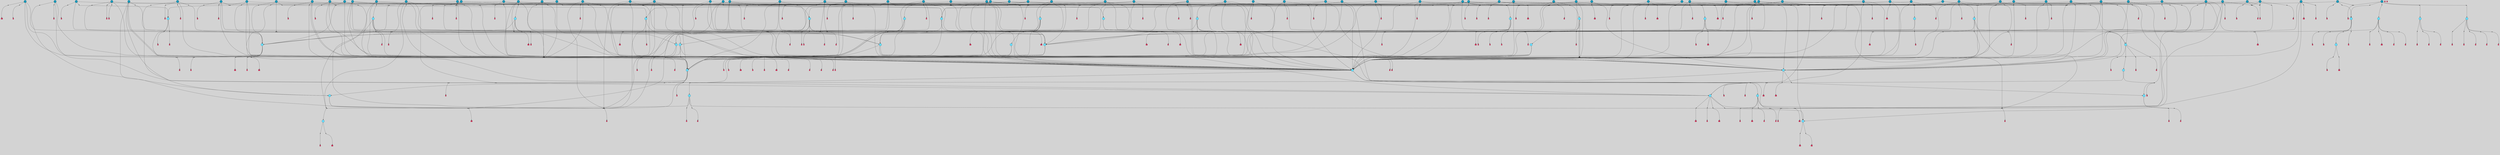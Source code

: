 // File exported with GEGELATI v1.3.1
// On the 2024-04-08 17:27:27
// With the File::TPGGraphDotExporter
digraph{
	graph[pad = "0.212, 0.055" bgcolor = lightgray]
	node[shape=circle style = filled label = ""]
		T4 [fillcolor="#66ddff"]
		T7 [fillcolor="#66ddff"]
		T9 [fillcolor="#66ddff"]
		T24 [fillcolor="#66ddff"]
		T82 [fillcolor="#66ddff"]
		T111 [fillcolor="#66ddff"]
		T129 [fillcolor="#66ddff"]
		T164 [fillcolor="#66ddff"]
		T20 [fillcolor="#66ddff"]
		T321 [fillcolor="#66ddff"]
		T322 [fillcolor="#66ddff"]
		T323 [fillcolor="#66ddff"]
		T577 [fillcolor="#66ddff"]
		T623 [fillcolor="#66ddff"]
		T625 [fillcolor="#66ddff"]
		T673 [fillcolor="#1199bb"]
		T685 [fillcolor="#66ddff"]
		T686 [fillcolor="#66ddff"]
		T687 [fillcolor="#66ddff"]
		T760 [fillcolor="#66ddff"]
		T733 [fillcolor="#66ddff"]
		T761 [fillcolor="#66ddff"]
		T762 [fillcolor="#66ddff"]
		T821 [fillcolor="#1199bb"]
		T824 [fillcolor="#1199bb"]
		T828 [fillcolor="#66ddff"]
		T842 [fillcolor="#66ddff"]
		T847 [fillcolor="#66ddff"]
		T848 [fillcolor="#66ddff"]
		T885 [fillcolor="#66ddff"]
		T895 [fillcolor="#66ddff"]
		T866 [fillcolor="#66ddff"]
		T957 [fillcolor="#66ddff"]
		T1050 [fillcolor="#1199bb"]
		T1052 [fillcolor="#1199bb"]
		T1053 [fillcolor="#1199bb"]
		T1054 [fillcolor="#1199bb"]
		T1055 [fillcolor="#1199bb"]
		T1057 [fillcolor="#1199bb"]
		T1058 [fillcolor="#1199bb"]
		T1059 [fillcolor="#1199bb"]
		T1060 [fillcolor="#1199bb"]
		T1061 [fillcolor="#1199bb"]
		T1062 [fillcolor="#1199bb"]
		T1063 [fillcolor="#1199bb"]
		T1064 [fillcolor="#1199bb"]
		T1065 [fillcolor="#1199bb"]
		T1066 [fillcolor="#66ddff"]
		T1067 [fillcolor="#1199bb"]
		T1068 [fillcolor="#1199bb"]
		T1069 [fillcolor="#66ddff"]
		T938 [fillcolor="#1199bb"]
		T1070 [fillcolor="#1199bb"]
		T1071 [fillcolor="#1199bb"]
		T1072 [fillcolor="#1199bb"]
		T1073 [fillcolor="#66ddff"]
		T1074 [fillcolor="#1199bb"]
		T1075 [fillcolor="#1199bb"]
		T1082 [fillcolor="#1199bb"]
		T1083 [fillcolor="#1199bb"]
		T1084 [fillcolor="#1199bb"]
		T1085 [fillcolor="#1199bb"]
		T1091 [fillcolor="#1199bb"]
		T1095 [fillcolor="#1199bb"]
		T1104 [fillcolor="#66ddff"]
		T1105 [fillcolor="#1199bb"]
		T1116 [fillcolor="#1199bb"]
		T1118 [fillcolor="#1199bb"]
		T1125 [fillcolor="#1199bb"]
		T1130 [fillcolor="#66ddff"]
		T1131 [fillcolor="#1199bb"]
		T1132 [fillcolor="#66ddff"]
		T1133 [fillcolor="#66ddff"]
		T1134 [fillcolor="#66ddff"]
		T1135 [fillcolor="#66ddff"]
		T136 [fillcolor="#1199bb"]
		T1139 [fillcolor="#1199bb"]
		T1140 [fillcolor="#1199bb"]
		T1141 [fillcolor="#1199bb"]
		T1142 [fillcolor="#1199bb"]
		T1143 [fillcolor="#1199bb"]
		T1144 [fillcolor="#1199bb"]
		T1145 [fillcolor="#1199bb"]
		T1146 [fillcolor="#1199bb"]
		T1147 [fillcolor="#1199bb"]
		T1148 [fillcolor="#1199bb"]
		T1149 [fillcolor="#1199bb"]
		T1150 [fillcolor="#1199bb"]
		T1151 [fillcolor="#1199bb"]
		T1152 [fillcolor="#1199bb"]
		T1153 [fillcolor="#1199bb"]
		T1154 [fillcolor="#1199bb"]
		T1155 [fillcolor="#1199bb"]
		T1156 [fillcolor="#1199bb"]
		T1157 [fillcolor="#1199bb"]
		T1158 [fillcolor="#1199bb"]
		T1159 [fillcolor="#1199bb"]
		T1160 [fillcolor="#1199bb"]
		T1161 [fillcolor="#1199bb"]
		T1162 [fillcolor="#1199bb"]
		T1163 [fillcolor="#1199bb"]
		T1164 [fillcolor="#1199bb"]
		T1165 [fillcolor="#1199bb"]
		T1166 [fillcolor="#1199bb"]
		T1167 [fillcolor="#1199bb"]
		T1168 [fillcolor="#1199bb"]
		T1169 [fillcolor="#1199bb"]
		T1170 [fillcolor="#1199bb"]
		T1171 [fillcolor="#1199bb"]
		T1172 [fillcolor="#1199bb"]
		T1173 [fillcolor="#1199bb"]
		T1174 [fillcolor="#1199bb"]
		T1175 [fillcolor="#1199bb"]
		T1176 [fillcolor="#1199bb"]
		T1177 [fillcolor="#1199bb"]
		T1178 [fillcolor="#1199bb"]
		T1179 [fillcolor="#1199bb"]
		T1180 [fillcolor="#1199bb"]
		T1181 [fillcolor="#1199bb"]
		T1182 [fillcolor="#1199bb"]
		P18500 [fillcolor="#cccccc" shape=point] //7|
		I18500 [shape=box style=invis label="0|2&2|4#2|6&#92;n5|3&0|6#0|1&#92;n4|7&2|6#0|5&#92;n7|6&0|7#0|5&#92;n10|7&2|2#1|1&#92;n"]
		P18500 -> I18500[style=invis]
		A11847 [fillcolor="#ff3366" shape=box margin=0.03 width=0 height=0 label="4"]
		T4 -> P18500 -> A11847
		P18501 [fillcolor="#cccccc" shape=point] //0|
		I18501 [shape=box style=invis label="2|5&0|1#0|6&#92;n6|1&2|2#2|7&#92;n8|0&0|3#1|4&#92;n4|3&2|5#2|4&#92;n8|1&2|4#0|0&#92;n6|6&0|1#2|6&#92;n11|7&2|4#2|5&#92;n6|2&2|4#0|2&#92;n8|5&2|4#2|4&#92;n2|1&2|1#2|2&#92;n2|7&2|5#2|6&#92;n9|7&0|5#0|4&#92;n1|2&0|5#2|6&#92;n4|2&2|3#2|7&#92;n3|3&2|1#0|2&#92;n"]
		P18501 -> I18501[style=invis]
		A11848 [fillcolor="#ff3366" shape=box margin=0.03 width=0 height=0 label="5"]
		T4 -> P18501 -> A11848
		P18502 [fillcolor="#cccccc" shape=point] //-3|
		I18502 [shape=box style=invis label="1|6&2|7#0|7&#92;n10|2&0|7#1|3&#92;n9|6&2|7#2|2&#92;n5|3&0|7#0|7&#92;n1|6&2|3#0|0&#92;n2|3&2|3#2|2&#92;n5|1&2|6#0|6&#92;n"]
		P18502 -> I18502[style=invis]
		A11849 [fillcolor="#ff3366" shape=box margin=0.03 width=0 height=0 label="7"]
		T7 -> P18502 -> A11849
		P18503 [fillcolor="#cccccc" shape=point] //5|
		I18503 [shape=box style=invis label="0|5&2|3#0|1&#92;n0|6&2|1#2|4&#92;n6|2&2|6#0|7&#92;n7|4&0|3#0|1&#92;n5|4&0|7#1|6&#92;n9|1&0|5#2|2&#92;n6|3&2|3#1|7&#92;n11|7&2|4#1|6&#92;n2|5&0|1#0|0&#92;n4|7&0|0#0|2&#92;n6|2&0|6#0|0&#92;n2|1&2|6#2|4&#92;n10|0&2|0#1|0&#92;n6|6&2|4#0|6&#92;n"]
		P18503 -> I18503[style=invis]
		A11850 [fillcolor="#ff3366" shape=box margin=0.03 width=0 height=0 label="8"]
		T7 -> P18503 -> A11850
		P18504 [fillcolor="#cccccc" shape=point] //-6|
		I18504 [shape=box style=invis label="11|1&0|7#2|0&#92;n10|4&0|1#1|0&#92;n4|3&2|4#2|1&#92;n0|5&2|0#0|0&#92;n6|1&0|0#0|3&#92;n8|2&2|0#0|4&#92;n11|4&2|0#1|6&#92;n7|0&2|6#2|3&#92;n5|3&2|6#2|0&#92;n2|0&2|0#0|4&#92;n"]
		P18504 -> I18504[style=invis]
		A11851 [fillcolor="#ff3366" shape=box margin=0.03 width=0 height=0 label="9"]
		T9 -> P18504 -> A11851
		P18505 [fillcolor="#cccccc" shape=point] //2|
		I18505 [shape=box style=invis label="6|3&2|7#1|4&#92;n8|6&0|0#2|5&#92;n2|1&0|2#0|3&#92;n8|7&0|6#0|4&#92;n2|1&2|0#0|1&#92;n0|0&2|2#2|3&#92;n6|6&0|7#2|1&#92;n6|1&0|7#2|6&#92;n5|4&2|7#0|4&#92;n0|3&0|4#2|0&#92;n11|0&2|0#2|5&#92;n4|5&2|5#2|4&#92;n5|7&0|6#0|4&#92;n9|7&2|5#0|3&#92;n5|4&2|1#0|3&#92;n5|3&0|1#1|7&#92;n0|4&0|3#2|5&#92;n"]
		P18505 -> I18505[style=invis]
		A11852 [fillcolor="#ff3366" shape=box margin=0.03 width=0 height=0 label="10"]
		T9 -> P18505 -> A11852
		P18506 [fillcolor="#cccccc" shape=point] //-3|
		I18506 [shape=box style=invis label="8|1&2|3#0|5&#92;n0|6&0|5#0|5&#92;n3|7&2|1#0|6&#92;n3|5&0|1#0|0&#92;n9|5&2|0#0|4&#92;n3|5&0|2#0|3&#92;n10|6&2|4#1|0&#92;n9|4&2|7#2|6&#92;n1|7&2|5#2|2&#92;n"]
		P18506 -> I18506[style=invis]
		A11853 [fillcolor="#ff3366" shape=box margin=0.03 width=0 height=0 label="5"]
		T4 -> P18506 -> A11853
		P18507 [fillcolor="#cccccc" shape=point] //1|
		I18507 [shape=box style=invis label="5|1&0|6#2|7&#92;n2|4&0|4#2|2&#92;n0|6&0|5#0|4&#92;n10|6&2|5#1|6&#92;n9|3&0|1#1|7&#92;n10|3&2|2#1|0&#92;n5|0&0|0#2|1&#92;n11|3&2|3#1|5&#92;n10|3&0|1#1|0&#92;n2|4&0|1#0|1&#92;n0|2&0|3#2|4&#92;n9|2&2|1#2|5&#92;n11|7&2|6#2|6&#92;n"]
		P18507 -> I18507[style=invis]
		T24 -> P18507 -> T7
		P18508 [fillcolor="#cccccc" shape=point] //5|
		I18508 [shape=box style=invis label="3|0&2|0#0|1&#92;n3|0&0|7#0|1&#92;n5|3&0|2#2|6&#92;n4|4&2|4#2|6&#92;n11|2&0|7#1|6&#92;n2|7&2|2#2|5&#92;n9|3&2|6#2|7&#92;n7|7&0|0#0|4&#92;n6|1&2|4#2|3&#92;n5|4&2|0#1|6&#92;n1|3&0|7#0|4&#92;n"]
		P18508 -> I18508[style=invis]
		A11854 [fillcolor="#ff3366" shape=box margin=0.03 width=0 height=0 label="7"]
		T24 -> P18508 -> A11854
		P18509 [fillcolor="#cccccc" shape=point] //-2|
		I18509 [shape=box style=invis label="4|1&0|4#0|3&#92;n4|2&0|5#2|0&#92;n5|5&2|6#0|5&#92;n1|4&0|1#0|2&#92;n6|3&2|7#1|5&#92;n0|4&2|0#0|3&#92;n8|5&2|5#1|2&#92;n10|7&2|7#1|1&#92;n3|4&0|0#2|1&#92;n3|6&2|5#2|5&#92;n8|3&0|1#0|7&#92;n10|0&2|7#1|3&#92;n4|1&2|4#0|1&#92;n9|3&2|0#0|4&#92;n3|6&2|0#0|4&#92;n1|2&0|6#2|1&#92;n4|0&2|1#2|2&#92;n"]
		P18509 -> I18509[style=invis]
		A11855 [fillcolor="#ff3366" shape=box margin=0.03 width=0 height=0 label="14"]
		T24 -> P18509 -> A11855
		P18510 [fillcolor="#cccccc" shape=point] //6|
		I18510 [shape=box style=invis label="7|0&2|5#1|2&#92;n10|6&2|1#1|3&#92;n7|5&0|2#0|7&#92;n10|7&0|1#1|5&#92;n4|6&2|5#0|5&#92;n4|4&0|7#2|7&#92;n"]
		P18510 -> I18510[style=invis]
		A11856 [fillcolor="#ff3366" shape=box margin=0.03 width=0 height=0 label="7"]
		T82 -> P18510 -> A11856
		P18511 [fillcolor="#cccccc" shape=point] //6|
		I18511 [shape=box style=invis label="0|5&2|3#0|1&#92;n0|6&2|1#2|4&#92;n9|1&0|5#2|2&#92;n7|4&0|3#0|1&#92;n5|4&0|7#1|6&#92;n2|5&0|1#0|0&#92;n6|3&2|3#1|7&#92;n11|7&2|4#1|6&#92;n6|2&2|6#0|1&#92;n4|7&0|0#0|2&#92;n6|2&0|6#0|0&#92;n9|1&2|6#2|4&#92;n10|0&2|0#1|0&#92;n6|6&2|4#0|6&#92;n"]
		P18511 -> I18511[style=invis]
		A11857 [fillcolor="#ff3366" shape=box margin=0.03 width=0 height=0 label="8"]
		T82 -> P18511 -> A11857
		T82 -> P18504
		P18512 [fillcolor="#cccccc" shape=point] //-5|
		I18512 [shape=box style=invis label="0|0&2|3#0|2&#92;n10|5&0|6#1|3&#92;n7|3&0|6#2|3&#92;n3|4&0|6#0|6&#92;n10|5&0|2#1|1&#92;n5|0&0|1#0|3&#92;n6|6&2|5#1|5&#92;n7|4&0|2#1|7&#92;n5|7&0|1#2|5&#92;n1|5&0|0#0|3&#92;n7|5&2|1#2|6&#92;n9|0&0|2#0|0&#92;n4|0&2|4#0|0&#92;n4|6&0|0#2|3&#92;n3|1&0|6#2|5&#92;n7|7&2|1#2|3&#92;n9|4&2|2#0|6&#92;n"]
		P18512 -> I18512[style=invis]
		T111 -> P18512 -> T9
		P18513 [fillcolor="#cccccc" shape=point] //7|
		I18513 [shape=box style=invis label="7|4&2|1#2|0&#92;n4|1&2|4#2|3&#92;n5|0&2|0#2|2&#92;n6|1&2|4#2|6&#92;n"]
		P18513 -> I18513[style=invis]
		A11858 [fillcolor="#ff3366" shape=box margin=0.03 width=0 height=0 label="9"]
		T111 -> P18513 -> A11858
		P18514 [fillcolor="#cccccc" shape=point] //2|
		I18514 [shape=box style=invis label="3|0&2|0#0|1&#92;n11|2&0|7#1|6&#92;n8|7&2|4#0|5&#92;n5|3&0|2#2|6&#92;n4|4&2|4#2|6&#92;n3|0&0|7#0|1&#92;n2|7&2|2#2|5&#92;n9|3&2|6#2|7&#92;n7|7&0|0#0|4&#92;n6|1&2|4#1|3&#92;n5|4&2|0#1|6&#92;n1|3&0|7#0|4&#92;n"]
		P18514 -> I18514[style=invis]
		A11859 [fillcolor="#ff3366" shape=box margin=0.03 width=0 height=0 label="7"]
		T111 -> P18514 -> A11859
		T111 -> P18504
		P18515 [fillcolor="#cccccc" shape=point] //8|
		I18515 [shape=box style=invis label="9|0&0|1#2|0&#92;n10|1&2|5#1|4&#92;n8|2&2|6#0|4&#92;n2|4&2|5#2|3&#92;n4|2&2|2#0|2&#92;n7|5&0|2#0|0&#92;n8|2&2|1#1|3&#92;n8|7&0|7#2|1&#92;n1|1&0|0#0|7&#92;n5|6&2|5#1|0&#92;n6|6&2|5#0|0&#92;n11|4&0|3#2|6&#92;n4|2&2|4#0|7&#92;n5|6&0|1#2|0&#92;n11|3&0|2#0|7&#92;n"]
		P18515 -> I18515[style=invis]
		A11860 [fillcolor="#ff3366" shape=box margin=0.03 width=0 height=0 label="6"]
		T129 -> P18515 -> A11860
		T129 -> P18508
		P18516 [fillcolor="#cccccc" shape=point] //10|
		I18516 [shape=box style=invis label="4|5&2|7#2|1&#92;n1|7&2|3#0|6&#92;n3|5&2|2#0|3&#92;n10|3&0|7#1|4&#92;n7|1&0|4#2|6&#92;n10|2&0|3#1|7&#92;n9|5&2|0#0|4&#92;n4|0&0|3#2|7&#92;n11|4&2|6#1|2&#92;n5|4&2|7#0|2&#92;n2|6&2|4#0|0&#92;n6|5&0|7#2|1&#92;n5|3&2|3#1|6&#92;n10|7&2|0#1|2&#92;n"]
		P18516 -> I18516[style=invis]
		A11861 [fillcolor="#ff3366" shape=box margin=0.03 width=0 height=0 label="5"]
		T129 -> P18516 -> A11861
		P18517 [fillcolor="#cccccc" shape=point] //5|
		I18517 [shape=box style=invis label="9|4&2|3#1|3&#92;n0|4&2|4#0|5&#92;n6|1&2|6#2|5&#92;n4|0&0|5#2|0&#92;n"]
		P18517 -> I18517[style=invis]
		A11862 [fillcolor="#ff3366" shape=box margin=0.03 width=0 height=0 label="7"]
		T129 -> P18517 -> A11862
		P18518 [fillcolor="#cccccc" shape=point] //6|
		I18518 [shape=box style=invis label="9|4&2|7#0|6&#92;n8|4&0|1#1|0&#92;n1|3&0|0#2|1&#92;n2|4&0|6#2|2&#92;n5|1&2|5#0|7&#92;n3|0&0|3#2|6&#92;n2|2&2|6#0|2&#92;n8|4&0|4#2|2&#92;n5|1&2|4#0|3&#92;n9|4&0|6#0|6&#92;n5|0&2|2#1|5&#92;n11|7&0|0#1|1&#92;n0|4&0|3#0|3&#92;n7|7&2|4#2|5&#92;n1|5&0|1#2|1&#92;n"]
		P18518 -> I18518[style=invis]
		A11863 [fillcolor="#ff3366" shape=box margin=0.03 width=0 height=0 label="1"]
		T129 -> P18518 -> A11863
		T164 -> P18501
		P18519 [fillcolor="#cccccc" shape=point] //-1|
		I18519 [shape=box style=invis label="6|4&0|4#2|4&#92;n4|5&2|5#2|4&#92;n9|7&2|5#0|3&#92;n3|7&2|6#0|6&#92;n8|7&0|6#0|4&#92;n2|1&2|0#0|1&#92;n8|6&0|0#2|5&#92;n2|1&0|2#0|3&#92;n6|1&0|7#2|6&#92;n6|3&0|1#1|6&#92;n5|4&2|7#0|4&#92;n0|7&0|4#2|0&#92;n11|0&2|0#2|5&#92;n3|7&2|0#2|7&#92;n8|3&2|7#1|4&#92;n5|7&0|6#0|4&#92;n0|0&2|3#2|3&#92;n5|4&2|1#0|3&#92;n0|4&0|3#2|5&#92;n"]
		P18519 -> I18519[style=invis]
		A11864 [fillcolor="#ff3366" shape=box margin=0.03 width=0 height=0 label="10"]
		T164 -> P18519 -> A11864
		P18520 [fillcolor="#cccccc" shape=point] //-7|
		I18520 [shape=box style=invis label="6|1&0|2#0|3&#92;n1|2&0|1#2|0&#92;n10|3&2|2#1|1&#92;n0|1&0|2#0|7&#92;n4|6&2|7#2|4&#92;n6|0&2|7#0|6&#92;n"]
		P18520 -> I18520[style=invis]
		A11865 [fillcolor="#ff3366" shape=box margin=0.03 width=0 height=0 label="7"]
		T164 -> P18520 -> A11865
		P18521 [fillcolor="#cccccc" shape=point] //-6|
		I18521 [shape=box style=invis label="11|7&0|1#0|6&#92;n3|5&0|1#0|3&#92;n1|5&0|5#0|6&#92;n1|7&2|5#2|2&#92;n0|0&0|2#2|2&#92;n4|4&0|1#0|5&#92;n6|4&2|2#0|2&#92;n0|6&2|5#0|5&#92;n0|3&2|2#2|6&#92;n"]
		P18521 -> I18521[style=invis]
		A11866 [fillcolor="#ff3366" shape=box margin=0.03 width=0 height=0 label="5"]
		T164 -> P18521 -> A11866
		P18522 [fillcolor="#cccccc" shape=point] //4|
		I18522 [shape=box style=invis label="4|3&0|6#0|3&#92;n5|7&2|3#2|2&#92;n5|6&0|7#1|2&#92;n1|4&2|6#0|3&#92;n8|4&2|1#2|5&#92;n9|5&2|4#1|4&#92;n2|4&0|5#0|7&#92;n10|0&0|6#1|3&#92;n3|0&0|6#0|2&#92;n2|7&2|7#2|6&#92;n5|2&0|5#1|5&#92;n10|4&2|5#1|7&#92;n4|0&0|4#2|4&#92;n11|1&0|4#2|6&#92;n10|6&2|0#1|4&#92;n9|7&0|3#1|4&#92;n4|5&2|7#0|6&#92;n11|5&2|6#2|3&#92;n0|3&0|5#0|1&#92;n"]
		P18522 -> I18522[style=invis]
		A11867 [fillcolor="#ff3366" shape=box margin=0.03 width=0 height=0 label="13"]
		T164 -> P18522 -> A11867
		P18523 [fillcolor="#cccccc" shape=point] //-9|
		I18523 [shape=box style=invis label="2|0&2|0#2|1&#92;n4|4&2|4#2|6&#92;n9|1&0|3#1|7&#92;n5|3&0|2#2|6&#92;n2|7&2|2#2|5&#92;n5|4&2|0#1|6&#92;n3|0&0|7#0|1&#92;n1|3&0|7#0|4&#92;n11|6&2|2#0|7&#92;n7|7&0|0#0|4&#92;n11|0&0|7#1|6&#92;n9|3&2|6#2|7&#92;n"]
		P18523 -> I18523[style=invis]
		A11868 [fillcolor="#ff3366" shape=box margin=0.03 width=0 height=0 label="7"]
		T322 -> P18523 -> A11868
		P18524 [fillcolor="#cccccc" shape=point] //-4|
		I18524 [shape=box style=invis label="4|1&0|4#2|6&#92;n1|2&2|2#2|0&#92;n1|2&2|0#0|6&#92;n8|4&2|3#2|5&#92;n5|5&2|1#1|0&#92;n"]
		P18524 -> I18524[style=invis]
		A11869 [fillcolor="#ff3366" shape=box margin=0.03 width=0 height=0 label="12"]
		T321 -> P18524 -> A11869
		P18525 [fillcolor="#cccccc" shape=point] //6|
		I18525 [shape=box style=invis label="3|0&2|7#2|2&#92;n3|2&0|4#2|5&#92;n5|1&0|2#1|0&#92;n8|7&0|1#2|0&#92;n8|5&0|3#0|6&#92;n0|2&0|2#2|3&#92;n1|5&2|5#0|5&#92;n5|6&0|6#0|7&#92;n6|7&0|0#2|6&#92;n1|2&2|3#0|0&#92;n7|7&2|3#0|4&#92;n0|7&2|7#0|6&#92;n1|0&2|2#2|7&#92;n4|4&0|1#0|0&#92;n"]
		P18525 -> I18525[style=invis]
		A11870 [fillcolor="#ff3366" shape=box margin=0.03 width=0 height=0 label="11"]
		T321 -> P18525 -> A11870
		P18526 [fillcolor="#cccccc" shape=point] //2|
		I18526 [shape=box style=invis label="4|1&0|4#2|6&#92;n5|5&2|1#1|0&#92;n1|0&2|0#0|6&#92;n8|4&2|3#2|5&#92;n"]
		P18526 -> I18526[style=invis]
		T322 -> P18526 -> T321
		P18527 [fillcolor="#cccccc" shape=point] //8|
		I18527 [shape=box style=invis label="9|7&0|5#2|5&#92;n3|3&2|3#0|2&#92;n9|5&2|2#1|0&#92;n2|3&0|6#0|3&#92;n4|4&2|5#2|7&#92;n11|3&2|0#1|5&#92;n6|6&2|1#2|2&#92;n4|6&0|1#2|2&#92;n2|5&2|7#2|2&#92;n7|7&2|2#2|3&#92;n6|5&0|3#2|6&#92;n6|7&0|6#0|2&#92;n"]
		P18527 -> I18527[style=invis]
		A11871 [fillcolor="#ff3366" shape=box margin=0.03 width=0 height=0 label="14"]
		T322 -> P18527 -> A11871
		P18528 [fillcolor="#cccccc" shape=point] //4|
		I18528 [shape=box style=invis label="4|3&0|6#0|3&#92;n5|7&2|3#2|2&#92;n5|6&0|7#1|2&#92;n1|4&2|6#0|3&#92;n8|4&2|1#2|5&#92;n9|5&2|4#1|4&#92;n2|4&0|5#0|7&#92;n10|0&0|6#1|3&#92;n3|0&0|6#0|2&#92;n2|7&2|7#2|6&#92;n5|2&0|5#1|5&#92;n10|4&2|5#1|7&#92;n4|0&0|4#2|4&#92;n11|1&0|4#2|6&#92;n10|6&2|0#1|4&#92;n9|7&0|3#1|4&#92;n4|5&2|7#0|6&#92;n11|5&2|6#2|3&#92;n0|3&0|5#0|1&#92;n"]
		P18528 -> I18528[style=invis]
		A11872 [fillcolor="#ff3366" shape=box margin=0.03 width=0 height=0 label="13"]
		T322 -> P18528 -> A11872
		P18529 [fillcolor="#cccccc" shape=point] //-3|
		I18529 [shape=box style=invis label="4|5&0|0#0|0&#92;n4|7&0|0#0|2&#92;n0|6&2|1#2|4&#92;n9|1&0|5#2|2&#92;n10|0&2|0#1|0&#92;n6|6&2|4#0|6&#92;n2|5&0|1#0|0&#92;n6|3&2|3#1|7&#92;n11|7&2|4#1|6&#92;n6|2&2|6#0|1&#92;n6|2&0|0#0|0&#92;n9|1&2|6#2|4&#92;n10|4&0|3#1|1&#92;n5|4&2|7#1|6&#92;n"]
		P18529 -> I18529[style=invis]
		T323 -> P18529 -> T322
		P18530 [fillcolor="#cccccc" shape=point] //5|
		I18530 [shape=box style=invis label="0|5&2|3#0|1&#92;n0|6&2|1#2|4&#92;n6|2&2|6#0|7&#92;n7|4&0|3#0|1&#92;n5|4&0|7#1|6&#92;n9|1&0|5#2|2&#92;n6|3&2|3#1|7&#92;n11|7&2|4#1|6&#92;n2|5&0|1#0|0&#92;n4|7&0|0#0|2&#92;n6|2&0|6#0|0&#92;n2|1&2|6#2|4&#92;n10|0&2|0#1|0&#92;n6|6&2|4#0|6&#92;n"]
		P18530 -> I18530[style=invis]
		A11873 [fillcolor="#ff3366" shape=box margin=0.03 width=0 height=0 label="8"]
		T20 -> P18530 -> A11873
		P18531 [fillcolor="#cccccc" shape=point] //-3|
		I18531 [shape=box style=invis label="1|6&2|7#0|7&#92;n10|2&0|7#1|3&#92;n9|6&2|7#2|2&#92;n5|3&0|7#0|7&#92;n1|6&2|3#0|0&#92;n2|3&2|3#2|2&#92;n5|1&2|6#0|6&#92;n"]
		P18531 -> I18531[style=invis]
		A11874 [fillcolor="#ff3366" shape=box margin=0.03 width=0 height=0 label="7"]
		T20 -> P18531 -> A11874
		P18532 [fillcolor="#cccccc" shape=point] //1|
		I18532 [shape=box style=invis label="0|4&0|1#0|1&#92;n10|5&2|5#1|6&#92;n7|7&2|5#2|2&#92;n9|5&0|7#2|7&#92;n8|4&0|3#2|7&#92;n11|0&2|3#0|5&#92;n7|0&0|0#0|1&#92;n4|2&0|4#0|5&#92;n5|1&0|6#2|7&#92;n11|3&0|7#1|3&#92;n"]
		P18532 -> I18532[style=invis]
		T323 -> P18532 -> T20
		P18533 [fillcolor="#cccccc" shape=point] //-8|
		I18533 [shape=box style=invis label="7|5&0|4#2|4&#92;n"]
		P18533 -> I18533[style=invis]
		A11875 [fillcolor="#ff3366" shape=box margin=0.03 width=0 height=0 label="3"]
		T322 -> P18533 -> A11875
		P18534 [fillcolor="#cccccc" shape=point] //4|
		I18534 [shape=box style=invis label="4|3&0|6#0|3&#92;n5|7&2|3#2|2&#92;n5|6&0|7#1|2&#92;n1|4&2|6#0|3&#92;n8|4&2|1#2|5&#92;n9|5&2|4#1|4&#92;n2|4&0|5#0|7&#92;n10|0&0|6#1|3&#92;n3|0&0|6#0|2&#92;n2|7&2|7#2|6&#92;n5|2&0|5#1|5&#92;n10|4&2|5#1|7&#92;n4|0&0|4#2|4&#92;n11|1&0|4#2|6&#92;n10|6&2|0#1|4&#92;n9|7&0|3#1|4&#92;n4|5&2|7#0|6&#92;n11|5&2|6#2|3&#92;n0|3&0|5#0|1&#92;n"]
		P18534 -> I18534[style=invis]
		A11876 [fillcolor="#ff3366" shape=box margin=0.03 width=0 height=0 label="13"]
		T323 -> P18534 -> A11876
		P18535 [fillcolor="#cccccc" shape=point] //-9|
		I18535 [shape=box style=invis label="5|5&0|5#0|6&#92;n0|5&2|3#0|1&#92;n8|5&0|3#1|6&#92;n6|2&0|6#0|0&#92;n4|7&0|0#0|5&#92;n10|0&2|0#1|0&#92;n11|2&0|4#1|6&#92;n9|1&0|5#2|2&#92;n6|3&2|3#1|7&#92;n5|7&0|7#1|6&#92;n0|6&2|1#2|4&#92;n2|1&2|6#2|4&#92;n7|4&0|3#0|1&#92;n6|6&2|4#0|6&#92;n"]
		P18535 -> I18535[style=invis]
		A11877 [fillcolor="#ff3366" shape=box margin=0.03 width=0 height=0 label="8"]
		T577 -> P18535 -> A11877
		T577 -> P18510
		P18536 [fillcolor="#cccccc" shape=point] //3|
		I18536 [shape=box style=invis label="9|0&0|1#2|2&#92;n8|6&0|0#1|0&#92;n8|2&0|2#2|4&#92;n3|5&0|1#0|5&#92;n0|0&0|6#2|7&#92;n"]
		P18536 -> I18536[style=invis]
		A11878 [fillcolor="#ff3366" shape=box margin=0.03 width=0 height=0 label="3"]
		T577 -> P18536 -> A11878
		P18537 [fillcolor="#cccccc" shape=point] //-6|
		I18537 [shape=box style=invis label="6|1&2|7#0|1&#92;n10|4&0|0#1|1&#92;n11|0&2|4#0|6&#92;n7|7&2|2#2|2&#92;n2|0&2|5#0|0&#92;n9|2&2|1#2|7&#92;n7|2&2|0#1|5&#92;n0|2&2|7#2|5&#92;n7|2&2|4#2|5&#92;n1|1&2|7#0|6&#92;n3|4&2|2#0|3&#92;n7|4&2|0#2|1&#92;n"]
		P18537 -> I18537[style=invis]
		T577 -> P18537 -> T111
		P18538 [fillcolor="#cccccc" shape=point] //-2|
		I18538 [shape=box style=invis label="0|3&2|7#2|5&#92;n10|0&2|3#1|4&#92;n2|0&2|5#0|6&#92;n7|7&2|2#2|1&#92;n0|2&2|3#0|4&#92;n10|2&2|4#1|5&#92;n9|2&2|1#2|6&#92;n3|4&2|6#2|1&#92;n5|1&2|3#2|4&#92;n4|2&2|5#2|7&#92;n7|4&0|4#1|1&#92;n5|6&2|7#1|0&#92;n1|0&0|6#0|0&#92;n"]
		P18538 -> I18538[style=invis]
		T577 -> P18538 -> T111
		P18539 [fillcolor="#cccccc" shape=point] //4|
		I18539 [shape=box style=invis label="4|3&0|6#0|3&#92;n5|7&2|3#2|2&#92;n5|6&0|7#1|2&#92;n1|4&2|6#0|3&#92;n8|4&2|1#2|5&#92;n9|5&2|4#1|4&#92;n2|4&0|5#0|7&#92;n10|0&0|6#1|3&#92;n3|0&0|6#0|2&#92;n2|7&2|7#2|6&#92;n5|2&0|5#1|5&#92;n10|4&2|5#1|7&#92;n4|0&0|4#2|4&#92;n11|1&0|4#2|6&#92;n10|6&2|0#1|4&#92;n9|7&0|3#1|4&#92;n4|5&2|7#0|6&#92;n11|5&2|6#2|3&#92;n0|3&0|5#0|1&#92;n"]
		P18539 -> I18539[style=invis]
		A11879 [fillcolor="#ff3366" shape=box margin=0.03 width=0 height=0 label="13"]
		T623 -> P18539 -> A11879
		P18540 [fillcolor="#cccccc" shape=point] //-6|
		I18540 [shape=box style=invis label="11|7&0|1#0|6&#92;n3|5&0|1#0|3&#92;n1|5&0|5#0|6&#92;n1|7&2|5#2|2&#92;n0|0&0|2#2|2&#92;n4|4&0|1#0|5&#92;n6|4&2|2#0|2&#92;n0|6&2|5#0|5&#92;n0|3&2|2#2|6&#92;n"]
		P18540 -> I18540[style=invis]
		A11880 [fillcolor="#ff3366" shape=box margin=0.03 width=0 height=0 label="5"]
		T623 -> P18540 -> A11880
		P18541 [fillcolor="#cccccc" shape=point] //-6|
		I18541 [shape=box style=invis label="11|1&0|7#2|0&#92;n10|4&0|1#1|0&#92;n4|3&2|4#2|1&#92;n0|5&2|0#0|0&#92;n6|1&0|0#0|3&#92;n8|2&2|0#0|4&#92;n11|4&2|0#1|6&#92;n7|0&2|6#2|3&#92;n5|3&2|6#2|0&#92;n2|0&2|0#0|4&#92;n"]
		P18541 -> I18541[style=invis]
		A11881 [fillcolor="#ff3366" shape=box margin=0.03 width=0 height=0 label="9"]
		T625 -> P18541 -> A11881
		P18542 [fillcolor="#cccccc" shape=point] //0|
		I18542 [shape=box style=invis label="2|5&0|1#0|6&#92;n6|1&2|2#2|7&#92;n8|0&0|3#1|4&#92;n4|3&2|5#2|4&#92;n8|1&2|4#0|0&#92;n6|6&0|1#2|6&#92;n11|7&2|4#2|5&#92;n6|2&2|4#0|2&#92;n8|5&2|4#2|4&#92;n2|1&2|1#2|2&#92;n2|7&2|5#2|6&#92;n9|7&0|5#0|4&#92;n1|2&0|5#2|6&#92;n4|2&2|3#2|7&#92;n3|3&2|1#0|2&#92;n"]
		P18542 -> I18542[style=invis]
		A11882 [fillcolor="#ff3366" shape=box margin=0.03 width=0 height=0 label="5"]
		T623 -> P18542 -> A11882
		P18543 [fillcolor="#cccccc" shape=point] //2|
		I18543 [shape=box style=invis label="6|3&2|7#1|4&#92;n8|6&0|0#2|5&#92;n2|1&0|2#0|3&#92;n8|7&0|6#0|4&#92;n2|1&2|0#0|1&#92;n0|0&2|2#2|3&#92;n6|6&0|7#2|1&#92;n6|1&0|7#2|6&#92;n5|4&2|7#0|4&#92;n0|3&0|4#2|0&#92;n11|0&2|0#2|5&#92;n4|5&2|5#2|4&#92;n5|7&0|6#0|4&#92;n9|7&2|5#0|3&#92;n5|4&2|1#0|3&#92;n5|3&0|1#1|7&#92;n0|4&0|3#2|5&#92;n"]
		P18543 -> I18543[style=invis]
		A11883 [fillcolor="#ff3366" shape=box margin=0.03 width=0 height=0 label="10"]
		T625 -> P18543 -> A11883
		P18544 [fillcolor="#cccccc" shape=point] //-1|
		I18544 [shape=box style=invis label="6|4&0|4#2|4&#92;n4|5&2|5#2|4&#92;n9|7&2|5#0|3&#92;n3|7&2|6#0|6&#92;n8|7&0|6#0|4&#92;n2|1&2|0#0|1&#92;n8|6&0|0#2|5&#92;n2|1&0|2#0|3&#92;n6|1&0|7#2|6&#92;n6|3&0|1#1|6&#92;n5|4&2|7#0|4&#92;n0|7&0|4#2|0&#92;n11|0&2|0#2|5&#92;n3|7&2|0#2|7&#92;n8|3&2|7#1|4&#92;n5|7&0|6#0|4&#92;n0|0&2|3#2|3&#92;n5|4&2|1#0|3&#92;n0|4&0|3#2|5&#92;n"]
		P18544 -> I18544[style=invis]
		A11884 [fillcolor="#ff3366" shape=box margin=0.03 width=0 height=0 label="10"]
		T623 -> P18544 -> A11884
		P18545 [fillcolor="#cccccc" shape=point] //-7|
		I18545 [shape=box style=invis label="6|1&0|2#0|3&#92;n1|2&0|1#2|0&#92;n10|3&2|2#1|1&#92;n0|1&0|2#0|7&#92;n4|6&2|7#2|4&#92;n6|0&2|7#0|6&#92;n"]
		P18545 -> I18545[style=invis]
		A11885 [fillcolor="#ff3366" shape=box margin=0.03 width=0 height=0 label="7"]
		T623 -> P18545 -> A11885
		P18546 [fillcolor="#cccccc" shape=point] //10|
		I18546 [shape=box style=invis label="9|3&0|1#1|7&#92;n9|0&2|7#2|2&#92;n0|5&0|2#0|3&#92;n10|1&2|2#1|6&#92;n2|5&0|0#0|4&#92;n5|3&0|7#2|0&#92;n5|2&0|0#1|2&#92;n1|0&0|2#2|5&#92;n"]
		P18546 -> I18546[style=invis]
		T673 -> P18546 -> T164
		P18547 [fillcolor="#cccccc" shape=point] //-1|
		I18547 [shape=box style=invis label="9|7&2|6#2|0&#92;n8|3&2|1#0|2&#92;n11|5&0|0#0|6&#92;n9|7&2|7#1|7&#92;n2|0&2|5#2|0&#92;n9|4&2|0#2|1&#92;n3|7&0|4#2|3&#92;n0|2&2|7#2|5&#92;n10|4&0|6#1|1&#92;n1|5&2|7#0|6&#92;n5|2&0|0#1|6&#92;n3|4&2|2#0|3&#92;n"]
		P18547 -> I18547[style=invis]
		T673 -> P18547 -> T111
		P18548 [fillcolor="#cccccc" shape=point] //7|
		I18548 [shape=box style=invis label="0|5&2|3#0|0&#92;n0|6&2|1#2|4&#92;n5|4&0|7#1|6&#92;n9|0&2|7#1|1&#92;n7|4&0|3#0|1&#92;n11|7&2|4#1|6&#92;n8|7&0|4#2|1&#92;n9|1&0|5#2|2&#92;n6|2&2|6#0|7&#92;n8|6&0|2#0|0&#92;n4|7&0|0#0|2&#92;n6|2&0|6#0|0&#92;n10|0&0|0#1|0&#92;n6|6&2|4#0|6&#92;n"]
		P18548 -> I18548[style=invis]
		T673 -> P18548 -> T129
		P18549 [fillcolor="#cccccc" shape=point] //-4|
		I18549 [shape=box style=invis label="0|7&2|5#0|4&#92;n8|5&0|5#2|7&#92;n5|6&0|7#0|4&#92;n7|0&0|5#2|1&#92;n10|6&2|1#1|2&#92;n0|0&2|1#0|6&#92;n8|4&0|5#0|6&#92;n4|2&0|5#2|4&#92;n"]
		P18549 -> I18549[style=invis]
		A11886 [fillcolor="#ff3366" shape=box margin=0.03 width=0 height=0 label="5"]
		T673 -> P18549 -> A11886
		P18550 [fillcolor="#cccccc" shape=point] //7|
		I18550 [shape=box style=invis label="9|2&2|5#2|5&#92;n8|0&0|2#1|6&#92;n11|6&2|2#1|0&#92;n3|3&0|7#0|1&#92;n6|0&2|4#2|3&#92;n3|0&0|0#2|2&#92;n1|4&0|5#0|6&#92;n5|5&0|2#2|6&#92;n2|1&0|0#2|6&#92;n4|4&2|4#2|6&#92;n"]
		P18550 -> I18550[style=invis]
		T673 -> P18550 -> T82
		P18551 [fillcolor="#cccccc" shape=point] //4|
		I18551 [shape=box style=invis label="4|3&0|6#0|3&#92;n5|7&2|3#2|2&#92;n5|6&0|7#1|2&#92;n1|4&2|6#0|3&#92;n8|4&2|1#2|5&#92;n9|5&2|4#1|4&#92;n2|4&0|5#0|7&#92;n10|0&0|6#1|3&#92;n3|0&0|6#0|2&#92;n2|7&2|7#2|6&#92;n5|2&0|5#1|5&#92;n10|4&2|5#1|7&#92;n4|0&0|4#2|4&#92;n11|1&0|4#2|6&#92;n10|6&2|0#1|4&#92;n9|7&0|3#1|4&#92;n4|5&2|7#0|6&#92;n11|5&2|6#2|3&#92;n0|3&0|5#0|1&#92;n"]
		P18551 -> I18551[style=invis]
		A11887 [fillcolor="#ff3366" shape=box margin=0.03 width=0 height=0 label="13"]
		T685 -> P18551 -> A11887
		P18552 [fillcolor="#cccccc" shape=point] //-6|
		I18552 [shape=box style=invis label="11|1&0|7#2|0&#92;n10|4&0|1#1|0&#92;n4|3&2|4#2|1&#92;n0|5&2|0#0|0&#92;n6|1&0|0#0|3&#92;n8|2&2|0#0|4&#92;n11|4&2|0#1|6&#92;n7|0&2|6#2|3&#92;n5|3&2|6#2|0&#92;n2|0&2|0#0|4&#92;n"]
		P18552 -> I18552[style=invis]
		A11888 [fillcolor="#ff3366" shape=box margin=0.03 width=0 height=0 label="9"]
		T686 -> P18552 -> A11888
		P18553 [fillcolor="#cccccc" shape=point] //2|
		I18553 [shape=box style=invis label="3|0&2|0#0|1&#92;n11|2&0|7#1|6&#92;n8|7&2|4#0|5&#92;n5|3&0|2#2|6&#92;n4|4&2|4#2|6&#92;n3|0&0|7#0|1&#92;n2|7&2|2#2|5&#92;n9|3&2|6#2|7&#92;n7|7&0|0#0|4&#92;n6|1&2|4#1|3&#92;n5|4&2|0#1|6&#92;n1|3&0|7#0|4&#92;n"]
		P18553 -> I18553[style=invis]
		A11889 [fillcolor="#ff3366" shape=box margin=0.03 width=0 height=0 label="7"]
		T686 -> P18553 -> A11889
		P18554 [fillcolor="#cccccc" shape=point] //-5|
		I18554 [shape=box style=invis label="0|0&2|3#0|2&#92;n10|5&0|6#1|3&#92;n7|3&0|6#2|3&#92;n3|4&0|6#0|6&#92;n10|5&0|2#1|1&#92;n5|0&0|1#0|3&#92;n6|6&2|5#1|5&#92;n7|4&0|2#1|7&#92;n5|7&0|1#2|5&#92;n1|5&0|0#0|3&#92;n7|5&2|1#2|6&#92;n9|0&0|2#0|0&#92;n4|0&2|4#0|0&#92;n4|6&0|0#2|3&#92;n3|1&0|6#2|5&#92;n7|7&2|1#2|3&#92;n9|4&2|2#0|6&#92;n"]
		P18554 -> I18554[style=invis]
		T686 -> P18554 -> T687
		P18555 [fillcolor="#cccccc" shape=point] //-6|
		I18555 [shape=box style=invis label="11|7&0|1#0|6&#92;n3|5&0|1#0|3&#92;n1|5&0|5#0|6&#92;n1|7&2|5#2|2&#92;n0|0&0|2#2|2&#92;n4|4&0|1#0|5&#92;n6|4&2|2#0|2&#92;n0|6&2|5#0|5&#92;n0|3&2|2#2|6&#92;n"]
		P18555 -> I18555[style=invis]
		A11890 [fillcolor="#ff3366" shape=box margin=0.03 width=0 height=0 label="5"]
		T685 -> P18555 -> A11890
		P18556 [fillcolor="#cccccc" shape=point] //-6|
		I18556 [shape=box style=invis label="11|1&0|7#2|0&#92;n10|4&0|1#1|0&#92;n4|3&2|4#2|1&#92;n0|5&2|0#0|0&#92;n6|1&0|0#0|3&#92;n8|2&2|0#0|4&#92;n11|4&2|0#1|6&#92;n7|0&2|6#2|3&#92;n5|3&2|6#2|0&#92;n2|0&2|0#0|4&#92;n"]
		P18556 -> I18556[style=invis]
		A11891 [fillcolor="#ff3366" shape=box margin=0.03 width=0 height=0 label="9"]
		T687 -> P18556 -> A11891
		P18557 [fillcolor="#cccccc" shape=point] //7|
		I18557 [shape=box style=invis label="7|4&2|1#2|0&#92;n4|1&2|4#2|3&#92;n5|0&2|0#2|2&#92;n6|1&2|4#2|6&#92;n"]
		P18557 -> I18557[style=invis]
		A11892 [fillcolor="#ff3366" shape=box margin=0.03 width=0 height=0 label="9"]
		T686 -> P18557 -> A11892
		P18558 [fillcolor="#cccccc" shape=point] //0|
		I18558 [shape=box style=invis label="2|5&0|1#0|6&#92;n6|1&2|2#2|7&#92;n8|0&0|3#1|4&#92;n4|3&2|5#2|4&#92;n8|1&2|4#0|0&#92;n6|6&0|1#2|6&#92;n11|7&2|4#2|5&#92;n6|2&2|4#0|2&#92;n8|5&2|4#2|4&#92;n2|1&2|1#2|2&#92;n2|7&2|5#2|6&#92;n9|7&0|5#0|4&#92;n1|2&0|5#2|6&#92;n4|2&2|3#2|7&#92;n3|3&2|1#0|2&#92;n"]
		P18558 -> I18558[style=invis]
		A11893 [fillcolor="#ff3366" shape=box margin=0.03 width=0 height=0 label="5"]
		T685 -> P18558 -> A11893
		P18559 [fillcolor="#cccccc" shape=point] //2|
		I18559 [shape=box style=invis label="6|3&2|7#1|4&#92;n8|6&0|0#2|5&#92;n2|1&0|2#0|3&#92;n8|7&0|6#0|4&#92;n2|1&2|0#0|1&#92;n0|0&2|2#2|3&#92;n6|6&0|7#2|1&#92;n6|1&0|7#2|6&#92;n5|4&2|7#0|4&#92;n0|3&0|4#2|0&#92;n11|0&2|0#2|5&#92;n4|5&2|5#2|4&#92;n5|7&0|6#0|4&#92;n9|7&2|5#0|3&#92;n5|4&2|1#0|3&#92;n5|3&0|1#1|7&#92;n0|4&0|3#2|5&#92;n"]
		P18559 -> I18559[style=invis]
		A11894 [fillcolor="#ff3366" shape=box margin=0.03 width=0 height=0 label="10"]
		T687 -> P18559 -> A11894
		P18560 [fillcolor="#cccccc" shape=point] //-1|
		I18560 [shape=box style=invis label="6|4&0|4#2|4&#92;n4|5&2|5#2|4&#92;n9|7&2|5#0|3&#92;n3|7&2|6#0|6&#92;n8|7&0|6#0|4&#92;n2|1&2|0#0|1&#92;n8|6&0|0#2|5&#92;n2|1&0|2#0|3&#92;n6|1&0|7#2|6&#92;n6|3&0|1#1|6&#92;n5|4&2|7#0|4&#92;n0|7&0|4#2|0&#92;n11|0&2|0#2|5&#92;n3|7&2|0#2|7&#92;n8|3&2|7#1|4&#92;n5|7&0|6#0|4&#92;n0|0&2|3#2|3&#92;n5|4&2|1#0|3&#92;n0|4&0|3#2|5&#92;n"]
		P18560 -> I18560[style=invis]
		A11895 [fillcolor="#ff3366" shape=box margin=0.03 width=0 height=0 label="10"]
		T685 -> P18560 -> A11895
		P18561 [fillcolor="#cccccc" shape=point] //-7|
		I18561 [shape=box style=invis label="6|1&0|2#0|3&#92;n1|2&0|1#2|0&#92;n10|3&2|2#1|1&#92;n0|1&0|2#0|7&#92;n4|6&2|7#2|4&#92;n6|0&2|7#0|6&#92;n"]
		P18561 -> I18561[style=invis]
		A11896 [fillcolor="#ff3366" shape=box margin=0.03 width=0 height=0 label="7"]
		T685 -> P18561 -> A11896
		P18562 [fillcolor="#cccccc" shape=point] //6|
		I18562 [shape=box style=invis label="6|1&2|6#1|7&#92;n10|7&2|0#1|5&#92;n9|4&0|1#2|2&#92;n8|6&0|0#1|0&#92;n"]
		P18562 -> I18562[style=invis]
		A11897 [fillcolor="#ff3366" shape=box margin=0.03 width=0 height=0 label="3"]
		T762 -> P18562 -> A11897
		P18563 [fillcolor="#cccccc" shape=point] //4|
		I18563 [shape=box style=invis label="4|3&0|6#0|3&#92;n5|7&2|3#2|2&#92;n5|6&0|7#1|2&#92;n1|4&2|6#0|3&#92;n8|4&2|1#2|5&#92;n9|5&2|4#1|4&#92;n2|4&0|5#0|7&#92;n10|0&0|6#1|3&#92;n3|0&0|6#0|2&#92;n2|7&2|7#2|6&#92;n5|2&0|5#1|5&#92;n10|4&2|5#1|7&#92;n4|0&0|4#2|4&#92;n11|1&0|4#2|6&#92;n10|6&2|0#1|4&#92;n9|7&0|3#1|4&#92;n4|5&2|7#0|6&#92;n11|5&2|6#2|3&#92;n0|3&0|5#0|1&#92;n"]
		P18563 -> I18563[style=invis]
		A11898 [fillcolor="#ff3366" shape=box margin=0.03 width=0 height=0 label="13"]
		T760 -> P18563 -> A11898
		P18564 [fillcolor="#cccccc" shape=point] //-6|
		I18564 [shape=box style=invis label="6|1&2|7#0|1&#92;n10|4&0|0#1|1&#92;n11|0&2|4#0|6&#92;n7|7&2|2#2|2&#92;n2|0&2|5#0|0&#92;n9|2&2|1#2|7&#92;n7|2&2|0#1|5&#92;n0|2&2|7#2|5&#92;n7|2&2|4#2|5&#92;n1|1&2|7#0|6&#92;n3|4&2|2#0|3&#92;n7|4&2|0#2|1&#92;n"]
		P18564 -> I18564[style=invis]
		T762 -> P18564 -> T733
		P18565 [fillcolor="#cccccc" shape=point] //10|
		I18565 [shape=box style=invis label="9|3&0|1#1|7&#92;n9|0&2|7#2|2&#92;n0|5&0|2#0|3&#92;n10|1&2|2#1|6&#92;n2|5&0|0#0|4&#92;n5|3&0|7#2|0&#92;n5|2&0|0#1|2&#92;n1|0&0|2#2|5&#92;n"]
		P18565 -> I18565[style=invis]
		T762 -> P18565 -> T760
		P18566 [fillcolor="#cccccc" shape=point] //-6|
		I18566 [shape=box style=invis label="11|1&0|7#2|0&#92;n10|4&0|1#1|0&#92;n4|3&2|4#2|1&#92;n0|5&2|0#0|0&#92;n6|1&0|0#0|3&#92;n8|2&2|0#0|4&#92;n11|4&2|0#1|6&#92;n7|0&2|6#2|3&#92;n5|3&2|6#2|0&#92;n2|0&2|0#0|4&#92;n"]
		P18566 -> I18566[style=invis]
		A11899 [fillcolor="#ff3366" shape=box margin=0.03 width=0 height=0 label="9"]
		T733 -> P18566 -> A11899
		P18567 [fillcolor="#cccccc" shape=point] //2|
		I18567 [shape=box style=invis label="3|0&2|0#0|1&#92;n11|2&0|7#1|6&#92;n8|7&2|4#0|5&#92;n5|3&0|2#2|6&#92;n4|4&2|4#2|6&#92;n3|0&0|7#0|1&#92;n2|7&2|2#2|5&#92;n9|3&2|6#2|7&#92;n7|7&0|0#0|4&#92;n6|1&2|4#1|3&#92;n5|4&2|0#1|6&#92;n1|3&0|7#0|4&#92;n"]
		P18567 -> I18567[style=invis]
		A11900 [fillcolor="#ff3366" shape=box margin=0.03 width=0 height=0 label="7"]
		T733 -> P18567 -> A11900
		P18568 [fillcolor="#cccccc" shape=point] //-5|
		I18568 [shape=box style=invis label="0|0&2|3#0|2&#92;n10|5&0|6#1|3&#92;n7|3&0|6#2|3&#92;n3|4&0|6#0|6&#92;n10|5&0|2#1|1&#92;n5|0&0|1#0|3&#92;n6|6&2|5#1|5&#92;n7|4&0|2#1|7&#92;n5|7&0|1#2|5&#92;n1|5&0|0#0|3&#92;n7|5&2|1#2|6&#92;n9|0&0|2#0|0&#92;n4|0&2|4#0|0&#92;n4|6&0|0#2|3&#92;n3|1&0|6#2|5&#92;n7|7&2|1#2|3&#92;n9|4&2|2#0|6&#92;n"]
		P18568 -> I18568[style=invis]
		T733 -> P18568 -> T761
		P18569 [fillcolor="#cccccc" shape=point] //-6|
		I18569 [shape=box style=invis label="11|7&0|1#0|6&#92;n3|5&0|1#0|3&#92;n1|5&0|5#0|6&#92;n1|7&2|5#2|2&#92;n0|0&0|2#2|2&#92;n4|4&0|1#0|5&#92;n6|4&2|2#0|2&#92;n0|6&2|5#0|5&#92;n0|3&2|2#2|6&#92;n"]
		P18569 -> I18569[style=invis]
		A11901 [fillcolor="#ff3366" shape=box margin=0.03 width=0 height=0 label="5"]
		T760 -> P18569 -> A11901
		P18570 [fillcolor="#cccccc" shape=point] //-6|
		I18570 [shape=box style=invis label="11|1&0|7#2|0&#92;n10|4&0|1#1|0&#92;n4|3&2|4#2|1&#92;n0|5&2|0#0|0&#92;n6|1&0|0#0|3&#92;n8|2&2|0#0|4&#92;n11|4&2|0#1|6&#92;n7|0&2|6#2|3&#92;n5|3&2|6#2|0&#92;n2|0&2|0#0|4&#92;n"]
		P18570 -> I18570[style=invis]
		A11902 [fillcolor="#ff3366" shape=box margin=0.03 width=0 height=0 label="9"]
		T761 -> P18570 -> A11902
		P18571 [fillcolor="#cccccc" shape=point] //7|
		I18571 [shape=box style=invis label="7|4&2|1#2|0&#92;n4|1&2|4#2|3&#92;n5|0&2|0#2|2&#92;n6|1&2|4#2|6&#92;n"]
		P18571 -> I18571[style=invis]
		A11903 [fillcolor="#ff3366" shape=box margin=0.03 width=0 height=0 label="9"]
		T733 -> P18571 -> A11903
		P18572 [fillcolor="#cccccc" shape=point] //-2|
		I18572 [shape=box style=invis label="7|4&2|3#0|1&#92;n7|5&2|6#0|6&#92;n7|1&2|2#0|1&#92;n9|2&2|6#1|2&#92;n4|0&2|5#0|2&#92;n1|6&2|4#0|3&#92;n6|7&2|6#2|7&#92;n5|7&0|6#1|0&#92;n11|4&0|4#2|0&#92;n2|1&2|6#2|4&#92;n"]
		P18572 -> I18572[style=invis]
		A11904 [fillcolor="#ff3366" shape=box margin=0.03 width=0 height=0 label="8"]
		T762 -> P18572 -> A11904
		P18573 [fillcolor="#cccccc" shape=point] //0|
		I18573 [shape=box style=invis label="2|5&0|1#0|6&#92;n6|1&2|2#2|7&#92;n8|0&0|3#1|4&#92;n4|3&2|5#2|4&#92;n8|1&2|4#0|0&#92;n6|6&0|1#2|6&#92;n11|7&2|4#2|5&#92;n6|2&2|4#0|2&#92;n8|5&2|4#2|4&#92;n2|1&2|1#2|2&#92;n2|7&2|5#2|6&#92;n9|7&0|5#0|4&#92;n1|2&0|5#2|6&#92;n4|2&2|3#2|7&#92;n3|3&2|1#0|2&#92;n"]
		P18573 -> I18573[style=invis]
		A11905 [fillcolor="#ff3366" shape=box margin=0.03 width=0 height=0 label="5"]
		T760 -> P18573 -> A11905
		P18574 [fillcolor="#cccccc" shape=point] //2|
		I18574 [shape=box style=invis label="6|3&2|7#1|4&#92;n8|6&0|0#2|5&#92;n2|1&0|2#0|3&#92;n8|7&0|6#0|4&#92;n2|1&2|0#0|1&#92;n0|0&2|2#2|3&#92;n6|6&0|7#2|1&#92;n6|1&0|7#2|6&#92;n5|4&2|7#0|4&#92;n0|3&0|4#2|0&#92;n11|0&2|0#2|5&#92;n4|5&2|5#2|4&#92;n5|7&0|6#0|4&#92;n9|7&2|5#0|3&#92;n5|4&2|1#0|3&#92;n5|3&0|1#1|7&#92;n0|4&0|3#2|5&#92;n"]
		P18574 -> I18574[style=invis]
		A11906 [fillcolor="#ff3366" shape=box margin=0.03 width=0 height=0 label="10"]
		T761 -> P18574 -> A11906
		P18575 [fillcolor="#cccccc" shape=point] //-1|
		I18575 [shape=box style=invis label="6|4&0|4#2|4&#92;n4|5&2|5#2|4&#92;n9|7&2|5#0|3&#92;n3|7&2|6#0|6&#92;n8|7&0|6#0|4&#92;n2|1&2|0#0|1&#92;n8|6&0|0#2|5&#92;n2|1&0|2#0|3&#92;n6|1&0|7#2|6&#92;n6|3&0|1#1|6&#92;n5|4&2|7#0|4&#92;n0|7&0|4#2|0&#92;n11|0&2|0#2|5&#92;n3|7&2|0#2|7&#92;n8|3&2|7#1|4&#92;n5|7&0|6#0|4&#92;n0|0&2|3#2|3&#92;n5|4&2|1#0|3&#92;n0|4&0|3#2|5&#92;n"]
		P18575 -> I18575[style=invis]
		A11907 [fillcolor="#ff3366" shape=box margin=0.03 width=0 height=0 label="10"]
		T760 -> P18575 -> A11907
		P18576 [fillcolor="#cccccc" shape=point] //-7|
		I18576 [shape=box style=invis label="6|1&0|2#0|3&#92;n1|2&0|1#2|0&#92;n10|3&2|2#1|1&#92;n0|1&0|2#0|7&#92;n4|6&2|7#2|4&#92;n6|0&2|7#0|6&#92;n"]
		P18576 -> I18576[style=invis]
		A11908 [fillcolor="#ff3366" shape=box margin=0.03 width=0 height=0 label="7"]
		T760 -> P18576 -> A11908
		P18577 [fillcolor="#cccccc" shape=point] //-6|
		I18577 [shape=box style=invis label="9|3&2|6#2|7&#92;n7|7&0|4#0|4&#92;n2|5&0|3#0|5&#92;n5|5&0|2#1|5&#92;n2|4&0|3#0|5&#92;n5|3&0|7#0|6&#92;n11|0&0|7#1|6&#92;n3|3&0|1#0|6&#92;n11|6&2|6#0|7&#92;n0|0&0|0#2|0&#92;n3|5&2|7#2|5&#92;n"]
		P18577 -> I18577[style=invis]
		T821 -> P18577 -> T9
		P18578 [fillcolor="#cccccc" shape=point] //-3|
		I18578 [shape=box style=invis label="11|6&0|2#1|4&#92;n10|0&0|6#1|1&#92;n5|4&2|0#1|6&#92;n4|4&2|4#2|6&#92;n2|5&2|2#2|5&#92;n6|3&2|6#2|7&#92;n7|7&0|0#0|4&#92;n4|4&0|2#0|1&#92;n3|0&0|7#0|1&#92;n9|6&2|2#2|6&#92;n1|1&0|7#2|4&#92;n"]
		P18578 -> I18578[style=invis]
		T821 -> P18578 -> T762
		T821 -> P18529
		P18579 [fillcolor="#cccccc" shape=point] //3|
		I18579 [shape=box style=invis label="8|1&0|2#2|4&#92;n8|6&0|0#1|0&#92;n9|0&0|1#2|2&#92;n3|5&0|1#0|5&#92;n0|0&0|6#2|7&#92;n"]
		P18579 -> I18579[style=invis]
		A11909 [fillcolor="#ff3366" shape=box margin=0.03 width=0 height=0 label="3"]
		T821 -> P18579 -> A11909
		T824 -> P18578
		T824 -> P18521
		T824 -> P18548
		P18580 [fillcolor="#cccccc" shape=point] //-4|
		I18580 [shape=box style=invis label="2|1&2|0#0|1&#92;n0|0&2|3#2|3&#92;n0|7&2|6#0|6&#92;n8|7&0|6#0|4&#92;n5|4&2|7#0|4&#92;n8|6&0|0#2|5&#92;n2|1&0|2#0|3&#92;n0|3&0|3#2|5&#92;n6|7&0|1#1|6&#92;n5|4&2|1#0|3&#92;n0|7&0|4#2|0&#92;n3|1&0|1#2|7&#92;n3|7&2|0#2|7&#92;n8|0&2|7#1|4&#92;n5|7&0|6#0|4&#92;n9|3&2|5#1|6&#92;n9|7&2|5#0|3&#92;n6|4&0|4#2|4&#92;n3|1&0|6#2|5&#92;n6|1&0|7#2|6&#92;n"]
		P18580 -> I18580[style=invis]
		A11910 [fillcolor="#ff3366" shape=box margin=0.03 width=0 height=0 label="10"]
		T824 -> P18580 -> A11910
		P18581 [fillcolor="#cccccc" shape=point] //7|
		I18581 [shape=box style=invis label="3|1&0|7#2|1&#92;n6|2&0|6#1|1&#92;n9|0&2|1#2|0&#92;n1|3&0|2#2|2&#92;n4|5&2|0#2|3&#92;n5|2&0|4#1|5&#92;n6|2&2|5#1|6&#92;n11|0&2|0#1|1&#92;n0|0&0|5#2|6&#92;n2|1&2|7#0|5&#92;n3|7&0|6#0|0&#92;n3|1&0|3#2|7&#92;n9|5&0|6#0|3&#92;n11|3&2|6#1|1&#92;n6|1&0|1#1|4&#92;n"]
		P18581 -> I18581[style=invis]
		A11911 [fillcolor="#ff3366" shape=box margin=0.03 width=0 height=0 label="1"]
		T824 -> P18581 -> A11911
		P18582 [fillcolor="#cccccc" shape=point] //3|
		I18582 [shape=box style=invis label="5|4&2|0#1|6&#92;n9|3&2|6#2|7&#92;n4|4&2|4#2|6&#92;n5|3&0|2#2|6&#92;n7|7&0|0#0|4&#92;n5|3&0|7#0|6&#92;n11|6&2|2#0|7&#92;n2|5&2|2#2|5&#92;n11|0&0|7#1|6&#92;n3|0&0|7#0|1&#92;n"]
		P18582 -> I18582[style=invis]
		T828 -> P18582 -> T323
		P18583 [fillcolor="#cccccc" shape=point] //1|
		I18583 [shape=box style=invis label="7|0&2|7#2|5&#92;n10|2&0|6#1|3&#92;n3|1&2|4#2|2&#92;n5|3&0|2#0|1&#92;n7|0&2|6#1|2&#92;n1|0&2|4#0|3&#92;n10|3&2|0#1|6&#92;n0|1&2|1#0|0&#92;n0|6&0|0#0|5&#92;n"]
		P18583 -> I18583[style=invis]
		A11912 [fillcolor="#ff3366" shape=box margin=0.03 width=0 height=0 label="7"]
		T828 -> P18583 -> A11912
		T828 -> P18582
		T842 -> P18582
		P18584 [fillcolor="#cccccc" shape=point] //-10|
		I18584 [shape=box style=invis label="3|3&0|6#2|4&#92;n3|4&2|0#0|4&#92;n4|6&0|1#0|5&#92;n11|2&2|2#2|6&#92;n0|1&2|4#0|1&#92;n2|1&2|6#2|6&#92;n7|6&2|4#0|7&#92;n3|1&2|1#2|3&#92;n7|5&0|0#1|0&#92;n1|1&2|1#0|5&#92;n0|4&2|3#0|7&#92;n5|1&2|5#0|3&#92;n11|7&0|4#2|6&#92;n8|6&2|0#1|5&#92;n5|0&0|4#0|6&#92;n"]
		P18584 -> I18584[style=invis]
		A11913 [fillcolor="#ff3366" shape=box margin=0.03 width=0 height=0 label="7"]
		T842 -> P18584 -> A11913
		P18585 [fillcolor="#cccccc" shape=point] //6|
		I18585 [shape=box style=invis label="9|3&2|1#2|7&#92;n9|1&0|5#0|5&#92;n9|4&2|1#0|3&#92;n0|3&2|0#0|6&#92;n7|2&2|0#2|5&#92;n9|1&2|6#0|4&#92;n3|3&0|2#0|4&#92;n6|2&0|7#1|5&#92;n2|0&2|5#0|0&#92;n0|5&2|7#2|5&#92;n7|2&2|0#1|5&#92;n1|1&2|7#0|6&#92;n11|7&2|4#2|6&#92;n7|5&2|5#0|6&#92;n7|7&2|2#2|0&#92;n10|4&0|3#1|1&#92;n6|0&0|5#1|1&#92;n10|0&0|1#1|3&#92;n"]
		P18585 -> I18585[style=invis]
		T842 -> P18585 -> T577
		P18586 [fillcolor="#cccccc" shape=point] //1|
		I18586 [shape=box style=invis label="1|4&2|4#2|7&#92;n9|2&0|1#1|0&#92;n9|6&0|3#1|7&#92;n3|0&0|4#2|1&#92;n3|5&0|2#2|6&#92;n6|7&2|1#0|2&#92;n8|3&2|0#0|4&#92;n5|4&2|1#2|3&#92;n0|4&2|4#0|5&#92;n"]
		P18586 -> I18586[style=invis]
		A11914 [fillcolor="#ff3366" shape=box margin=0.03 width=0 height=0 label="9"]
		T842 -> P18586 -> A11914
		T842 -> P18582
		P18587 [fillcolor="#cccccc" shape=point] //4|
		I18587 [shape=box style=invis label="4|3&0|6#0|3&#92;n5|7&2|3#2|2&#92;n5|6&0|7#1|2&#92;n1|4&2|6#0|3&#92;n8|4&2|1#2|5&#92;n9|5&2|4#1|4&#92;n2|4&0|5#0|7&#92;n10|0&0|6#1|3&#92;n3|0&0|6#0|2&#92;n2|7&2|7#2|6&#92;n5|2&0|5#1|5&#92;n10|4&2|5#1|7&#92;n4|0&0|4#2|4&#92;n11|1&0|4#2|6&#92;n10|6&2|0#1|4&#92;n9|7&0|3#1|4&#92;n4|5&2|7#0|6&#92;n11|5&2|6#2|3&#92;n0|3&0|5#0|1&#92;n"]
		P18587 -> I18587[style=invis]
		A11915 [fillcolor="#ff3366" shape=box margin=0.03 width=0 height=0 label="13"]
		T847 -> P18587 -> A11915
		P18588 [fillcolor="#cccccc" shape=point] //-6|
		I18588 [shape=box style=invis label="11|7&0|1#0|6&#92;n3|5&0|1#0|3&#92;n1|5&0|5#0|6&#92;n1|7&2|5#2|2&#92;n0|0&0|2#2|2&#92;n4|4&0|1#0|5&#92;n6|4&2|2#0|2&#92;n0|6&2|5#0|5&#92;n0|3&2|2#2|6&#92;n"]
		P18588 -> I18588[style=invis]
		A11916 [fillcolor="#ff3366" shape=box margin=0.03 width=0 height=0 label="5"]
		T847 -> P18588 -> A11916
		P18589 [fillcolor="#cccccc" shape=point] //-1|
		I18589 [shape=box style=invis label="6|4&0|4#2|4&#92;n4|5&2|5#2|4&#92;n9|7&2|5#0|3&#92;n3|7&2|6#0|6&#92;n8|7&0|6#0|4&#92;n2|1&2|0#0|1&#92;n8|6&0|0#2|5&#92;n2|1&0|2#0|3&#92;n6|1&0|7#2|6&#92;n6|3&0|1#1|6&#92;n5|4&2|7#0|4&#92;n0|7&0|4#2|0&#92;n11|0&2|0#2|5&#92;n3|7&2|0#2|7&#92;n8|3&2|7#1|4&#92;n5|7&0|6#0|4&#92;n0|0&2|3#2|3&#92;n5|4&2|1#0|3&#92;n0|4&0|3#2|5&#92;n"]
		P18589 -> I18589[style=invis]
		A11917 [fillcolor="#ff3366" shape=box margin=0.03 width=0 height=0 label="10"]
		T847 -> P18589 -> A11917
		P18590 [fillcolor="#cccccc" shape=point] //-7|
		I18590 [shape=box style=invis label="6|1&0|2#0|3&#92;n1|2&0|1#2|0&#92;n10|3&2|2#1|1&#92;n0|1&0|2#0|7&#92;n4|6&2|7#2|4&#92;n6|0&2|7#0|6&#92;n"]
		P18590 -> I18590[style=invis]
		A11918 [fillcolor="#ff3366" shape=box margin=0.03 width=0 height=0 label="7"]
		T847 -> P18590 -> A11918
		P18591 [fillcolor="#cccccc" shape=point] //10|
		I18591 [shape=box style=invis label="4|5&2|7#2|1&#92;n1|7&2|3#0|6&#92;n3|5&2|2#0|3&#92;n10|3&0|7#1|4&#92;n7|1&0|4#2|6&#92;n10|2&0|3#1|7&#92;n9|5&2|0#0|4&#92;n4|0&0|3#2|7&#92;n11|4&2|6#1|2&#92;n5|4&2|7#0|2&#92;n2|6&2|4#0|0&#92;n6|5&0|7#2|1&#92;n5|3&2|3#1|6&#92;n10|7&2|0#1|2&#92;n"]
		P18591 -> I18591[style=invis]
		A11919 [fillcolor="#ff3366" shape=box margin=0.03 width=0 height=0 label="5"]
		T848 -> P18591 -> A11919
		P18592 [fillcolor="#cccccc" shape=point] //6|
		I18592 [shape=box style=invis label="9|4&2|7#0|6&#92;n8|4&0|1#1|0&#92;n1|3&0|0#2|1&#92;n2|4&0|6#2|2&#92;n5|1&2|5#0|7&#92;n3|0&0|3#2|6&#92;n2|2&2|6#0|2&#92;n8|4&0|4#2|2&#92;n5|1&2|4#0|3&#92;n9|4&0|6#0|6&#92;n5|0&2|2#1|5&#92;n11|7&0|0#1|1&#92;n0|4&0|3#0|3&#92;n7|7&2|4#2|5&#92;n1|5&0|1#2|1&#92;n"]
		P18592 -> I18592[style=invis]
		A11920 [fillcolor="#ff3366" shape=box margin=0.03 width=0 height=0 label="1"]
		T848 -> P18592 -> A11920
		P18593 [fillcolor="#cccccc" shape=point] //5|
		I18593 [shape=box style=invis label="9|4&2|3#1|3&#92;n0|4&2|4#0|5&#92;n6|1&2|6#2|5&#92;n4|0&0|5#2|0&#92;n"]
		P18593 -> I18593[style=invis]
		A11921 [fillcolor="#ff3366" shape=box margin=0.03 width=0 height=0 label="7"]
		T848 -> P18593 -> A11921
		P18594 [fillcolor="#cccccc" shape=point] //0|
		I18594 [shape=box style=invis label="2|5&0|1#0|6&#92;n6|1&2|2#2|7&#92;n8|0&0|3#1|4&#92;n4|3&2|5#2|4&#92;n8|1&2|4#0|0&#92;n6|6&0|1#2|6&#92;n11|7&2|4#2|5&#92;n6|2&2|4#0|2&#92;n8|5&2|4#2|4&#92;n2|1&2|1#2|2&#92;n2|7&2|5#2|6&#92;n9|7&0|5#0|4&#92;n1|2&0|5#2|6&#92;n4|2&2|3#2|7&#92;n3|3&2|1#0|2&#92;n"]
		P18594 -> I18594[style=invis]
		A11922 [fillcolor="#ff3366" shape=box margin=0.03 width=0 height=0 label="5"]
		T847 -> P18594 -> A11922
		P18595 [fillcolor="#cccccc" shape=point] //5|
		I18595 [shape=box style=invis label="3|0&2|0#0|1&#92;n3|0&0|7#0|1&#92;n5|3&0|2#2|6&#92;n4|4&2|4#2|6&#92;n11|2&0|7#1|6&#92;n2|7&2|2#2|5&#92;n9|3&2|6#2|7&#92;n7|7&0|0#0|4&#92;n6|1&2|4#2|3&#92;n5|4&2|0#1|6&#92;n1|3&0|7#0|4&#92;n"]
		P18595 -> I18595[style=invis]
		A11923 [fillcolor="#ff3366" shape=box margin=0.03 width=0 height=0 label="7"]
		T848 -> P18595 -> A11923
		P18596 [fillcolor="#cccccc" shape=point] //8|
		I18596 [shape=box style=invis label="9|0&0|1#2|0&#92;n10|1&2|5#1|4&#92;n8|2&2|6#0|4&#92;n2|4&2|5#2|3&#92;n4|2&2|2#0|2&#92;n7|5&0|2#0|0&#92;n8|2&2|1#1|3&#92;n8|7&0|7#2|1&#92;n1|1&0|0#0|7&#92;n5|6&2|5#1|0&#92;n6|6&2|5#0|0&#92;n11|4&0|3#2|6&#92;n4|2&2|4#0|7&#92;n5|6&0|1#2|0&#92;n11|3&0|2#0|7&#92;n"]
		P18596 -> I18596[style=invis]
		A11924 [fillcolor="#ff3366" shape=box margin=0.03 width=0 height=0 label="6"]
		T848 -> P18596 -> A11924
		P18597 [fillcolor="#cccccc" shape=point] //9|
		I18597 [shape=box style=invis label="5|1&2|5#1|0&#92;n9|4&0|1#1|7&#92;n1|3&2|5#2|4&#92;n1|0&0|1#0|4&#92;n8|7&0|4#2|4&#92;n"]
		P18597 -> I18597[style=invis]
		T885 -> P18597 -> T111
		P18598 [fillcolor="#cccccc" shape=point] //-10|
		I18598 [shape=box style=invis label="11|0&2|7#0|2&#92;n0|4&2|5#2|6&#92;n8|7&2|5#2|4&#92;n7|5&2|2#1|3&#92;n10|4&2|4#1|7&#92;n3|2&0|7#0|6&#92;n2|0&2|4#2|5&#92;n8|7&2|6#1|7&#92;n11|7&0|1#0|3&#92;n1|4&0|1#2|4&#92;n3|7&2|5#2|6&#92;n3|4&2|1#0|3&#92;n5|6&0|6#0|0&#92;n11|0&2|0#0|1&#92;n5|2&0|6#1|5&#92;n9|5&2|7#0|0&#92;n0|0&0|4#0|1&#92;n"]
		P18598 -> I18598[style=invis]
		T885 -> P18598 -> T323
		T885 -> P18578
		P18599 [fillcolor="#cccccc" shape=point] //3|
		I18599 [shape=box style=invis label="7|1&0|6#0|1&#92;n10|0&2|6#1|6&#92;n9|6&2|2#1|4&#92;n10|1&2|1#1|1&#92;n4|7&0|4#2|1&#92;n0|6&0|4#0|1&#92;n2|2&0|1#2|1&#92;n10|1&0|5#1|0&#92;n1|6&2|0#0|1&#92;n8|3&0|5#1|4&#92;n5|1&0|1#2|3&#92;n5|2&2|5#1|6&#92;n3|1&2|7#0|3&#92;n"]
		P18599 -> I18599[style=invis]
		A11925 [fillcolor="#ff3366" shape=box margin=0.03 width=0 height=0 label="10"]
		T885 -> P18599 -> A11925
		P18600 [fillcolor="#cccccc" shape=point] //10|
		I18600 [shape=box style=invis label="9|3&0|1#1|7&#92;n9|0&2|7#2|2&#92;n0|5&0|2#0|3&#92;n2|5&0|0#0|4&#92;n10|0&2|2#1|6&#92;n5|3&0|7#2|0&#92;n5|2&0|0#1|2&#92;n4|5&2|0#2|0&#92;n1|0&0|2#2|5&#92;n"]
		P18600 -> I18600[style=invis]
		T885 -> P18600 -> T164
		P18601 [fillcolor="#cccccc" shape=point] //-8|
		I18601 [shape=box style=invis label="5|7&2|0#2|1&#92;n9|4&2|6#0|5&#92;n11|1&0|6#1|5&#92;n1|0&2|7#2|6&#92;n10|1&2|3#1|2&#92;n7|5&0|1#1|2&#92;n10|7&2|6#1|2&#92;n10|4&0|4#1|2&#92;n8|1&2|1#0|6&#92;n4|1&2|4#0|2&#92;n0|4&2|1#0|5&#92;n5|2&2|6#2|5&#92;n"]
		P18601 -> I18601[style=invis]
		T895 -> P18601 -> T828
		T895 -> P18578
		P18602 [fillcolor="#cccccc" shape=point] //-8|
		I18602 [shape=box style=invis label="10|4&0|1#1|7&#92;n10|6&0|7#1|5&#92;n3|4&2|2#0|7&#92;n10|4&0|0#1|1&#92;n7|0&2|2#0|6&#92;n0|2&2|7#2|5&#92;n0|2&0|5#2|1&#92;n10|4&2|2#1|4&#92;n7|2&2|0#1|5&#92;n7|2&2|4#2|5&#92;n1|1&2|7#2|6&#92;n7|4&2|0#2|1&#92;n7|7&2|4#0|0&#92;n"]
		P18602 -> I18602[style=invis]
		T895 -> P18602 -> T111
		T866 -> P18578
		P18603 [fillcolor="#cccccc" shape=point] //-10|
		I18603 [shape=box style=invis label="0|4&0|1#0|5&#92;n6|3&2|3#1|6&#92;n9|6&2|5#1|3&#92;n0|6&2|3#2|0&#92;n7|0&2|7#0|2&#92;n6|7&2|4#1|7&#92;n4|2&2|7#0|4&#92;n11|1&0|2#1|3&#92;n8|3&0|1#0|5&#92;n9|5&0|5#2|6&#92;n3|7&2|0#0|3&#92;n7|3&0|2#0|0&#92;n10|7&2|6#1|6&#92;n"]
		P18603 -> I18603[style=invis]
		T866 -> P18603 -> T111
		T866 -> P18510
		P18604 [fillcolor="#cccccc" shape=point] //-6|
		I18604 [shape=box style=invis label="11|1&0|7#2|0&#92;n10|4&0|1#1|0&#92;n4|3&2|4#2|1&#92;n0|5&2|0#0|0&#92;n6|1&0|0#0|3&#92;n8|2&2|0#0|4&#92;n11|4&2|0#1|6&#92;n7|0&2|6#2|3&#92;n5|3&2|6#2|0&#92;n2|0&2|0#0|4&#92;n"]
		P18604 -> I18604[style=invis]
		A11926 [fillcolor="#ff3366" shape=box margin=0.03 width=0 height=0 label="9"]
		T957 -> P18604 -> A11926
		P18605 [fillcolor="#cccccc" shape=point] //2|
		I18605 [shape=box style=invis label="6|3&2|7#1|4&#92;n8|6&0|0#2|5&#92;n2|1&0|2#0|3&#92;n8|7&0|6#0|4&#92;n2|1&2|0#0|1&#92;n0|0&2|2#2|3&#92;n6|6&0|7#2|1&#92;n6|1&0|7#2|6&#92;n5|4&2|7#0|4&#92;n0|3&0|4#2|0&#92;n11|0&2|0#2|5&#92;n4|5&2|5#2|4&#92;n5|7&0|6#0|4&#92;n9|7&2|5#0|3&#92;n5|4&2|1#0|3&#92;n5|3&0|1#1|7&#92;n0|4&0|3#2|5&#92;n"]
		P18605 -> I18605[style=invis]
		A11927 [fillcolor="#ff3366" shape=box margin=0.03 width=0 height=0 label="10"]
		T957 -> P18605 -> A11927
		P18606 [fillcolor="#cccccc" shape=point] //10|
		I18606 [shape=box style=invis label="9|3&0|1#1|7&#92;n5|2&0|0#1|2&#92;n0|5&0|2#0|3&#92;n10|1&2|2#1|6&#92;n2|5&0|0#0|4&#92;n5|3&2|1#0|0&#92;n5|0&0|7#2|0&#92;n9|0&2|7#2|2&#92;n1|0&0|2#2|5&#92;n"]
		P18606 -> I18606[style=invis]
		T1050 -> P18606 -> T164
		T1050 -> P18537
		T1050 -> P18578
		P18607 [fillcolor="#cccccc" shape=point] //6|
		I18607 [shape=box style=invis label="5|1&0|5#0|2&#92;n4|5&2|2#2|3&#92;n3|6&0|6#0|0&#92;n11|1&0|5#1|3&#92;n11|0&2|0#1|1&#92;n11|0&2|7#1|1&#92;n5|5&2|6#1|5&#92;n5|0&2|2#2|0&#92;n11|7&2|6#1|7&#92;n8|4&2|2#0|0&#92;n2|2&2|7#0|5&#92;n0|0&0|2#2|1&#92;n1|4&0|0#2|4&#92;n9|2&0|5#1|1&#92;n1|1&2|0#0|1&#92;n9|1&0|1#0|5&#92;n2|3&2|0#2|7&#92;n10|2&2|5#1|6&#92;n6|1&2|1#1|7&#92;n"]
		P18607 -> I18607[style=invis]
		A11928 [fillcolor="#ff3366" shape=box margin=0.03 width=0 height=0 label="1"]
		T1050 -> P18607 -> A11928
		P18608 [fillcolor="#cccccc" shape=point] //-7|
		I18608 [shape=box style=invis label="11|7&0|2#1|4&#92;n1|2&0|7#2|4&#92;n4|4&2|4#2|6&#92;n2|5&2|2#2|5&#92;n6|3&2|6#2|7&#92;n5|4&2|0#1|6&#92;n0|5&2|3#2|2&#92;n3|0&0|7#0|1&#92;n9|5&2|2#2|6&#92;n4|4&0|2#0|1&#92;n"]
		P18608 -> I18608[style=invis]
		T1050 -> P18608 -> T762
		P18609 [fillcolor="#cccccc" shape=point] //-7|
		I18609 [shape=box style=invis label="11|7&0|2#1|4&#92;n7|7&0|0#0|4&#92;n5|4&2|0#1|6&#92;n4|4&2|4#2|6&#92;n2|5&2|2#2|5&#92;n6|3&2|6#2|7&#92;n10|0&0|6#1|1&#92;n4|4&0|2#0|1&#92;n3|0&0|7#0|1&#92;n9|6&2|2#2|6&#92;n1|1&0|7#2|4&#92;n"]
		P18609 -> I18609[style=invis]
		T1052 -> P18609 -> T762
		P18610 [fillcolor="#cccccc" shape=point] //3|
		I18610 [shape=box style=invis label="2|0&2|6#2|1&#92;n4|4&2|4#2|6&#92;n9|1&0|3#1|7&#92;n5|3&0|2#2|6&#92;n11|0&0|7#1|6&#92;n3|0&0|7#0|1&#92;n1|3&0|7#0|4&#92;n9|4&0|6#0|5&#92;n9|0&0|0#0|0&#92;n7|7&0|0#0|4&#92;n5|4&2|0#1|6&#92;n9|3&2|6#2|7&#92;n"]
		P18610 -> I18610[style=invis]
		A11929 [fillcolor="#ff3366" shape=box margin=0.03 width=0 height=0 label="7"]
		T1052 -> P18610 -> A11929
		P18611 [fillcolor="#cccccc" shape=point] //10|
		I18611 [shape=box style=invis label="4|5&2|7#2|1&#92;n1|7&2|3#0|6&#92;n3|5&2|2#0|3&#92;n10|3&0|7#1|4&#92;n7|1&0|4#2|6&#92;n10|2&0|3#1|7&#92;n9|5&2|0#0|4&#92;n4|0&0|3#2|7&#92;n11|4&2|6#1|2&#92;n5|4&2|7#0|2&#92;n2|6&2|4#0|0&#92;n6|5&0|7#2|1&#92;n5|3&2|3#1|6&#92;n10|7&2|0#1|2&#92;n"]
		P18611 -> I18611[style=invis]
		A11930 [fillcolor="#ff3366" shape=box margin=0.03 width=0 height=0 label="5"]
		T1052 -> P18611 -> A11930
		P18612 [fillcolor="#cccccc" shape=point] //7|
		I18612 [shape=box style=invis label="1|1&0|3#0|4&#92;n0|0&0|6#2|0&#92;n11|7&2|0#2|0&#92;n5|7&0|2#0|0&#92;n11|6&0|4#1|4&#92;n4|2&2|5#2|4&#92;n3|7&2|7#0|2&#92;n4|4&0|3#0|5&#92;n9|4&2|5#0|4&#92;n11|5&2|1#2|1&#92;n8|6&2|2#1|5&#92;n7|3&2|7#0|7&#92;n9|0&2|1#2|4&#92;n2|6&0|2#2|3&#92;n8|3&0|4#1|7&#92;n4|6&0|0#2|1&#92;n2|7&0|2#0|3&#92;n8|4&0|7#2|0&#92;n"]
		P18612 -> I18612[style=invis]
		A11931 [fillcolor="#ff3366" shape=box margin=0.03 width=0 height=0 label="10"]
		T1052 -> P18612 -> A11931
		P18613 [fillcolor="#cccccc" shape=point] //-3|
		I18613 [shape=box style=invis label="9|3&2|6#2|7&#92;n7|7&0|4#0|4&#92;n2|5&0|3#0|5&#92;n5|5&0|2#1|5&#92;n2|4&0|3#0|5&#92;n5|3&0|7#0|6&#92;n10|3&0|1#1|6&#92;n11|0&0|7#1|6&#92;n11|6&2|6#0|7&#92;n4|0&2|1#0|5&#92;n3|5&2|7#2|5&#92;n"]
		P18613 -> I18613[style=invis]
		T1053 -> P18613 -> T9
		P18614 [fillcolor="#cccccc" shape=point] //4|
		I18614 [shape=box style=invis label="1|0&0|7#2|3&#92;n2|2&0|1#0|7&#92;n"]
		P18614 -> I18614[style=invis]
		A11932 [fillcolor="#ff3366" shape=box margin=0.03 width=0 height=0 label="3"]
		T1053 -> P18614 -> A11932
		T1053 -> P18578
		P18615 [fillcolor="#cccccc" shape=point] //-6|
		I18615 [shape=box style=invis label="5|1&0|0#0|5&#92;n8|4&0|1#1|0&#92;n1|3&0|0#2|1&#92;n2|4&0|6#2|2&#92;n11|7&0|0#1|1&#92;n3|0&0|3#2|6&#92;n2|2&2|6#0|2&#92;n8|4&0|4#2|2&#92;n9|1&0|3#0|7&#92;n9|4&2|7#0|2&#92;n5|1&2|4#0|3&#92;n5|1&2|5#0|7&#92;n0|4&0|3#0|3&#92;n7|7&2|4#2|5&#92;n1|5&0|1#2|1&#92;n"]
		P18615 -> I18615[style=invis]
		A11933 [fillcolor="#ff3366" shape=box margin=0.03 width=0 height=0 label="1"]
		T1053 -> P18615 -> A11933
		P18616 [fillcolor="#cccccc" shape=point] //-8|
		I18616 [shape=box style=invis label="11|6&2|5#0|2&#92;n1|0&0|6#2|7&#92;n4|2&2|3#2|5&#92;n9|5&2|1#2|4&#92;n10|4&2|5#1|1&#92;n11|2&2|6#2|0&#92;n9|5&2|6#0|5&#92;n0|4&2|1#0|3&#92;n6|1&2|7#2|7&#92;n8|5&0|3#0|7&#92;n9|6&2|5#1|6&#92;n4|1&0|0#0|1&#92;n3|7&0|5#0|7&#92;n2|7&0|3#2|4&#92;n5|1&2|5#2|1&#92;n"]
		P18616 -> I18616[style=invis]
		T1053 -> P18616 -> T828
		P18617 [fillcolor="#cccccc" shape=point] //-8|
		I18617 [shape=box style=invis label="5|2&2|0#2|5&#92;n6|0&0|5#0|2&#92;n6|7&0|6#2|2&#92;n5|2&0|6#1|2&#92;n11|2&0|5#1|4&#92;n10|5&2|1#1|2&#92;n8|6&2|5#0|3&#92;n8|1&2|6#2|5&#92;n4|2&2|4#2|2&#92;n9|1&2|3#0|6&#92;n10|4&0|2#1|2&#92;n"]
		P18617 -> I18617[style=invis]
		T1054 -> P18617 -> T24
		P18618 [fillcolor="#cccccc" shape=point] //-3|
		I18618 [shape=box style=invis label="2|5&2|2#2|4&#92;n10|0&0|6#1|1&#92;n5|4&2|0#1|6&#92;n4|4&2|4#2|6&#92;n11|6&0|2#1|4&#92;n6|3&2|6#2|7&#92;n7|7&0|0#0|4&#92;n4|4&0|2#0|1&#92;n3|0&0|7#0|1&#92;n9|6&2|2#2|6&#92;n1|1&0|7#2|4&#92;n"]
		P18618 -> I18618[style=invis]
		T1054 -> P18618 -> T762
		T1054 -> P18578
		P18619 [fillcolor="#cccccc" shape=point] //8|
		I18619 [shape=box style=invis label="11|6&2|1#0|4&#92;n5|4&0|7#1|6&#92;n8|0&2|7#1|1&#92;n6|6&2|4#0|6&#92;n5|1&0|0#2|3&#92;n6|2&0|6#0|0&#92;n2|1&2|6#2|4&#92;n9|1&0|5#2|2&#92;n4|0&2|1#2|1&#92;n4|7&0|0#0|2&#92;n10|0&0|0#1|0&#92;n2|7&0|1#0|0&#92;n7|4&0|3#1|1&#92;n"]
		P18619 -> I18619[style=invis]
		T1055 -> P18619 -> T4
		P18620 [fillcolor="#cccccc" shape=point] //2|
		I18620 [shape=box style=invis label="11|7&2|5#2|7&#92;n0|0&2|1#0|4&#92;n"]
		P18620 -> I18620[style=invis]
		A11934 [fillcolor="#ff3366" shape=box margin=0.03 width=0 height=0 label="3"]
		T1055 -> P18620 -> A11934
		P18621 [fillcolor="#cccccc" shape=point] //4|
		I18621 [shape=box style=invis label="2|4&2|2#2|5&#92;n5|4&2|0#1|6&#92;n10|0&0|6#1|1&#92;n4|4&2|4#2|6&#92;n6|3&2|6#2|7&#92;n7|7&0|0#0|4&#92;n4|4&0|2#0|1&#92;n3|0&0|7#0|1&#92;n7|6&2|2#2|6&#92;n1|1&0|7#2|4&#92;n"]
		P18621 -> I18621[style=invis]
		T1055 -> P18621 -> T762
		T1055 -> P18599
		P18622 [fillcolor="#cccccc" shape=point] //-2|
		I18622 [shape=box style=invis label="3|7&2|4#0|7&#92;n11|6&2|2#0|7&#92;n9|3&2|0#2|7&#92;n5|3&0|7#0|6&#92;n4|0&2|5#0|7&#92;n7|7&0|0#0|4&#92;n10|2&0|7#1|6&#92;n11|0&0|7#1|6&#92;n5|4&2|0#1|6&#92;n2|5&0|2#2|5&#92;n4|4&2|4#2|6&#92;n3|0&0|7#0|1&#92;n"]
		P18622 -> I18622[style=invis]
		T1057 -> P18622 -> T323
		P18623 [fillcolor="#cccccc" shape=point] //-1|
		I18623 [shape=box style=invis label="2|4&2|2#2|5&#92;n8|0&0|6#1|1&#92;n5|4&2|0#1|6&#92;n4|4&2|4#2|6&#92;n11|6&0|2#1|4&#92;n9|6&2|2#2|6&#92;n7|7&0|0#0|4&#92;n4|4&0|2#0|1&#92;n3|0&0|7#0|1&#92;n6|3&2|6#2|7&#92;n1|1&0|7#2|4&#92;n"]
		P18623 -> I18623[style=invis]
		T1057 -> P18623 -> T762
		T1057 -> P18591
		P18624 [fillcolor="#cccccc" shape=point] //-6|
		I18624 [shape=box style=invis label="6|1&2|7#0|1&#92;n10|4&0|0#1|1&#92;n11|0&2|4#0|6&#92;n7|7&2|2#2|2&#92;n2|0&2|5#0|0&#92;n9|2&2|1#2|7&#92;n7|2&2|0#1|5&#92;n0|2&2|7#2|5&#92;n7|2&2|4#2|5&#92;n1|1&2|7#0|6&#92;n3|4&2|2#0|3&#92;n7|4&2|0#2|1&#92;n"]
		P18624 -> I18624[style=invis]
		T1057 -> P18624 -> T686
		P18625 [fillcolor="#cccccc" shape=point] //8|
		I18625 [shape=box style=invis label="5|4&2|0#1|6&#92;n5|3&0|2#2|4&#92;n10|6&2|4#1|4&#92;n9|3&2|6#2|7&#92;n5|7&0|0#0|4&#92;n11|0&0|2#1|6&#92;n3|0&0|7#0|1&#92;n5|3&0|7#0|4&#92;n11|3&0|0#0|2&#92;n2|5&2|2#2|7&#92;n"]
		P18625 -> I18625[style=invis]
		T1058 -> P18625 -> T323
		T1058 -> P18608
		P18626 [fillcolor="#cccccc" shape=point] //-1|
		I18626 [shape=box style=invis label="11|7&0|2#1|4&#92;n7|7&0|0#0|4&#92;n5|4&2|0#1|6&#92;n4|4&2|4#2|6&#92;n10|0&0|6#1|1&#92;n10|7&0|3#1|1&#92;n6|3&2|6#2|7&#92;n2|5&2|2#2|5&#92;n2|4&0|2#0|1&#92;n3|0&0|7#0|1&#92;n9|6&2|2#2|6&#92;n1|1&0|7#2|4&#92;n"]
		P18626 -> I18626[style=invis]
		T1058 -> P18626 -> T762
		P18627 [fillcolor="#cccccc" shape=point] //-3|
		I18627 [shape=box style=invis label="11|6&0|2#1|4&#92;n9|6&0|1#1|2&#92;n4|4&2|4#2|6&#92;n2|5&2|2#2|5&#92;n6|3&2|6#2|7&#92;n7|7&0|0#0|4&#92;n4|4&0|2#0|1&#92;n3|0&0|7#0|1&#92;n9|6&2|2#2|6&#92;n1|1&0|7#0|4&#92;n5|4&2|0#1|6&#92;n"]
		P18627 -> I18627[style=invis]
		T1058 -> P18627 -> T762
		T1059 -> P18578
		P18628 [fillcolor="#cccccc" shape=point] //7|
		I18628 [shape=box style=invis label="3|0&0|7#0|1&#92;n5|3&0|2#2|6&#92;n5|4&2|0#1|1&#92;n0|6&2|2#0|7&#92;n2|5&2|2#2|5&#92;n7|3&0|7#0|6&#92;n11|6&0|7#1|6&#92;n4|0&2|3#2|0&#92;n"]
		P18628 -> I18628[style=invis]
		T1059 -> P18628 -> T323
		P18629 [fillcolor="#cccccc" shape=point] //1|
		I18629 [shape=box style=invis label="0|6&0|6#0|5&#92;n1|4&0|7#2|3&#92;n5|0&0|4#2|4&#92;n"]
		P18629 -> I18629[style=invis]
		A11935 [fillcolor="#ff3366" shape=box margin=0.03 width=0 height=0 label="3"]
		T1059 -> P18629 -> A11935
		P18630 [fillcolor="#cccccc" shape=point] //10|
		I18630 [shape=box style=invis label="8|7&0|7#2|0&#92;n4|3&0|5#2|4&#92;n6|1&2|2#2|7&#92;n11|6&2|5#2|7&#92;n8|0&2|4#1|0&#92;n2|1&0|2#0|5&#92;n4|4&2|3#2|3&#92;n8|5&0|1#1|2&#92;n7|7&2|2#1|4&#92;n8|1&2|4#0|0&#92;n4|1&2|3#0|0&#92;n4|5&2|7#2|3&#92;n8|3&0|2#0|1&#92;n1|2&0|2#2|6&#92;n"]
		P18630 -> I18630[style=invis]
		A11936 [fillcolor="#ff3366" shape=box margin=0.03 width=0 height=0 label="5"]
		T1059 -> P18630 -> A11936
		P18631 [fillcolor="#cccccc" shape=point] //10|
		I18631 [shape=box style=invis label="5|4&0|5#0|0&#92;n8|2&2|6#0|0&#92;n5|2&0|7#0|5&#92;n0|1&0|5#0|3&#92;n4|0&0|6#2|5&#92;n"]
		P18631 -> I18631[style=invis]
		A11937 [fillcolor="#ff3366" shape=box margin=0.03 width=0 height=0 label="3"]
		T1060 -> P18631 -> A11937
		T1060 -> P18608
		T1060 -> P18563
		P18632 [fillcolor="#cccccc" shape=point] //-1|
		I18632 [shape=box style=invis label="9|0&0|2#0|0&#92;n10|5&0|6#1|3&#92;n7|3&0|6#2|3&#92;n3|4&0|6#0|6&#92;n10|5&0|2#1|1&#92;n5|0&0|1#0|3&#92;n6|6&2|5#1|5&#92;n7|4&0|2#1|7&#92;n5|7&0|1#2|5&#92;n1|5&0|0#0|3&#92;n7|2&0|6#1|6&#92;n7|5&2|1#2|6&#92;n0|0&2|3#0|2&#92;n4|0&2|4#0|0&#92;n4|6&0|0#2|3&#92;n3|6&0|6#2|5&#92;n7|7&2|1#2|3&#92;n9|4&2|2#0|6&#92;n"]
		P18632 -> I18632[style=invis]
		T1060 -> P18632 -> T957
		T1061 -> P18584
		P18633 [fillcolor="#cccccc" shape=point] //0|
		I18633 [shape=box style=invis label="1|4&2|7#2|1&#92;n2|1&0|6#2|1&#92;n2|7&2|1#0|4&#92;n7|5&2|0#0|4&#92;n4|0&2|2#2|3&#92;n2|0&2|1#0|4&#92;n"]
		P18633 -> I18633[style=invis]
		A11938 [fillcolor="#ff3366" shape=box margin=0.03 width=0 height=0 label="3"]
		T1061 -> P18633 -> A11938
		T1061 -> P18609
		P18634 [fillcolor="#cccccc" shape=point] //-8|
		I18634 [shape=box style=invis label="10|1&2|2#1|1&#92;n9|0&0|1#1|6&#92;n0|3&0|1#2|5&#92;n"]
		P18634 -> I18634[style=invis]
		A11939 [fillcolor="#ff3366" shape=box margin=0.03 width=0 height=0 label="7"]
		T1062 -> P18634 -> A11939
		P18635 [fillcolor="#cccccc" shape=point] //-2|
		I18635 [shape=box style=invis label="7|4&2|1#0|2&#92;n10|7&0|1#1|0&#92;n7|5&0|2#0|7&#92;n2|3&0|5#2|5&#92;n6|0&2|2#1|2&#92;n8|2&0|7#0|6&#92;n"]
		P18635 -> I18635[style=invis]
		A11940 [fillcolor="#ff3366" shape=box margin=0.03 width=0 height=0 label="7"]
		T1062 -> P18635 -> A11940
		T1062 -> P18608
		P18636 [fillcolor="#cccccc" shape=point] //2|
		I18636 [shape=box style=invis label="5|6&2|3#0|1&#92;n2|6&2|5#2|7&#92;n11|0&0|3#0|6&#92;n11|7&0|6#2|4&#92;n0|5&2|4#0|7&#92;n7|0&0|5#2|3&#92;n2|3&2|5#0|5&#92;n3|7&0|5#0|0&#92;n1|6&2|0#2|7&#92;n9|4&2|7#0|1&#92;n1|3&2|7#2|5&#92;n"]
		P18636 -> I18636[style=invis]
		A11941 [fillcolor="#ff3366" shape=box margin=0.03 width=0 height=0 label="5"]
		T1062 -> P18636 -> A11941
		P18637 [fillcolor="#cccccc" shape=point] //3|
		I18637 [shape=box style=invis label="5|4&2|0#1|6&#92;n9|3&2|6#2|7&#92;n11|0&0|0#1|6&#92;n5|3&0|2#2|6&#92;n7|7&0|0#0|4&#92;n5|3&0|7#0|6&#92;n2|5&2|2#2|5&#92;n4|4&2|4#2|6&#92;n3|0&0|7#0|1&#92;n4|4&2|1#2|1&#92;n"]
		P18637 -> I18637[style=invis]
		T1063 -> P18637 -> T323
		P18638 [fillcolor="#cccccc" shape=point] //-1|
		I18638 [shape=box style=invis label="2|4&2|2#2|5&#92;n10|0&0|6#1|1&#92;n5|4&2|0#1|6&#92;n4|4&2|4#2|6&#92;n11|6&0|2#1|4&#92;n6|3&2|6#2|7&#92;n7|7&0|0#0|4&#92;n4|4&0|2#0|1&#92;n3|0&0|7#0|1&#92;n9|6&2|2#2|6&#92;n1|1&0|7#2|4&#92;n"]
		P18638 -> I18638[style=invis]
		T1063 -> P18638 -> T762
		T1063 -> P18584
		P18639 [fillcolor="#cccccc" shape=point] //1|
		I18639 [shape=box style=invis label="2|5&0|0#0|4&#92;n11|4&2|3#1|4&#92;n11|3&0|7#2|0&#92;n10|0&2|2#1|6&#92;n4|6&2|4#0|1&#92;n9|0&2|7#2|2&#92;n9|3&0|1#1|7&#92;n9|3&0|1#0|7&#92;n5|2&0|0#1|2&#92;n"]
		P18639 -> I18639[style=invis]
		T1063 -> P18639 -> T164
		P18640 [fillcolor="#cccccc" shape=point] //0|
		I18640 [shape=box style=invis label="8|4&2|0#0|6&#92;n3|0&0|2#2|5&#92;n2|5&0|0#0|4&#92;n0|5&0|2#0|5&#92;n9|0&2|7#2|2&#92;n5|3&2|3#2|3&#92;n5|3&2|7#2|0&#92;n10|7&2|1#1|7&#92;n4|5&2|0#2|2&#92;n"]
		P18640 -> I18640[style=invis]
		T1063 -> P18640 -> T164
		P18641 [fillcolor="#cccccc" shape=point] //-2|
		I18641 [shape=box style=invis label="2|5&2|5#0|5&#92;n7|0&2|7#0|7&#92;n8|7&0|3#0|2&#92;n2|4&2|6#2|0&#92;n9|5&2|5#0|4&#92;n"]
		P18641 -> I18641[style=invis]
		A11942 [fillcolor="#ff3366" shape=box margin=0.03 width=0 height=0 label="7"]
		T1064 -> P18641 -> A11942
		P18642 [fillcolor="#cccccc" shape=point] //-2|
		I18642 [shape=box style=invis label="5|3&2|1#2|7&#92;n0|2&2|2#0|1&#92;n7|4&2|1#0|2&#92;n10|7&0|1#1|0&#92;n8|2&0|7#0|5&#92;n7|5&0|2#0|7&#92;n6|0&2|2#2|2&#92;n"]
		P18642 -> I18642[style=invis]
		A11943 [fillcolor="#ff3366" shape=box margin=0.03 width=0 height=0 label="7"]
		T1064 -> P18642 -> A11943
		P18643 [fillcolor="#cccccc" shape=point] //-5|
		I18643 [shape=box style=invis label="11|0&2|0#1|1&#92;n11|5&2|7#2|4&#92;n1|4&0|0#2|4&#92;n9|2&0|5#1|1&#92;n5|2&0|6#1|5&#92;n11|7&2|6#1|7&#92;n4|5&2|2#2|3&#92;n9|5&0|6#0|3&#92;n2|2&2|7#0|5&#92;n3|6&0|6#0|0&#92;n8|4&2|2#0|0&#92;n1|1&2|0#0|1&#92;n2|3&2|0#2|7&#92;n6|6&0|6#1|2&#92;n9|7&0|1#0|3&#92;n2|0&2|4#2|5&#92;n11|0&2|7#0|1&#92;n6|1&2|1#1|7&#92;n10|2&2|5#1|6&#92;n9|0&2|2#2|0&#92;n"]
		P18643 -> I18643[style=invis]
		A11944 [fillcolor="#ff3366" shape=box margin=0.03 width=0 height=0 label="1"]
		T1064 -> P18643 -> A11944
		T1064 -> P18608
		P18644 [fillcolor="#cccccc" shape=point] //7|
		I18644 [shape=box style=invis label="3|0&0|7#0|1&#92;n5|3&0|2#2|6&#92;n3|1&0|2#2|6&#92;n9|3&2|6#2|7&#92;n2|5&0|2#2|4&#92;n2|3&0|4#2|5&#92;n11|7&0|6#2|7&#92;n10|0&2|2#1|6&#92;n5|7&0|2#0|3&#92;n"]
		P18644 -> I18644[style=invis]
		T1064 -> P18644 -> T866
		P18645 [fillcolor="#cccccc" shape=point] //-7|
		I18645 [shape=box style=invis label="4|4&0|2#0|1&#92;n1|2&0|7#2|4&#92;n4|4&2|4#2|6&#92;n2|5&2|2#2|5&#92;n6|3&2|6#2|7&#92;n5|4&2|0#1|6&#92;n0|5&2|3#2|2&#92;n3|0&0|7#0|1&#92;n8|5&2|2#2|6&#92;n11|7&0|2#1|4&#92;n10|1&2|2#1|0&#92;n"]
		P18645 -> I18645[style=invis]
		T1065 -> P18645 -> T762
		T1065 -> P18578
		T1065 -> P18504
		P18646 [fillcolor="#cccccc" shape=point] //-7|
		I18646 [shape=box style=invis label="10|5&2|1#1|6&#92;n6|3&2|6#2|7&#92;n7|7&0|0#0|4&#92;n5|4&2|0#1|6&#92;n4|4&2|4#2|6&#92;n2|5&2|2#2|5&#92;n11|7&0|2#1|4&#92;n10|0&0|6#1|1&#92;n4|4&0|2#0|1&#92;n3|0&0|7#0|1&#92;n9|6&2|2#2|6&#92;n1|1&0|7#2|4&#92;n"]
		P18646 -> I18646[style=invis]
		T1065 -> P18646 -> T762
		P18647 [fillcolor="#cccccc" shape=point] //9|
		I18647 [shape=box style=invis label="8|4&0|4#2|2&#92;n9|7&0|5#1|7&#92;n7|7&0|0#0|3&#92;n6|2&2|0#2|3&#92;n3|0&0|3#2|6&#92;n2|3&0|4#2|7&#92;n2|2&0|6#0|2&#92;n9|4&2|7#0|6&#92;n5|1&2|4#0|3&#92;n5|0&0|2#1|5&#92;n0|4&0|3#0|3&#92;n5|1&2|5#0|7&#92;n2|4&0|6#2|2&#92;n7|7&0|1#1|7&#92;n"]
		P18647 -> I18647[style=invis]
		A11945 [fillcolor="#ff3366" shape=box margin=0.03 width=0 height=0 label="1"]
		T1065 -> P18647 -> A11945
		P18648 [fillcolor="#cccccc" shape=point] //5|
		I18648 [shape=box style=invis label="11|6&0|2#1|4&#92;n1|7&2|7#2|2&#92;n10|0&0|6#1|1&#92;n7|7&0|0#0|4&#92;n4|4&0|4#2|6&#92;n2|5&2|2#2|5&#92;n6|3&2|6#2|7&#92;n5|4&2|0#1|6&#92;n4|4&0|2#0|1&#92;n3|0&0|7#0|1&#92;n9|6&2|2#2|6&#92;n1|1&0|7#2|4&#92;n"]
		P18648 -> I18648[style=invis]
		T1066 -> P18648 -> T762
		P18649 [fillcolor="#cccccc" shape=point] //-3|
		I18649 [shape=box style=invis label="10|7&2|4#1|7&#92;n0|2&0|2#0|3&#92;n9|0&2|7#2|2&#92;n9|4&0|1#1|7&#92;n5|1&0|0#1|2&#92;n1|0&0|2#2|5&#92;n3|0&2|0#2|4&#92;n"]
		P18649 -> I18649[style=invis]
		T1066 -> P18649 -> T847
		T1066 -> P18510
		P18650 [fillcolor="#cccccc" shape=point] //0|
		I18650 [shape=box style=invis label="1|4&2|7#2|1&#92;n2|7&2|1#0|4&#92;n0|5&2|0#0|4&#92;n2|0&2|1#0|4&#92;n4|0&2|2#2|3&#92;n"]
		P18650 -> I18650[style=invis]
		A11946 [fillcolor="#ff3366" shape=box margin=0.03 width=0 height=0 label="3"]
		T1066 -> P18650 -> A11946
		P18651 [fillcolor="#cccccc" shape=point] //8|
		I18651 [shape=box style=invis label="2|1&2|0#0|1&#92;n2|6&0|2#0|4&#92;n4|7&2|3#0|4&#92;n0|7&0|4#0|7&#92;n0|7&2|3#2|3&#92;n5|7&0|6#0|5&#92;n8|7&0|6#0|4&#92;n3|1&0|0#2|7&#92;n1|3&0|6#2|5&#92;n5|4&2|7#0|4&#92;n9|3&2|5#1|6&#92;n7|3&0|4#0|5&#92;n11|7&0|1#0|6&#92;n9|7&0|5#0|3&#92;n8|0&2|7#1|4&#92;n3|0&2|1#2|6&#92;n5|4&2|1#0|3&#92;n6|7&0|1#1|6&#92;n2|1&0|1#2|0&#92;n"]
		P18651 -> I18651[style=invis]
		A11947 [fillcolor="#ff3366" shape=box margin=0.03 width=0 height=0 label="10"]
		T1066 -> P18651 -> A11947
		T1067 -> P18621
		T1067 -> P18545
		P18652 [fillcolor="#cccccc" shape=point] //9|
		I18652 [shape=box style=invis label="10|4&2|5#1|1&#92;n1|0&0|2#2|7&#92;n4|2&2|3#2|5&#92;n9|5&2|1#2|4&#92;n11|6&2|5#0|2&#92;n11|2&2|6#2|0&#92;n9|5&2|6#0|5&#92;n0|4&2|1#0|3&#92;n6|1&2|7#2|7&#92;n8|5&0|3#0|7&#92;n9|6&2|5#1|6&#92;n4|1&0|0#0|1&#92;n3|7&0|5#0|7&#92;n2|7&0|3#2|4&#92;n5|1&2|5#2|1&#92;n"]
		P18652 -> I18652[style=invis]
		T1067 -> P18652 -> T828
		P18653 [fillcolor="#cccccc" shape=point] //8|
		I18653 [shape=box style=invis label="1|1&0|7#2|4&#92;n7|3&0|0#0|1&#92;n10|0&0|6#1|1&#92;n4|4&2|4#2|6&#92;n2|5&2|2#2|6&#92;n6|3&2|6#2|7&#92;n3|2&2|0#2|7&#92;n7|7&0|0#0|4&#92;n4|4&0|2#0|1&#92;n9|6&2|2#2|6&#92;n3|0&0|7#2|1&#92;n"]
		P18653 -> I18653[style=invis]
		T1068 -> P18653 -> T762
		T1068 -> P18504
		P18654 [fillcolor="#cccccc" shape=point] //9|
		I18654 [shape=box style=invis label="8|4&0|0#1|5&#92;n9|1&0|5#2|2&#92;n0|6&2|1#2|4&#92;n0|5&2|3#0|0&#92;n11|7&0|4#1|4&#92;n8|7&0|4#2|1&#92;n4|7&0|0#0|2&#92;n6|2&2|6#0|7&#92;n9|0&2|7#1|1&#92;n6|2&0|6#0|0&#92;n10|0&0|0#1|0&#92;n6|2&2|4#0|6&#92;n"]
		P18654 -> I18654[style=invis]
		T1068 -> P18654 -> T129
		P18655 [fillcolor="#cccccc" shape=point] //5|
		I18655 [shape=box style=invis label="8|2&0|1#0|6&#92;n9|3&2|6#2|7&#92;n4|1&2|4#2|6&#92;n5|3&0|7#0|6&#92;n5|3&0|2#2|6&#92;n7|7&0|0#0|4&#92;n5|4&2|0#1|6&#92;n2|0&2|2#2|5&#92;n11|0&0|7#1|6&#92;n1|0&0|7#0|1&#92;n"]
		P18655 -> I18655[style=invis]
		T1068 -> P18655 -> T323
		T1068 -> P18578
		P18656 [fillcolor="#cccccc" shape=point] //-5|
		I18656 [shape=box style=invis label="7|3&0|6#2|3&#92;n10|5&0|6#1|3&#92;n0|0&2|3#0|2&#92;n3|4&0|6#0|6&#92;n10|5&0|2#1|1&#92;n5|0&0|1#0|3&#92;n6|6&2|5#1|1&#92;n4|0&2|4#0|0&#92;n7|7&2|1#2|3&#92;n5|7&2|1#2|5&#92;n1|5&0|0#0|3&#92;n7|5&2|1#2|6&#92;n9|0&0|2#0|0&#92;n6|0&0|0#1|7&#92;n3|6&0|6#2|5&#92;n7|4&0|2#1|7&#92;n"]
		P18656 -> I18656[style=invis]
		T1069 -> P18656 -> T866
		T1069 -> P18578
		T1069 -> P18548
		P18657 [fillcolor="#cccccc" shape=point] //-8|
		I18657 [shape=box style=invis label="4|5&2|5#2|4&#92;n1|4&2|6#2|2&#92;n1|2&0|5#2|1&#92;n5|3&0|0#2|2&#92;n0|3&0|3#2|0&#92;n0|7&0|0#0|7&#92;n5|6&0|0#2|1&#92;n2|7&2|2#2|1&#92;n2|7&0|6#0|4&#92;n1|1&2|1#2|6&#92;n0|1&0|1#2|5&#92;n11|6&0|1#1|5&#92;n7|0&2|3#0|1&#92;n5|6&2|4#2|1&#92;n2|1&0|5#2|1&#92;n11|2&0|1#2|3&#92;n"]
		P18657 -> I18657[style=invis]
		A11948 [fillcolor="#ff3366" shape=box margin=0.03 width=0 height=0 label="10"]
		T1069 -> P18657 -> A11948
		P18658 [fillcolor="#cccccc" shape=point] //0|
		I18658 [shape=box style=invis label="2|5&0|1#0|6&#92;n3|3&2|1#0|2&#92;n4|3&2|5#2|4&#92;n8|6&2|4#0|0&#92;n2|7&2|5#2|6&#92;n8|5&2|4#2|5&#92;n2|1&2|1#2|2&#92;n6|6&0|1#2|6&#92;n9|7&0|5#0|4&#92;n4|2&2|3#2|7&#92;n1|2&0|5#0|6&#92;n8|0&0|3#1|4&#92;n"]
		P18658 -> I18658[style=invis]
		A11949 [fillcolor="#ff3366" shape=box margin=0.03 width=0 height=0 label="5"]
		T1069 -> P18658 -> A11949
		T938 -> P18631
		P18659 [fillcolor="#cccccc" shape=point] //0|
		I18659 [shape=box style=invis label="3|0&0|7#0|1&#92;n4|4&2|4#2|6&#92;n9|1&2|2#2|6&#92;n6|3&2|6#2|3&#92;n4|3&0|0#2|4&#92;n5|4&2|0#1|6&#92;n0|5&2|3#2|2&#92;n11|7&0|2#1|4&#92;n2|5&2|2#2|5&#92;n4|4&0|2#0|1&#92;n"]
		P18659 -> I18659[style=invis]
		T938 -> P18659 -> T762
		P18660 [fillcolor="#cccccc" shape=point] //-3|
		I18660 [shape=box style=invis label="2|5&2|2#2|5&#92;n10|0&0|6#1|1&#92;n4|4&2|4#2|6&#92;n10|6&0|2#1|4&#92;n6|3&2|6#2|7&#92;n1|7&2|3#0|4&#92;n7|7&0|0#0|4&#92;n4|4&0|2#0|1&#92;n3|0&0|7#0|1&#92;n9|6&2|2#2|6&#92;n1|1&0|7#2|4&#92;n"]
		P18660 -> I18660[style=invis]
		T938 -> P18660 -> T762
		P18661 [fillcolor="#cccccc" shape=point] //-9|
		I18661 [shape=box style=invis label="7|1&0|6#0|1&#92;n5|1&0|1#2|3&#92;n10|1&2|1#1|1&#92;n9|6&2|2#1|4&#92;n4|7&0|4#2|2&#92;n9|6&0|5#1|1&#92;n10|0&2|6#1|6&#92;n6|7&2|7#1|7&#92;n10|1&0|5#1|0&#92;n3|4&2|3#2|0&#92;n8|2&0|5#2|4&#92;n1|6&2|0#0|0&#92;n5|1&2|3#2|6&#92;n5|2&2|2#1|6&#92;n2|2&0|1#2|1&#92;n3|1&2|7#0|3&#92;n6|7&2|3#0|4&#92;n"]
		P18661 -> I18661[style=invis]
		A11950 [fillcolor="#ff3366" shape=box margin=0.03 width=0 height=0 label="10"]
		T938 -> P18661 -> A11950
		P18662 [fillcolor="#cccccc" shape=point] //-1|
		I18662 [shape=box style=invis label="8|2&2|6#0|4&#92;n1|1&2|1#2|7&#92;n1|7&0|7#2|1&#92;n2|5&2|0#2|0&#92;n10|2&2|5#1|5&#92;n0|1&2|7#2|1&#92;n2|3&0|2#0|7&#92;n5|5&0|4#2|7&#92;n11|0&2|5#2|6&#92;n2|0&2|4#0|6&#92;n5|3&0|6#0|2&#92;n6|7&2|0#1|3&#92;n7|1&2|7#1|5&#92;n1|0&2|1#2|4&#92;n10|2&0|1#1|0&#92;n6|2&2|0#0|4&#92;n7|5&0|2#0|0&#92;n"]
		P18662 -> I18662[style=invis]
		A11951 [fillcolor="#ff3366" shape=box margin=0.03 width=0 height=0 label="6"]
		T1070 -> P18662 -> A11951
		T1070 -> P18582
		P18663 [fillcolor="#cccccc" shape=point] //-7|
		I18663 [shape=box style=invis label="11|7&0|2#1|4&#92;n1|2&0|7#2|4&#92;n1|7&0|3#0|7&#92;n4|4&2|4#2|6&#92;n5|4&2|0#1|6&#92;n6|3&2|6#2|7&#92;n2|5&2|2#2|5&#92;n0|5&2|3#2|2&#92;n3|0&0|7#0|1&#92;n9|5&2|2#2|6&#92;n4|4&0|2#2|1&#92;n"]
		P18663 -> I18663[style=invis]
		T1070 -> P18663 -> T762
		T1070 -> P18597
		P18664 [fillcolor="#cccccc" shape=point] //10|
		I18664 [shape=box style=invis label="9|3&0|1#1|7&#92;n6|0&2|3#2|2&#92;n9|7&2|3#0|7&#92;n10|1&2|2#1|6&#92;n0|5&0|2#0|3&#92;n3|2&2|7#0|7&#92;n2|5&0|0#0|4&#92;n5|3&0|7#2|0&#92;n5|2&0|0#1|2&#92;n"]
		P18664 -> I18664[style=invis]
		T1070 -> P18664 -> T623
		P18665 [fillcolor="#cccccc" shape=point] //-4|
		I18665 [shape=box style=invis label="1|4&2|6#2|2&#92;n9|6&0|4#1|4&#92;n10|7&0|2#1|7&#92;n11|0&2|3#2|3&#92;n3|0&2|3#0|6&#92;n5|2&2|5#2|6&#92;n6|7&2|5#0|7&#92;n1|6&2|4#2|7&#92;n9|1&2|7#1|3&#92;n7|4&2|2#0|1&#92;n6|7&2|1#2|6&#92;n2|5&2|4#2|4&#92;n9|2&2|4#0|4&#92;n"]
		P18665 -> I18665[style=invis]
		T1071 -> P18665 -> T685
		T1071 -> P18609
		P18666 [fillcolor="#cccccc" shape=point] //0|
		I18666 [shape=box style=invis label="2|5&0|1#0|6&#92;n6|1&2|2#2|7&#92;n2|1&2|1#2|2&#92;n4|3&2|5#2|2&#92;n8|1&2|4#0|0&#92;n6|6&0|1#2|6&#92;n11|7&2|4#2|5&#92;n6|2&2|4#0|2&#92;n8|5&2|4#2|4&#92;n8|0&0|3#1|4&#92;n2|7&2|5#2|6&#92;n9|7&0|5#0|4&#92;n4|2&2|3#2|7&#92;n3|3&2|1#0|2&#92;n"]
		P18666 -> I18666[style=invis]
		A11952 [fillcolor="#ff3366" shape=box margin=0.03 width=0 height=0 label="5"]
		T1071 -> P18666 -> A11952
		P18667 [fillcolor="#cccccc" shape=point] //3|
		I18667 [shape=box style=invis label="9|1&0|5#2|2&#92;n0|6&2|1#2|4&#92;n9|0&2|7#1|1&#92;n7|4&0|3#0|1&#92;n11|7&2|4#1|4&#92;n8|7&0|4#2|1&#92;n0|5&2|3#0|0&#92;n6|2&2|6#0|7&#92;n8|6&0|2#0|0&#92;n4|7&0|0#0|2&#92;n6|2&0|6#0|0&#92;n10|0&0|0#1|0&#92;n6|6&2|4#0|6&#92;n"]
		P18667 -> I18667[style=invis]
		T1071 -> P18667 -> T129
		T1071 -> P18510
		P18668 [fillcolor="#cccccc" shape=point] //4|
		I18668 [shape=box style=invis label="11|6&0|2#1|4&#92;n10|0&0|6#1|1&#92;n6|3&2|6#2|7&#92;n9|4&2|4#2|6&#92;n2|5&2|2#2|5&#92;n5|4&2|0#1|6&#92;n7|7&0|0#0|4&#92;n3|0&0|7#0|1&#92;n9|6&2|2#2|6&#92;n1|1&0|7#2|4&#92;n"]
		P18668 -> I18668[style=invis]
		T1072 -> P18668 -> T762
		P18669 [fillcolor="#cccccc" shape=point] //3|
		I18669 [shape=box style=invis label="5|4&2|0#1|6&#92;n11|0&0|7#1|6&#92;n9|4&2|4#2|6&#92;n5|3&0|2#2|6&#92;n7|7&0|0#0|4&#92;n5|3&0|7#0|6&#92;n11|6&2|2#0|7&#92;n2|5&2|2#2|5&#92;n9|3&2|6#2|7&#92;n3|0&0|7#0|1&#92;n"]
		P18669 -> I18669[style=invis]
		T1072 -> P18669 -> T848
		P18670 [fillcolor="#cccccc" shape=point] //-5|
		I18670 [shape=box style=invis label="0|0&2|3#0|2&#92;n3|4&0|6#0|6&#92;n3|1&0|2#2|5&#92;n10|5&0|3#1|3&#92;n10|5&0|2#1|1&#92;n8|6&0|0#0|3&#92;n7|3&0|6#2|3&#92;n7|4&0|2#1|7&#92;n6|6&2|5#1|5&#92;n10|3&0|4#1|0&#92;n5|7&0|1#2|5&#92;n11|2&2|2#0|7&#92;n7|5&2|1#2|6&#92;n9|0&0|2#0|0&#92;n4|6&0|0#2|3&#92;n7|7&2|1#2|1&#92;n5|0&0|1#0|3&#92;n"]
		P18670 -> I18670[style=invis]
		T1072 -> P18670 -> T625
		T1072 -> P18503
		P18671 [fillcolor="#cccccc" shape=point] //10|
		I18671 [shape=box style=invis label="0|5&2|0#0|6&#92;n5|0&0|2#0|6&#92;n11|5&0|7#1|6&#92;n7|7&0|0#0|4&#92;n6|5&0|6#0|2&#92;n2|5&2|2#2|3&#92;n5|3&0|2#2|6&#92;n11|7&2|2#1|1&#92;n4|4&2|4#2|6&#92;n"]
		P18671 -> I18671[style=invis]
		T1073 -> P18671 -> T323
		P18672 [fillcolor="#cccccc" shape=point] //6|
		I18672 [shape=box style=invis label="10|2&2|2#1|7&#92;n2|2&2|4#0|7&#92;n0|1&2|7#2|5&#92;n5|0&2|4#0|4&#92;n4|4&0|3#0|0&#92;n6|4&0|6#0|3&#92;n7|6&0|2#1|2&#92;n9|2&0|1#2|7&#92;n10|4&2|3#1|1&#92;n1|3&0|6#0|2&#92;n0|0&2|0#0|3&#92;n1|7&0|4#0|5&#92;n9|1&2|7#0|6&#92;n5|7&2|2#0|3&#92;n1|6&2|2#0|6&#92;n7|7&0|4#2|1&#92;n"]
		P18672 -> I18672[style=invis]
		T1073 -> P18672 -> T686
		P18673 [fillcolor="#cccccc" shape=point] //-3|
		I18673 [shape=box style=invis label="10|0&0|6#1|1&#92;n4|4&2|4#2|6&#92;n5|4&2|0#1|6&#92;n2|5&2|2#2|5&#92;n6|3&2|6#2|7&#92;n7|7&0|2#0|4&#92;n4|4&0|2#0|1&#92;n3|0&0|7#0|1&#92;n9|6&2|2#2|6&#92;n1|1&0|7#2|4&#92;n"]
		P18673 -> I18673[style=invis]
		T1073 -> P18673 -> T762
		T1073 -> P18569
		P18674 [fillcolor="#cccccc" shape=point] //-9|
		I18674 [shape=box style=invis label="10|3&0|5#1|7&#92;n9|0&2|4#1|3&#92;n"]
		P18674 -> I18674[style=invis]
		A11953 [fillcolor="#ff3366" shape=box margin=0.03 width=0 height=0 label="3"]
		T1074 -> P18674 -> A11953
		T1074 -> P18578
		P18675 [fillcolor="#cccccc" shape=point] //6|
		I18675 [shape=box style=invis label="1|1&2|1#0|5&#92;n3|4&2|0#0|4&#92;n4|6&0|1#0|5&#92;n11|2&2|2#2|6&#92;n0|1&2|4#0|1&#92;n7|7&2|4#0|7&#92;n3|1&2|1#2|3&#92;n7|5&0|0#1|0&#92;n3|3&0|6#2|4&#92;n0|4&2|3#0|7&#92;n5|1&2|5#0|3&#92;n11|7&0|4#2|6&#92;n8|6&2|0#1|5&#92;n5|0&0|4#0|6&#92;n"]
		P18675 -> I18675[style=invis]
		A11954 [fillcolor="#ff3366" shape=box margin=0.03 width=0 height=0 label="7"]
		T1074 -> P18675 -> A11954
		P18676 [fillcolor="#cccccc" shape=point] //10|
		I18676 [shape=box style=invis label="6|4&0|2#0|5&#92;n5|0&0|4#2|0&#92;n7|0&0|0#0|0&#92;n"]
		P18676 -> I18676[style=invis]
		A11955 [fillcolor="#ff3366" shape=box margin=0.03 width=0 height=0 label="3"]
		T1075 -> P18676 -> A11955
		P18677 [fillcolor="#cccccc" shape=point] //-3|
		I18677 [shape=box style=invis label="11|6&0|2#1|4&#92;n5|4&2|0#1|6&#92;n11|5&0|7#0|0&#92;n4|4&2|4#2|6&#92;n2|5&2|2#2|5&#92;n6|3&2|6#2|7&#92;n7|7&0|0#0|4&#92;n4|4&0|2#0|1&#92;n9|6&0|2#2|6&#92;n3|0&0|7#0|1&#92;n1|1&0|7#2|4&#92;n"]
		P18677 -> I18677[style=invis]
		T1075 -> P18677 -> T762
		P18678 [fillcolor="#cccccc" shape=point] //10|
		I18678 [shape=box style=invis label="0|0&0|2#0|2&#92;n7|3&0|2#2|6&#92;n1|4&2|5#2|2&#92;n8|5&2|2#0|2&#92;n5|0&0|3#0|2&#92;n3|3&0|4#2|5&#92;n1|5&0|5#2|6&#92;n6|7&2|2#0|2&#92;n"]
		P18678 -> I18678[style=invis]
		T1075 -> P18678 -> T4
		P18679 [fillcolor="#cccccc" shape=point] //-1|
		I18679 [shape=box style=invis label="11|0&2|4#1|1&#92;n11|5&2|7#2|4&#92;n1|4&0|0#2|4&#92;n9|2&0|5#1|1&#92;n5|2&0|6#1|5&#92;n11|7&2|6#1|7&#92;n4|5&2|2#2|3&#92;n9|5&0|6#0|3&#92;n2|2&2|7#0|5&#92;n3|6&0|6#0|0&#92;n8|4&2|2#0|0&#92;n1|1&2|0#0|1&#92;n9|7&0|1#0|3&#92;n9|0&2|2#2|0&#92;n2|3&2|0#2|7&#92;n2|0&2|4#2|5&#92;n11|5&2|7#0|1&#92;n6|1&2|1#1|7&#92;n10|2&2|5#1|6&#92;n6|6&0|6#1|2&#92;n"]
		P18679 -> I18679[style=invis]
		A11956 [fillcolor="#ff3366" shape=box margin=0.03 width=0 height=0 label="1"]
		T1075 -> P18679 -> A11956
		T1075 -> P18621
		P18680 [fillcolor="#cccccc" shape=point] //-4|
		I18680 [shape=box style=invis label="7|5&2|7#2|7&#92;n7|1&2|6#0|7&#92;n4|0&0|7#0|1&#92;n2|6&0|4#2|2&#92;n8|7&0|1#0|0&#92;n11|7&2|4#1|1&#92;n9|1&0|2#1|2&#92;n11|3&0|4#0|6&#92;n10|0&0|0#1|7&#92;n2|1&2|6#2|4&#92;n4|7&0|0#0|2&#92;n7|4&0|3#0|6&#92;n0|2&2|1#2|4&#92;n"]
		P18680 -> I18680[style=invis]
		T1082 -> P18680 -> T129
		P18681 [fillcolor="#cccccc" shape=point] //-3|
		I18681 [shape=box style=invis label="9|6&2|2#2|6&#92;n10|0&0|6#1|1&#92;n5|4&2|0#1|6&#92;n4|4&2|4#2|0&#92;n6|3&2|6#2|7&#92;n7|7&0|0#0|4&#92;n4|4&0|2#0|1&#92;n3|0&0|7#0|1&#92;n11|6&0|2#1|4&#92;n1|1&0|7#2|4&#92;n"]
		P18681 -> I18681[style=invis]
		T1082 -> P18681 -> T762
		P18682 [fillcolor="#cccccc" shape=point] //6|
		I18682 [shape=box style=invis label="8|3&0|6#0|6&#92;n9|7&0|7#1|5&#92;n5|0&2|1#2|2&#92;n2|7&2|3#0|6&#92;n11|5&0|5#1|4&#92;n0|5&2|4#2|5&#92;n8|6&0|5#2|0&#92;n11|5&0|2#1|5&#92;n"]
		P18682 -> I18682[style=invis]
		A11957 [fillcolor="#ff3366" shape=box margin=0.03 width=0 height=0 label="4"]
		T1082 -> P18682 -> A11957
		T1082 -> P18662
		P18683 [fillcolor="#cccccc" shape=point] //-10|
		I18683 [shape=box style=invis label="3|2&2|3#2|7&#92;n9|4&0|0#2|3&#92;n9|4&0|2#0|3&#92;n9|0&0|2#2|2&#92;n9|6&2|2#2|6&#92;n11|6&0|2#1|4&#92;n4|2&0|2#0|1&#92;n6|3&2|6#2|6&#92;n4|4&2|4#2|6&#92;n"]
		P18683 -> I18683[style=invis]
		T1082 -> P18683 -> T762
		T1083 -> P18584
		T1083 -> P18650
		T1083 -> P18578
		P18684 [fillcolor="#cccccc" shape=point] //10|
		I18684 [shape=box style=invis label="9|3&0|1#1|7&#92;n5|2&0|0#2|2&#92;n0|5&0|2#0|3&#92;n6|4&0|1#0|7&#92;n5|0&0|7#2|0&#92;n2|5&0|0#0|4&#92;n10|1&2|2#1|6&#92;n9|0&2|7#2|2&#92;n1|0&0|2#2|5&#92;n"]
		P18684 -> I18684[style=invis]
		T1083 -> P18684 -> T164
		P18685 [fillcolor="#cccccc" shape=point] //-2|
		I18685 [shape=box style=invis label="5|0&2|0#0|1&#92;n2|7&2|2#0|5&#92;n9|3&2|6#2|7&#92;n4|5&2|3#2|6&#92;n4|4&2|1#2|6&#92;n8|4&2|7#1|3&#92;n5|0&2|2#0|1&#92;n3|0&0|7#0|1&#92;n7|7&0|0#0|4&#92;n5|4&2|1#2|4&#92;n11|2&0|7#1|6&#92;n4|3&0|7#0|4&#92;n1|4&2|0#0|6&#92;n"]
		P18685 -> I18685[style=invis]
		A11958 [fillcolor="#ff3366" shape=box margin=0.03 width=0 height=0 label="7"]
		T1083 -> P18685 -> A11958
		P18686 [fillcolor="#cccccc" shape=point] //-6|
		I18686 [shape=box style=invis label="11|1&0|7#2|0&#92;n10|4&0|1#1|0&#92;n4|3&2|4#2|1&#92;n0|5&2|0#0|0&#92;n6|1&0|0#0|3&#92;n8|2&2|0#0|4&#92;n11|4&2|0#1|6&#92;n7|0&2|6#2|3&#92;n5|3&2|6#2|0&#92;n2|0&2|0#0|4&#92;n"]
		P18686 -> I18686[style=invis]
		A11959 [fillcolor="#ff3366" shape=box margin=0.03 width=0 height=0 label="9"]
		T1084 -> P18686 -> A11959
		P18687 [fillcolor="#cccccc" shape=point] //2|
		I18687 [shape=box style=invis label="3|0&2|0#0|1&#92;n11|2&0|7#1|6&#92;n8|7&2|4#0|5&#92;n5|3&0|2#2|6&#92;n4|4&2|4#2|6&#92;n3|0&0|7#0|1&#92;n2|7&2|2#2|5&#92;n9|3&2|6#2|7&#92;n7|7&0|0#0|4&#92;n6|1&2|4#1|3&#92;n5|4&2|0#1|6&#92;n1|3&0|7#0|4&#92;n"]
		P18687 -> I18687[style=invis]
		A11960 [fillcolor="#ff3366" shape=box margin=0.03 width=0 height=0 label="7"]
		T1084 -> P18687 -> A11960
		P18688 [fillcolor="#cccccc" shape=point] //0|
		I18688 [shape=box style=invis label="11|6&0|2#1|4&#92;n10|0&0|6#1|1&#92;n7|4&2|0#1|6&#92;n4|4&2|4#2|6&#92;n6|3&2|6#2|7&#92;n2|5&2|2#2|5&#92;n7|7&0|0#0|4&#92;n3|0&0|7#0|1&#92;n4|4&0|2#0|1&#92;n9|6&2|2#2|6&#92;n1|3&0|7#2|4&#92;n"]
		P18688 -> I18688[style=invis]
		T1084 -> P18688 -> T762
		T1084 -> P18597
		P18689 [fillcolor="#cccccc" shape=point] //9|
		I18689 [shape=box style=invis label="7|4&0|6#1|4&#92;n2|2&0|5#2|5&#92;n0|3&2|3#2|0&#92;n10|6&0|7#1|6&#92;n2|6&2|2#2|0&#92;n1|0&0|3#2|1&#92;n2|7&2|2#2|1&#92;n9|2&2|4#0|2&#92;n0|6&0|6#2|2&#92;n5|6&0|2#0|7&#92;n6|7&0|1#1|6&#92;n11|5&0|3#2|3&#92;n7|6&2|2#2|3&#92;n10|5&0|6#1|2&#92;n"]
		P18689 -> I18689[style=invis]
		T1084 -> P18689 -> T322
		P18690 [fillcolor="#cccccc" shape=point] //7|
		I18690 [shape=box style=invis label="7|5&0|2#0|0&#92;n0|7&2|7#2|1&#92;n11|3&0|2#0|7&#92;n11|2&0|1#0|0&#92;n8|7&0|7#2|1&#92;n10|2&2|5#1|4&#92;n10|1&2|0#1|1&#92;n0|1&2|3#0|4&#92;n2|0&2|4#2|6&#92;n1|2&0|0#0|7&#92;n4|7&0|1#2|0&#92;n8|2&2|6#0|4&#92;n6|2&2|2#0|4&#92;n6|6&2|5#0|0&#92;n1|7&2|1#2|7&#92;n2|3&2|0#2|0&#92;n7|7&2|7#1|5&#92;n10|2&0|4#1|6&#92;n"]
		P18690 -> I18690[style=invis]
		A11961 [fillcolor="#ff3366" shape=box margin=0.03 width=0 height=0 label="6"]
		T1085 -> P18690 -> A11961
		P18691 [fillcolor="#cccccc" shape=point] //-9|
		I18691 [shape=box style=invis label="11|0&0|7#1|6&#92;n9|3&2|6#2|7&#92;n4|4&2|4#2|6&#92;n0|4&0|1#2|2&#92;n7|7&0|0#0|4&#92;n5|3&0|2#2|6&#92;n3|3&0|7#0|6&#92;n2|5&2|2#2|5&#92;n5|4&2|2#1|6&#92;n3|0&0|7#0|1&#92;n"]
		P18691 -> I18691[style=invis]
		T1085 -> P18691 -> T323
		T1085 -> P18663
		P18692 [fillcolor="#cccccc" shape=point] //-5|
		I18692 [shape=box style=invis label="0|0&2|3#0|2&#92;n10|5&0|6#1|3&#92;n7|3&0|6#2|3&#92;n3|4&0|6#0|6&#92;n10|5&0|2#1|1&#92;n5|0&0|1#0|3&#92;n6|6&2|5#1|5&#92;n7|4&0|2#1|7&#92;n5|7&0|1#2|5&#92;n1|5&0|0#0|3&#92;n7|5&2|1#2|6&#92;n9|0&0|2#0|0&#92;n4|0&2|4#0|0&#92;n4|6&0|0#2|3&#92;n3|1&0|6#2|5&#92;n7|7&2|1#2|3&#92;n9|4&2|2#0|6&#92;n"]
		P18692 -> I18692[style=invis]
		T1085 -> P18692 -> T625
		T1085 -> P18510
		P18693 [fillcolor="#cccccc" shape=point] //6|
		I18693 [shape=box style=invis label="7|1&2|6#0|1&#92;n5|1&0|1#2|3&#92;n10|1&2|1#1|1&#92;n9|3&2|2#1|4&#92;n10|0&2|6#1|6&#92;n1|6&2|0#0|0&#92;n9|6&0|5#1|1&#92;n6|7&2|7#1|7&#92;n10|1&0|5#1|0&#92;n4|3&2|3#0|0&#92;n3|4&2|3#2|0&#92;n8|2&0|5#2|2&#92;n4|7&0|4#2|2&#92;n5|1&2|3#2|6&#92;n5|2&2|2#1|6&#92;n2|2&0|1#2|1&#92;n3|1&2|7#0|3&#92;n6|7&2|3#0|4&#92;n4|0&2|7#2|6&#92;n"]
		P18693 -> I18693[style=invis]
		A11962 [fillcolor="#ff3366" shape=box margin=0.03 width=0 height=0 label="10"]
		T1091 -> P18693 -> A11962
		T1091 -> P18582
		T1091 -> P18523
		T1091 -> P18542
		P18694 [fillcolor="#cccccc" shape=point] //5|
		I18694 [shape=box style=invis label="9|4&2|3#1|3&#92;n0|4&2|4#0|5&#92;n6|1&2|6#2|5&#92;n4|0&0|5#2|0&#92;n"]
		P18694 -> I18694[style=invis]
		A11963 [fillcolor="#ff3366" shape=box margin=0.03 width=0 height=0 label="7"]
		T1091 -> P18694 -> A11963
		T1095 -> P18661
		T1095 -> P18582
		P18695 [fillcolor="#cccccc" shape=point] //-9|
		I18695 [shape=box style=invis label="7|7&0|0#0|4&#92;n4|4&2|4#2|6&#92;n9|1&0|3#1|7&#92;n5|3&0|2#2|6&#92;n2|7&0|2#2|5&#92;n5|4&2|0#1|6&#92;n3|0&0|7#0|1&#92;n7|1&0|5#2|4&#92;n1|3&0|7#0|4&#92;n11|6&2|2#0|7&#92;n9|3&2|6#0|7&#92;n11|0&0|7#1|6&#92;n2|0&2|0#2|1&#92;n7|4&0|7#1|3&#92;n"]
		P18695 -> I18695[style=invis]
		T1095 -> P18695 -> T24
		P18696 [fillcolor="#cccccc" shape=point] //-6|
		I18696 [shape=box style=invis label="3|3&2|1#0|2&#92;n8|0&0|3#1|4&#92;n4|3&2|5#2|4&#92;n4|6&0|2#2|6&#92;n11|7&0|1#0|0&#92;n6|1&2|2#2|7&#92;n8|2&2|4#2|4&#92;n2|5&0|1#0|6&#92;n6|2&2|4#0|2&#92;n2|7&2|5#2|6&#92;n4|2&2|3#2|7&#92;n8|1&2|4#0|0&#92;n"]
		P18696 -> I18696[style=invis]
		A11964 [fillcolor="#ff3366" shape=box margin=0.03 width=0 height=0 label="5"]
		T1095 -> P18696 -> A11964
		T1095 -> P18510
		P18697 [fillcolor="#cccccc" shape=point] //-10|
		I18697 [shape=box style=invis label="3|3&0|6#2|4&#92;n8|4&2|0#0|4&#92;n4|6&0|1#0|5&#92;n11|2&2|2#2|6&#92;n0|1&2|4#0|1&#92;n2|1&2|6#2|6&#92;n7|5&0|0#1|0&#92;n0|4&2|3#0|7&#92;n7|6&2|4#0|7&#92;n1|1&2|1#0|5&#92;n3|1&2|1#2|3&#92;n5|1&2|5#0|3&#92;n11|7&0|3#2|6&#92;n5|4&2|1#1|5&#92;n8|6&2|0#1|5&#92;n5|0&0|4#0|6&#92;n"]
		P18697 -> I18697[style=invis]
		A11965 [fillcolor="#ff3366" shape=box margin=0.03 width=0 height=0 label="7"]
		T1104 -> P18697 -> A11965
		T1104 -> P18650
		T1104 -> P18578
		T1104 -> P18668
		T1104 -> P18568
		T1105 -> P18634
		T1105 -> P18635
		P18698 [fillcolor="#cccccc" shape=point] //-6|
		I18698 [shape=box style=invis label="11|1&0|7#2|0&#92;n4|1&0|5#0|4&#92;n2|0&2|0#0|4&#92;n0|5&2|0#0|0&#92;n6|1&0|0#0|3&#92;n8|2&2|0#0|4&#92;n11|4&2|0#1|5&#92;n7|0&2|6#2|3&#92;n5|3&2|6#2|0&#92;n4|3&2|4#2|1&#92;n10|4&0|1#1|0&#92;n"]
		P18698 -> I18698[style=invis]
		A11966 [fillcolor="#ff3366" shape=box margin=0.03 width=0 height=0 label="9"]
		T1105 -> P18698 -> A11966
		T1105 -> P18659
		P18699 [fillcolor="#cccccc" shape=point] //3|
		I18699 [shape=box style=invis label="5|3&2|2#2|7&#92;n11|6&2|2#2|4&#92;n11|6&2|3#2|5&#92;n11|0&2|7#1|6&#92;n11|0&2|7#1|7&#92;n2|5&2|2#2|5&#92;n9|3&2|1#2|7&#92;n3|0&0|6#0|1&#92;n9|7&0|2#2|3&#92;n5|7&2|4#1|2&#92;n11|1&0|6#0|3&#92;n4|4&0|1#0|6&#92;n8|7&2|1#2|7&#92;n"]
		P18699 -> I18699[style=invis]
		T1105 -> P18699 -> T323
		T1116 -> P18690
		T1116 -> P18582
		T1116 -> P18597
		P18700 [fillcolor="#cccccc" shape=point] //7|
		I18700 [shape=box style=invis label="0|5&2|3#0|0&#92;n0|6&2|1#2|4&#92;n9|0&2|7#1|1&#92;n5|4&0|7#1|6&#92;n7|4&0|3#0|1&#92;n11|7&2|4#1|6&#92;n9|1&0|5#2|2&#92;n6|2&2|6#0|7&#92;n8|6&0|2#0|0&#92;n4|7&0|0#0|2&#92;n6|2&0|6#0|0&#92;n10|0&2|0#1|0&#92;n6|6&2|4#0|6&#92;n9|4&2|0#1|1&#92;n"]
		P18700 -> I18700[style=invis]
		T1116 -> P18700 -> T129
		T1116 -> P18582
		T1118 -> P18654
		P18701 [fillcolor="#cccccc" shape=point] //3|
		I18701 [shape=box style=invis label="5|4&2|0#1|6&#92;n11|0&0|7#1|6&#92;n9|4&2|4#2|6&#92;n5|3&0|2#2|6&#92;n3|0&0|7#0|1&#92;n7|7&0|0#0|4&#92;n5|3&0|7#0|6&#92;n11|6&0|2#0|7&#92;n2|5&2|2#2|5&#92;n9|3&2|6#2|7&#92;n0|1&0|2#0|4&#92;n"]
		P18701 -> I18701[style=invis]
		T1118 -> P18701 -> T848
		T1118 -> P18505
		T1118 -> P18582
		T1118 -> P18689
		P18702 [fillcolor="#cccccc" shape=point] //3|
		I18702 [shape=box style=invis label="2|4&2|0#2|1&#92;n11|1&2|5#2|0&#92;n2|4&2|6#2|2&#92;n4|2&2|5#0|5&#92;n5|4&0|3#2|3&#92;n3|6&0|7#2|7&#92;n7|7&2|2#1|2&#92;n3|4&0|1#0|3&#92;n0|7&2|4#0|0&#92;n5|0&2|5#0|6&#92;n4|5&0|7#0|5&#92;n3|1&0|6#2|2&#92;n1|1&2|5#0|5&#92;n7|2&0|4#1|5&#92;n8|4&0|2#2|2&#92;n2|4&2|5#2|4&#92;n"]
		P18702 -> I18702[style=invis]
		T1125 -> P18702 -> T111
		T1125 -> P18643
		P18703 [fillcolor="#cccccc" shape=point] //-4|
		I18703 [shape=box style=invis label="10|3&2|6#1|7&#92;n4|4&2|4#2|6&#92;n9|6&2|2#2|6&#92;n5|0&0|6#1|3&#92;n2|5&2|2#2|5&#92;n5|4&2|0#1|0&#92;n3|0&0|7#0|1&#92;n11|7&0|2#1|4&#92;n11|2&0|3#2|0&#92;n"]
		P18703 -> I18703[style=invis]
		T1125 -> P18703 -> T762
		T1125 -> P18638
		P18704 [fillcolor="#cccccc" shape=point] //8|
		I18704 [shape=box style=invis label="0|5&2|3#0|0&#92;n0|6&2|1#2|4&#92;n7|4&0|3#0|1&#92;n9|0&2|7#1|1&#92;n11|7&2|4#1|6&#92;n8|7&0|4#2|1&#92;n9|1&0|5#2|2&#92;n6|2&2|6#0|6&#92;n2|4&2|2#0|4&#92;n8|6&0|2#0|0&#92;n4|7&0|0#0|2&#92;n6|2&0|6#0|0&#92;n10|0&0|0#1|0&#92;n6|6&2|4#0|6&#92;n"]
		P18704 -> I18704[style=invis]
		T1125 -> P18704 -> T129
		P18705 [fillcolor="#cccccc" shape=point] //-6|
		I18705 [shape=box style=invis label="11|1&0|7#2|0&#92;n10|4&0|1#1|0&#92;n4|3&2|4#2|1&#92;n0|5&2|0#0|0&#92;n6|1&0|0#0|3&#92;n8|2&2|0#0|4&#92;n11|4&2|0#1|6&#92;n7|0&2|6#2|3&#92;n5|3&2|6#2|0&#92;n2|0&2|0#0|4&#92;n"]
		P18705 -> I18705[style=invis]
		A11967 [fillcolor="#ff3366" shape=box margin=0.03 width=0 height=0 label="9"]
		T1133 -> P18705 -> A11967
		P18706 [fillcolor="#cccccc" shape=point] //2|
		I18706 [shape=box style=invis label="3|0&2|0#0|1&#92;n11|2&0|7#1|6&#92;n8|7&2|4#0|5&#92;n5|3&0|2#2|6&#92;n4|4&2|4#2|6&#92;n3|0&0|7#0|1&#92;n2|7&2|2#2|5&#92;n9|3&2|6#2|7&#92;n7|7&0|0#0|4&#92;n6|1&2|4#1|3&#92;n5|4&2|0#1|6&#92;n1|3&0|7#0|4&#92;n"]
		P18706 -> I18706[style=invis]
		A11968 [fillcolor="#ff3366" shape=box margin=0.03 width=0 height=0 label="7"]
		T1133 -> P18706 -> A11968
		P18707 [fillcolor="#cccccc" shape=point] //-6|
		I18707 [shape=box style=invis label="11|1&0|7#2|0&#92;n10|4&0|1#1|0&#92;n4|3&2|4#2|1&#92;n0|5&2|0#0|0&#92;n6|1&0|0#0|3&#92;n8|2&2|0#0|4&#92;n11|4&2|0#1|6&#92;n7|0&2|6#2|3&#92;n5|3&2|6#2|0&#92;n2|0&2|0#0|4&#92;n"]
		P18707 -> I18707[style=invis]
		A11969 [fillcolor="#ff3366" shape=box margin=0.03 width=0 height=0 label="9"]
		T1130 -> P18707 -> A11969
		P18708 [fillcolor="#cccccc" shape=point] //7|
		I18708 [shape=box style=invis label="7|4&2|1#2|0&#92;n4|1&2|4#2|3&#92;n5|0&2|0#2|2&#92;n6|1&2|4#2|6&#92;n"]
		P18708 -> I18708[style=invis]
		A11970 [fillcolor="#ff3366" shape=box margin=0.03 width=0 height=0 label="9"]
		T1133 -> P18708 -> A11970
		P18709 [fillcolor="#cccccc" shape=point] //4|
		I18709 [shape=box style=invis label="4|3&0|6#0|3&#92;n5|7&2|3#2|2&#92;n5|6&0|7#1|2&#92;n1|4&2|6#0|3&#92;n8|4&2|1#2|5&#92;n9|5&2|4#1|4&#92;n2|4&0|5#0|7&#92;n10|0&0|6#1|3&#92;n3|0&0|6#0|2&#92;n2|7&2|7#2|6&#92;n5|2&0|5#1|5&#92;n10|4&2|5#1|7&#92;n4|0&0|4#2|4&#92;n11|1&0|4#2|6&#92;n10|6&2|0#1|4&#92;n9|7&0|3#1|4&#92;n4|5&2|7#0|6&#92;n11|5&2|6#2|3&#92;n0|3&0|5#0|1&#92;n"]
		P18709 -> I18709[style=invis]
		A11971 [fillcolor="#ff3366" shape=box margin=0.03 width=0 height=0 label="13"]
		T1134 -> P18709 -> A11971
		P18710 [fillcolor="#cccccc" shape=point] //-6|
		I18710 [shape=box style=invis label="11|7&0|1#0|6&#92;n3|5&0|1#0|3&#92;n1|5&0|5#0|6&#92;n1|7&2|5#2|2&#92;n0|0&0|2#2|2&#92;n4|4&0|1#0|5&#92;n6|4&2|2#0|2&#92;n0|6&2|5#0|5&#92;n0|3&2|2#2|6&#92;n"]
		P18710 -> I18710[style=invis]
		A11972 [fillcolor="#ff3366" shape=box margin=0.03 width=0 height=0 label="5"]
		T1134 -> P18710 -> A11972
		P18711 [fillcolor="#cccccc" shape=point] //-1|
		I18711 [shape=box style=invis label="6|4&0|4#2|4&#92;n4|5&2|5#2|4&#92;n9|7&2|5#0|3&#92;n3|7&2|6#0|6&#92;n8|7&0|6#0|4&#92;n2|1&2|0#0|1&#92;n8|6&0|0#2|5&#92;n2|1&0|2#0|3&#92;n6|1&0|7#2|6&#92;n6|3&0|1#1|6&#92;n5|4&2|7#0|4&#92;n0|7&0|4#2|0&#92;n11|0&2|0#2|5&#92;n3|7&2|0#2|7&#92;n8|3&2|7#1|4&#92;n5|7&0|6#0|4&#92;n0|0&2|3#2|3&#92;n5|4&2|1#0|3&#92;n0|4&0|3#2|5&#92;n"]
		P18711 -> I18711[style=invis]
		A11973 [fillcolor="#ff3366" shape=box margin=0.03 width=0 height=0 label="10"]
		T1134 -> P18711 -> A11973
		P18712 [fillcolor="#cccccc" shape=point] //-7|
		I18712 [shape=box style=invis label="6|1&0|2#0|3&#92;n1|2&0|1#2|0&#92;n10|3&2|2#1|1&#92;n0|1&0|2#0|7&#92;n4|6&2|7#2|4&#92;n6|0&2|7#0|6&#92;n"]
		P18712 -> I18712[style=invis]
		A11974 [fillcolor="#ff3366" shape=box margin=0.03 width=0 height=0 label="7"]
		T1134 -> P18712 -> A11974
		P18713 [fillcolor="#cccccc" shape=point] //2|
		I18713 [shape=box style=invis label="6|3&2|7#1|4&#92;n8|6&0|0#2|5&#92;n2|1&0|2#0|3&#92;n8|7&0|6#0|4&#92;n2|1&2|0#0|1&#92;n0|0&2|2#2|3&#92;n6|6&0|7#2|1&#92;n6|1&0|7#2|6&#92;n5|4&2|7#0|4&#92;n0|3&0|4#2|0&#92;n11|0&2|0#2|5&#92;n4|5&2|5#2|4&#92;n5|7&0|6#0|4&#92;n9|7&2|5#0|3&#92;n5|4&2|1#0|3&#92;n5|3&0|1#1|7&#92;n0|4&0|3#2|5&#92;n"]
		P18713 -> I18713[style=invis]
		A11975 [fillcolor="#ff3366" shape=box margin=0.03 width=0 height=0 label="10"]
		T1130 -> P18713 -> A11975
		P18714 [fillcolor="#cccccc" shape=point] //-1|
		I18714 [shape=box style=invis label="9|7&2|6#2|0&#92;n8|3&2|1#0|2&#92;n11|5&0|0#0|6&#92;n9|7&2|7#1|7&#92;n2|0&2|5#2|0&#92;n9|4&2|0#2|1&#92;n3|7&0|4#2|3&#92;n0|2&2|7#2|5&#92;n10|4&0|6#1|1&#92;n1|5&2|7#0|6&#92;n5|2&0|0#1|6&#92;n3|4&2|2#0|3&#92;n"]
		P18714 -> I18714[style=invis]
		T1131 -> P18714 -> T1133
		P18715 [fillcolor="#cccccc" shape=point] //7|
		I18715 [shape=box style=invis label="9|2&2|5#2|5&#92;n8|0&0|2#1|6&#92;n11|6&2|2#1|0&#92;n3|3&0|7#0|1&#92;n6|0&2|4#2|3&#92;n3|0&0|0#2|2&#92;n1|4&0|5#0|6&#92;n5|5&0|2#2|6&#92;n2|1&0|0#2|6&#92;n4|4&2|4#2|6&#92;n"]
		P18715 -> I18715[style=invis]
		T1131 -> P18715 -> T1132
		P18716 [fillcolor="#cccccc" shape=point] //10|
		I18716 [shape=box style=invis label="9|3&0|1#1|7&#92;n9|0&2|7#2|2&#92;n0|5&0|2#0|3&#92;n10|1&2|2#1|6&#92;n2|5&0|0#0|4&#92;n5|3&0|7#2|0&#92;n5|2&0|0#1|2&#92;n1|0&0|2#2|5&#92;n"]
		P18716 -> I18716[style=invis]
		T1131 -> P18716 -> T1134
		P18717 [fillcolor="#cccccc" shape=point] //-5|
		I18717 [shape=box style=invis label="0|0&2|3#0|2&#92;n10|5&0|6#1|3&#92;n7|3&0|6#2|3&#92;n3|4&0|6#0|6&#92;n10|5&0|2#1|1&#92;n5|0&0|1#0|3&#92;n6|6&2|5#1|5&#92;n7|4&0|2#1|7&#92;n5|7&0|1#2|5&#92;n1|5&0|0#0|3&#92;n7|5&2|1#2|6&#92;n9|0&0|2#0|0&#92;n4|0&2|4#0|0&#92;n4|6&0|0#2|3&#92;n3|1&0|6#2|5&#92;n7|7&2|1#2|3&#92;n9|4&2|2#0|6&#92;n"]
		P18717 -> I18717[style=invis]
		T1133 -> P18717 -> T1130
		P18718 [fillcolor="#cccccc" shape=point] //6|
		I18718 [shape=box style=invis label="0|5&2|3#0|1&#92;n0|6&2|1#2|4&#92;n9|1&0|5#2|2&#92;n7|4&0|3#0|1&#92;n5|4&0|7#1|6&#92;n2|5&0|1#0|0&#92;n6|3&2|3#1|7&#92;n11|7&2|4#1|6&#92;n6|2&2|6#0|1&#92;n4|7&0|0#0|2&#92;n6|2&0|6#0|0&#92;n9|1&2|6#2|4&#92;n10|0&2|0#1|0&#92;n6|6&2|4#0|6&#92;n"]
		P18718 -> I18718[style=invis]
		A11976 [fillcolor="#ff3366" shape=box margin=0.03 width=0 height=0 label="8"]
		T1132 -> P18718 -> A11976
		P18719 [fillcolor="#cccccc" shape=point] //-4|
		I18719 [shape=box style=invis label="0|7&2|5#0|4&#92;n8|5&0|5#2|7&#92;n5|6&0|7#0|4&#92;n7|0&0|5#2|1&#92;n10|6&2|1#1|2&#92;n0|0&2|1#0|6&#92;n8|4&0|5#0|6&#92;n4|2&0|5#2|4&#92;n"]
		P18719 -> I18719[style=invis]
		A11977 [fillcolor="#ff3366" shape=box margin=0.03 width=0 height=0 label="5"]
		T1131 -> P18719 -> A11977
		P18720 [fillcolor="#cccccc" shape=point] //-6|
		I18720 [shape=box style=invis label="11|1&0|7#2|0&#92;n10|4&0|1#1|0&#92;n4|3&2|4#2|1&#92;n0|5&2|0#0|0&#92;n6|1&0|0#0|3&#92;n8|2&2|0#0|4&#92;n11|4&2|0#1|6&#92;n7|0&2|6#2|3&#92;n5|3&2|6#2|0&#92;n2|0&2|0#0|4&#92;n"]
		P18720 -> I18720[style=invis]
		A11978 [fillcolor="#ff3366" shape=box margin=0.03 width=0 height=0 label="9"]
		T1132 -> P18720 -> A11978
		P18721 [fillcolor="#cccccc" shape=point] //6|
		I18721 [shape=box style=invis label="7|0&2|5#1|2&#92;n10|6&2|1#1|3&#92;n7|5&0|2#0|7&#92;n10|7&0|1#1|5&#92;n4|6&2|5#0|5&#92;n4|4&0|7#2|7&#92;n"]
		P18721 -> I18721[style=invis]
		A11979 [fillcolor="#ff3366" shape=box margin=0.03 width=0 height=0 label="7"]
		T1132 -> P18721 -> A11979
		P18722 [fillcolor="#cccccc" shape=point] //7|
		I18722 [shape=box style=invis label="0|5&2|3#0|0&#92;n0|6&2|1#2|4&#92;n5|4&0|7#1|6&#92;n9|0&2|7#1|1&#92;n7|4&0|3#0|1&#92;n11|7&2|4#1|6&#92;n8|7&0|4#2|1&#92;n9|1&0|5#2|2&#92;n6|2&2|6#0|7&#92;n8|6&0|2#0|0&#92;n4|7&0|0#0|2&#92;n6|2&0|6#0|0&#92;n10|0&0|0#1|0&#92;n6|6&2|4#0|6&#92;n"]
		P18722 -> I18722[style=invis]
		T1131 -> P18722 -> T1135
		P18723 [fillcolor="#cccccc" shape=point] //10|
		I18723 [shape=box style=invis label="4|5&2|7#2|1&#92;n1|7&2|3#0|6&#92;n3|5&2|2#0|3&#92;n10|3&0|7#1|4&#92;n7|1&0|4#2|6&#92;n10|2&0|3#1|7&#92;n9|5&2|0#0|4&#92;n4|0&0|3#2|7&#92;n11|4&2|6#1|2&#92;n5|4&2|7#0|2&#92;n2|6&2|4#0|0&#92;n6|5&0|7#2|1&#92;n5|3&2|3#1|6&#92;n10|7&2|0#1|2&#92;n"]
		P18723 -> I18723[style=invis]
		A11980 [fillcolor="#ff3366" shape=box margin=0.03 width=0 height=0 label="5"]
		T1135 -> P18723 -> A11980
		P18724 [fillcolor="#cccccc" shape=point] //6|
		I18724 [shape=box style=invis label="9|4&2|7#0|6&#92;n8|4&0|1#1|0&#92;n1|3&0|0#2|1&#92;n2|4&0|6#2|2&#92;n5|1&2|5#0|7&#92;n3|0&0|3#2|6&#92;n2|2&2|6#0|2&#92;n8|4&0|4#2|2&#92;n5|1&2|4#0|3&#92;n9|4&0|6#0|6&#92;n5|0&2|2#1|5&#92;n11|7&0|0#1|1&#92;n0|4&0|3#0|3&#92;n7|7&2|4#2|5&#92;n1|5&0|1#2|1&#92;n"]
		P18724 -> I18724[style=invis]
		A11981 [fillcolor="#ff3366" shape=box margin=0.03 width=0 height=0 label="1"]
		T1135 -> P18724 -> A11981
		P18725 [fillcolor="#cccccc" shape=point] //5|
		I18725 [shape=box style=invis label="9|4&2|3#1|3&#92;n0|4&2|4#0|5&#92;n6|1&2|6#2|5&#92;n4|0&0|5#2|0&#92;n"]
		P18725 -> I18725[style=invis]
		A11982 [fillcolor="#ff3366" shape=box margin=0.03 width=0 height=0 label="7"]
		T1135 -> P18725 -> A11982
		P18726 [fillcolor="#cccccc" shape=point] //0|
		I18726 [shape=box style=invis label="2|5&0|1#0|6&#92;n6|1&2|2#2|7&#92;n8|0&0|3#1|4&#92;n4|3&2|5#2|4&#92;n8|1&2|4#0|0&#92;n6|6&0|1#2|6&#92;n11|7&2|4#2|5&#92;n6|2&2|4#0|2&#92;n8|5&2|4#2|4&#92;n2|1&2|1#2|2&#92;n2|7&2|5#2|6&#92;n9|7&0|5#0|4&#92;n1|2&0|5#2|6&#92;n4|2&2|3#2|7&#92;n3|3&2|1#0|2&#92;n"]
		P18726 -> I18726[style=invis]
		A11983 [fillcolor="#ff3366" shape=box margin=0.03 width=0 height=0 label="5"]
		T1134 -> P18726 -> A11983
		P18727 [fillcolor="#cccccc" shape=point] //5|
		I18727 [shape=box style=invis label="3|0&2|0#0|1&#92;n3|0&0|7#0|1&#92;n5|3&0|2#2|6&#92;n4|4&2|4#2|6&#92;n11|2&0|7#1|6&#92;n2|7&2|2#2|5&#92;n9|3&2|6#2|7&#92;n7|7&0|0#0|4&#92;n6|1&2|4#2|3&#92;n5|4&2|0#1|6&#92;n1|3&0|7#0|4&#92;n"]
		P18727 -> I18727[style=invis]
		A11984 [fillcolor="#ff3366" shape=box margin=0.03 width=0 height=0 label="7"]
		T1135 -> P18727 -> A11984
		P18728 [fillcolor="#cccccc" shape=point] //8|
		I18728 [shape=box style=invis label="9|0&0|1#2|0&#92;n10|1&2|5#1|4&#92;n8|2&2|6#0|4&#92;n2|4&2|5#2|3&#92;n4|2&2|2#0|2&#92;n7|5&0|2#0|0&#92;n8|2&2|1#1|3&#92;n8|7&0|7#2|1&#92;n1|1&0|0#0|7&#92;n5|6&2|5#1|0&#92;n6|6&2|5#0|0&#92;n11|4&0|3#2|6&#92;n4|2&2|4#0|7&#92;n5|6&0|1#2|0&#92;n11|3&0|2#0|7&#92;n"]
		P18728 -> I18728[style=invis]
		A11985 [fillcolor="#ff3366" shape=box margin=0.03 width=0 height=0 label="6"]
		T1135 -> P18728 -> A11985
		P18729 [fillcolor="#cccccc" shape=point] //7|
		I18729 [shape=box style=invis label="8|4&2|2#0|1&#92;n0|6&0|4#2|6&#92;n8|6&0|5#1|0&#92;n0|1&2|3#2|6&#92;n11|4&0|7#1|0&#92;n8|0&0|1#0|0&#92;n5|2&2|6#0|1&#92;n1|4&2|5#2|6&#92;n11|2&2|2#2|0&#92;n1|6&0|6#0|4&#92;n2|5&2|4#2|3&#92;n11|6&2|4#0|5&#92;n3|6&0|0#0|5&#92;n"]
		P18729 -> I18729[style=invis]
		T136 -> P18729 -> T762
		T136 -> P18621
		P18730 [fillcolor="#cccccc" shape=point] //7|
		I18730 [shape=box style=invis label="0|5&2|3#0|0&#92;n0|6&2|1#2|4&#92;n5|4&0|7#1|6&#92;n9|0&2|7#1|1&#92;n9|4&0|5#2|2&#92;n0|7&0|5#2|3&#92;n11|7&2|4#1|6&#92;n8|7&0|4#2|1&#92;n7|4&0|3#0|1&#92;n6|2&2|6#0|7&#92;n8|6&0|2#0|0&#92;n4|7&0|0#0|2&#92;n6|2&0|6#0|0&#92;n6|6&2|4#0|6&#92;n"]
		P18730 -> I18730[style=invis]
		T136 -> P18730 -> T129
		T136 -> P18676
		P18731 [fillcolor="#cccccc" shape=point] //-7|
		I18731 [shape=box style=invis label="6|5&2|4#2|6&#92;n8|5&0|4#1|6&#92;n7|2&0|7#1|6&#92;n5|7&2|1#2|4&#92;n9|1&0|6#1|3&#92;n0|4&2|0#0|6&#92;n9|5&2|0#2|4&#92;n6|0&0|6#0|7&#92;n6|7&0|0#0|4&#92;n2|1&2|1#2|6&#92;n"]
		P18731 -> I18731[style=invis]
		T1139 -> P18731 -> T323
		T1139 -> P18672
		T1139 -> P18609
		P18732 [fillcolor="#cccccc" shape=point] //9|
		I18732 [shape=box style=invis label="3|3&2|0#2|7&#92;n9|4&0|0#2|3&#92;n1|1&0|7#2|4&#92;n6|3&2|6#2|6&#92;n11|6&0|2#1|4&#92;n4|2&0|2#0|1&#92;n9|6&2|2#2|6&#92;n10|0&0|1#1|4&#92;n4|4&2|4#2|6&#92;n"]
		P18732 -> I18732[style=invis]
		T1139 -> P18732 -> T762
		T1139 -> P18709
		P18733 [fillcolor="#cccccc" shape=point] //-9|
		I18733 [shape=box style=invis label="7|3&0|6#0|1&#92;n5|1&0|1#2|3&#92;n6|7&2|3#0|4&#92;n9|6&2|2#1|4&#92;n4|7&0|4#2|2&#92;n9|7&0|5#1|1&#92;n10|0&0|6#1|6&#92;n6|7&2|7#1|7&#92;n8|2&0|5#2|4&#92;n10|1&0|5#1|0&#92;n1|6&2|0#0|0&#92;n5|1&2|3#2|6&#92;n3|4&2|3#2|0&#92;n2|2&0|1#2|1&#92;n3|1&2|7#0|3&#92;n10|1&2|1#1|1&#92;n"]
		P18733 -> I18733[style=invis]
		A11986 [fillcolor="#ff3366" shape=box margin=0.03 width=0 height=0 label="10"]
		T1140 -> P18733 -> A11986
		T1140 -> P18582
		T1140 -> P18695
		T1140 -> P18696
		T1140 -> P18608
		P18734 [fillcolor="#cccccc" shape=point] //-3|
		I18734 [shape=box style=invis label="11|4&0|2#1|4&#92;n10|0&0|6#1|1&#92;n5|4&2|0#1|6&#92;n4|4&2|4#2|6&#92;n3|0&0|7#0|1&#92;n7|7&0|0#0|4&#92;n4|4&0|2#0|1&#92;n2|5&2|2#2|7&#92;n9|6&2|2#2|6&#92;n9|2&2|0#0|5&#92;n"]
		P18734 -> I18734[style=invis]
		T1141 -> P18734 -> T762
		P18735 [fillcolor="#cccccc" shape=point] //-1|
		I18735 [shape=box style=invis label="8|0&2|1#1|4&#92;n"]
		P18735 -> I18735[style=invis]
		A11987 [fillcolor="#ff3366" shape=box margin=0.03 width=0 height=0 label="3"]
		T1141 -> P18735 -> A11987
		T1141 -> P18627
		P18736 [fillcolor="#cccccc" shape=point] //8|
		I18736 [shape=box style=invis label="4|7&0|0#0|2&#92;n4|0&2|1#2|6&#92;n8|0&2|7#1|1&#92;n2|1&2|6#2|4&#92;n5|1&0|0#2|3&#92;n6|2&0|6#0|0&#92;n6|6&2|4#0|5&#92;n9|1&2|5#2|2&#92;n5|4&0|7#1|6&#92;n11|6&2|1#0|4&#92;n10|0&0|0#1|0&#92;n2|7&0|1#0|0&#92;n7|4&0|3#1|1&#92;n"]
		P18736 -> I18736[style=invis]
		T1141 -> P18736 -> T1073
		T1141 -> P18545
		T1142 -> P18560
		P18737 [fillcolor="#cccccc" shape=point] //9|
		I18737 [shape=box style=invis label="6|1&2|6#0|1&#92;n10|4&0|0#1|1&#92;n7|2&2|0#1|5&#92;n11|0&2|4#0|6&#92;n7|2&2|4#2|5&#92;n2|0&2|5#0|0&#92;n9|2&2|4#2|7&#92;n0|2&2|7#2|5&#92;n10|0&2|0#1|2&#92;n2|3&2|4#2|4&#92;n1|1&2|7#0|6&#92;n7|7&2|2#2|2&#92;n7|4&2|0#2|1&#92;n"]
		P18737 -> I18737[style=invis]
		T1142 -> P18737 -> T111
		T1142 -> P18648
		P18738 [fillcolor="#cccccc" shape=point] //0|
		I18738 [shape=box style=invis label="7|7&2|7#2|6&#92;n0|2&0|7#2|6&#92;n4|5&2|0#0|4&#92;n7|0&0|1#1|1&#92;n2|4&2|6#2|4&#92;n0|4&2|0#2|7&#92;n1|1&0|5#2|5&#92;n2|1&2|1#0|3&#92;n6|2&2|2#0|4&#92;n2|3&2|2#0|4&#92;n9|1&2|6#1|3&#92;n4|5&2|1#0|0&#92;n0|7&0|1#0|4&#92;n4|0&2|7#0|0&#92;n5|2&2|0#0|2&#92;n10|3&0|4#1|6&#92;n8|2&0|2#1|0&#92;n6|2&2|1#2|6&#92;n"]
		P18738 -> I18738[style=invis]
		A11988 [fillcolor="#ff3366" shape=box margin=0.03 width=0 height=0 label="6"]
		T1142 -> P18738 -> A11988
		T1142 -> P18504
		P18739 [fillcolor="#cccccc" shape=point] //-2|
		I18739 [shape=box style=invis label="5|2&0|6#1|2&#92;n10|5&0|2#1|7&#92;n11|2&0|5#0|5&#92;n5|2&2|7#2|5&#92;n11|5&2|1#1|2&#92;n10|1&2|6#1|5&#92;n10|5&0|3#1|7&#92;n3|3&2|0#0|4&#92;n8|4&2|2#1|1&#92;n9|0&2|3#2|5&#92;n4|2&2|1#2|1&#92;n"]
		P18739 -> I18739[style=invis]
		T1143 -> P18739 -> T1104
		T1143 -> P18618
		T1143 -> P18517
		T1143 -> P18632
		T1143 -> P18504
		T1144 -> P18606
		P18740 [fillcolor="#cccccc" shape=point] //8|
		I18740 [shape=box style=invis label="11|6&0|2#1|4&#92;n3|0&0|7#0|1&#92;n5|4&2|0#1|6&#92;n4|4&2|4#2|6&#92;n2|5&2|2#2|5&#92;n6|3&2|6#2|7&#92;n4|4&0|2#0|1&#92;n7|7&0|0#0|4&#92;n9|6&2|2#2|6&#92;n1|4&0|7#2|4&#92;n"]
		P18740 -> I18740[style=invis]
		T1144 -> P18740 -> T762
		T1144 -> P18578
		P18741 [fillcolor="#cccccc" shape=point] //1|
		I18741 [shape=box style=invis label="4|3&2|4#2|6&#92;n10|0&0|6#1|1&#92;n7|4&2|0#1|6&#92;n9|6&2|2#2|6&#92;n11|6&2|2#1|4&#92;n6|3&2|6#2|7&#92;n2|5&2|2#2|5&#92;n7|7&0|0#0|4&#92;n9|2&2|3#1|7&#92;n3|0&0|7#0|1&#92;n11|7&2|0#2|5&#92;n4|4&0|7#0|1&#92;n1|3&0|7#2|4&#92;n"]
		P18741 -> I18741[style=invis]
		T1145 -> P18741 -> T762
		T1145 -> P18689
		P18742 [fillcolor="#cccccc" shape=point] //8|
		I18742 [shape=box style=invis label="11|6&2|1#1|0&#92;n4|0&2|0#2|7&#92;n"]
		P18742 -> I18742[style=invis]
		A11989 [fillcolor="#ff3366" shape=box margin=0.03 width=0 height=0 label="3"]
		T1145 -> P18742 -> A11989
		T1145 -> P18544
		P18743 [fillcolor="#cccccc" shape=point] //7|
		I18743 [shape=box style=invis label="0|2&2|4#2|6&#92;n5|3&0|6#0|1&#92;n4|7&2|6#0|5&#92;n7|6&0|7#0|5&#92;n10|7&2|2#1|1&#92;n"]
		P18743 -> I18743[style=invis]
		A11990 [fillcolor="#ff3366" shape=box margin=0.03 width=0 height=0 label="4"]
		T1146 -> P18743 -> A11990
		P18744 [fillcolor="#cccccc" shape=point] //9|
		I18744 [shape=box style=invis label="0|5&2|2#2|2&#92;n6|1&2|2#2|7&#92;n8|0&2|3#1|4&#92;n8|5&2|4#2|4&#92;n9|7&0|5#0|4&#92;n11|7&2|4#2|5&#92;n6|6&0|4#0|2&#92;n6|1&0|7#2|6&#92;n6|6&0|1#2|6&#92;n2|7&2|0#2|6&#92;n3|3&2|1#0|2&#92;n4|0&2|3#2|7&#92;n1|2&0|5#0|6&#92;n7|4&2|6#2|1&#92;n"]
		P18744 -> I18744[style=invis]
		A11991 [fillcolor="#ff3366" shape=box margin=0.03 width=0 height=0 label="5"]
		T1146 -> P18744 -> A11991
		T1146 -> P18665
		T1146 -> P18681
		T1146 -> P18729
		P18745 [fillcolor="#cccccc" shape=point] //-4|
		I18745 [shape=box style=invis label="8|2&2|6#0|4&#92;n10|2&0|1#1|0&#92;n1|1&2|1#2|7&#92;n2|0&2|4#0|6&#92;n2|5&2|0#2|0&#92;n10|2&2|5#1|5&#92;n0|1&2|7#2|1&#92;n2|3&0|2#0|7&#92;n5|5&0|4#2|7&#92;n11|0&2|5#2|6&#92;n1|7&0|7#0|1&#92;n7|0&2|2#0|0&#92;n7|1&2|7#1|5&#92;n5|3&0|6#0|2&#92;n7|5&0|2#0|0&#92;n"]
		P18745 -> I18745[style=invis]
		A11992 [fillcolor="#ff3366" shape=box margin=0.03 width=0 height=0 label="6"]
		T1147 -> P18745 -> A11992
		T1147 -> P18582
		T1147 -> P18663
		T1147 -> P18664
		P18746 [fillcolor="#cccccc" shape=point] //5|
		I18746 [shape=box style=invis label="10|0&2|0#1|0&#92;n0|6&2|1#2|4&#92;n9|1&0|5#2|2&#92;n4|5&0|0#0|0&#92;n6|6&2|4#0|6&#92;n11|6&0|2#1|1&#92;n2|5&0|1#0|0&#92;n8|3&2|3#1|7&#92;n5|1&2|7#1|6&#92;n6|2&2|6#0|1&#92;n6|2&0|0#0|0&#92;n9|1&2|6#2|4&#92;n10|4&0|3#1|1&#92;n11|7&2|4#1|6&#92;n"]
		P18746 -> I18746[style=invis]
		T1147 -> P18746 -> T322
		P18747 [fillcolor="#cccccc" shape=point] //0|
		I18747 [shape=box style=invis label="2|4&2|2#2|5&#92;n11|6&0|2#1|4&#92;n5|4&0|2#0|1&#92;n7|7&0|0#0|4&#92;n8|0&0|6#1|1&#92;n9|6&2|2#2|6&#92;n4|4&2|4#2|6&#92;n5|4&2|0#1|0&#92;n7|4&2|1#2|6&#92;n3|0&0|7#0|1&#92;n6|3&2|6#2|7&#92;n"]
		P18747 -> I18747[style=invis]
		T1148 -> P18747 -> T762
		T1148 -> P18591
		T1148 -> P18578
		T1148 -> P18610
		P18748 [fillcolor="#cccccc" shape=point] //-3|
		I18748 [shape=box style=invis label="10|4&0|6#1|6&#92;n6|5&0|5#2|1&#92;n8|1&2|4#1|4&#92;n6|0&2|2#0|5&#92;n10|3&2|6#1|6&#92;n0|2&0|6#2|5&#92;n11|2&0|6#0|3&#92;n8|7&0|2#2|4&#92;n"]
		P18748 -> I18748[style=invis]
		T1148 -> P18748 -> T111
		T1149 -> P18609
		P18749 [fillcolor="#cccccc" shape=point] //2|
		I18749 [shape=box style=invis label="5|3&0|5#2|0&#92;n9|3&0|6#1|7&#92;n0|2&0|3#2|6&#92;n6|0&2|4#0|4&#92;n1|0&0|2#2|5&#92;n5|2&0|0#1|2&#92;n0|5&0|2#0|3&#92;n"]
		P18749 -> I18749[style=invis]
		T1149 -> P18749 -> T164
		T1149 -> P18678
		T1149 -> P18510
		T1149 -> P18503
		P18750 [fillcolor="#cccccc" shape=point] //-1|
		I18750 [shape=box style=invis label="7|6&0|7#0|3&#92;n4|7&2|3#0|4&#92;n0|4&2|4#0|6&#92;n7|5&2|7#1|5&#92;n6|3&2|5#1|7&#92;n9|6&0|4#1|1&#92;n4|6&2|0#0|4&#92;n5|6&2|5#0|4&#92;n4|0&2|6#0|3&#92;n11|4&0|7#1|2&#92;n"]
		P18750 -> I18750[style=invis]
		A11993 [fillcolor="#ff3366" shape=box margin=0.03 width=0 height=0 label="7"]
		T1150 -> P18750 -> A11993
		P18751 [fillcolor="#cccccc" shape=point] //-7|
		I18751 [shape=box style=invis label="7|4&0|3#1|5&#92;n5|0&0|4#0|4&#92;n2|5&2|3#0|1&#92;n5|0&0|4#1|1&#92;n11|3&0|0#0|3&#92;n9|3&0|3#2|2&#92;n3|5&2|2#2|1&#92;n2|7&2|7#0|5&#92;n7|1&2|3#1|3&#92;n3|0&0|7#2|5&#92;n3|3&2|0#2|5&#92;n10|3&0|0#1|7&#92;n5|2&2|5#1|6&#92;n9|7&2|1#2|1&#92;n6|4&0|5#2|1&#92;n4|3&2|2#2|0&#92;n0|5&0|0#2|6&#92;n7|1&2|7#2|5&#92;n1|2&2|4#2|5&#92;n6|2&0|7#2|3&#92;n"]
		P18751 -> I18751[style=invis]
		T1150 -> P18751 -> T895
		P18752 [fillcolor="#cccccc" shape=point] //3|
		I18752 [shape=box style=invis label="3|0&0|5#0|1&#92;n6|3&2|6#2|7&#92;n11|6&0|2#1|4&#92;n10|0&0|6#1|1&#92;n7|7&0|0#0|4&#92;n4|4&0|2#0|1&#92;n2|4&2|2#2|5&#92;n9|6&2|2#2|6&#92;n1|7&2|4#2|0&#92;n1|1&0|7#2|4&#92;n"]
		P18752 -> I18752[style=invis]
		T1150 -> P18752 -> T762
		T1150 -> P18668
		T1150 -> P18564
		T1151 -> P18659
		T1151 -> P18660
		P18753 [fillcolor="#cccccc" shape=point] //-9|
		I18753 [shape=box style=invis label="8|1&0|4#0|6&#92;n8|3&0|5#1|5&#92;n6|7&0|0#1|7&#92;n5|3&0|4#2|7&#92;n0|5&0|0#2|2&#92;n4|0&0|3#2|4&#92;n5|2&2|3#1|2&#92;n3|0&0|5#2|1&#92;n2|5&2|7#0|3&#92;n"]
		P18753 -> I18753[style=invis]
		A11994 [fillcolor="#ff3366" shape=box margin=0.03 width=0 height=0 label="10"]
		T1151 -> P18753 -> A11994
		P18754 [fillcolor="#cccccc" shape=point] //-9|
		I18754 [shape=box style=invis label="4|0&2|2#2|3&#92;n0|5&0|0#0|4&#92;n2|0&2|1#0|0&#92;n10|5&2|7#1|1&#92;n"]
		P18754 -> I18754[style=invis]
		A11995 [fillcolor="#ff3366" shape=box margin=0.03 width=0 height=0 label="3"]
		T1151 -> P18754 -> A11995
		P18755 [fillcolor="#cccccc" shape=point] //0|
		I18755 [shape=box style=invis label="2|4&2|2#2|5&#92;n8|0&0|6#1|1&#92;n5|4&2|0#1|6&#92;n7|1&0|7#2|4&#92;n11|6&0|2#1|4&#92;n9|6&2|2#2|6&#92;n7|7&0|0#0|4&#92;n4|4&0|2#0|1&#92;n3|0&0|7#0|1&#92;n6|3&2|6#2|7&#92;n4|4&2|4#2|6&#92;n"]
		P18755 -> I18755[style=invis]
		T1151 -> P18755 -> T762
		P18756 [fillcolor="#cccccc" shape=point] //3|
		I18756 [shape=box style=invis label="1|5&0|5#2|4&#92;n8|0&2|4#0|0&#92;n10|0&0|6#1|1&#92;n2|5&2|1#0|2&#92;n9|1&0|0#0|4&#92;n8|5&2|4#1|1&#92;n1|6&0|0#0|3&#92;n10|6&0|2#1|2&#92;n8|0&2|3#1|4&#92;n8|7&0|6#2|3&#92;n"]
		P18756 -> I18756[style=invis]
		A11996 [fillcolor="#ff3366" shape=box margin=0.03 width=0 height=0 label="5"]
		T1152 -> P18756 -> A11996
		T1152 -> P18578
		P18757 [fillcolor="#cccccc" shape=point] //6|
		I18757 [shape=box style=invis label="0|0&0|7#0|1&#92;n7|3&0|2#0|1&#92;n11|6&0|2#1|6&#92;n7|6&0|0#0|5&#92;n3|3&2|0#2|7&#92;n9|6&2|2#2|6&#92;n3|0&0|1#2|4&#92;n4|0&2|4#0|6&#92;n9|4&0|3#2|3&#92;n"]
		P18757 -> I18757[style=invis]
		T1152 -> P18757 -> T762
		P18758 [fillcolor="#cccccc" shape=point] //-1|
		I18758 [shape=box style=invis label="3|3&0|6#2|4&#92;n2|4&2|0#0|4&#92;n4|6&0|1#0|5&#92;n11|2&2|2#2|6&#92;n0|4&2|3#0|7&#92;n7|6&2|4#0|7&#92;n7|5&0|1#1|0&#92;n4|7&0|5#2|2&#92;n5|1&2|5#0|3&#92;n8|7&0|4#2|6&#92;n3|3&0|5#0|0&#92;n2|0&0|2#0|6&#92;n1|1&2|4#0|1&#92;n8|5&2|0#1|5&#92;n1|1&2|1#0|7&#92;n"]
		P18758 -> I18758[style=invis]
		A11997 [fillcolor="#ff3366" shape=box margin=0.03 width=0 height=0 label="7"]
		T1153 -> P18758 -> A11997
		P18759 [fillcolor="#cccccc" shape=point] //-10|
		I18759 [shape=box style=invis label="1|4&2|7#0|1&#92;n2|7&2|1#0|4&#92;n4|0&2|2#2|3&#92;n2|0&2|1#0|4&#92;n0|5&2|0#0|4&#92;n"]
		P18759 -> I18759[style=invis]
		A11998 [fillcolor="#ff3366" shape=box margin=0.03 width=0 height=0 label="3"]
		T1153 -> P18759 -> A11998
		T1153 -> P18578
		P18760 [fillcolor="#cccccc" shape=point] //10|
		I18760 [shape=box style=invis label="5|0&0|7#2|0&#92;n9|3&0|1#1|7&#92;n0|5&0|2#0|3&#92;n6|4&2|1#0|7&#92;n6|7&2|3#0|5&#92;n1|0&0|2#2|5&#92;n10|1&2|2#1|6&#92;n2|5&0|0#0|4&#92;n"]
		P18760 -> I18760[style=invis]
		T1153 -> P18760 -> T164
		T1153 -> P18609
		T1154 -> P18621
		P18761 [fillcolor="#cccccc" shape=point] //9|
		I18761 [shape=box style=invis label="7|1&0|6#0|1&#92;n10|0&2|6#1|6&#92;n9|6&2|2#1|4&#92;n10|1&0|5#1|0&#92;n4|7&0|4#2|1&#92;n0|6&0|4#0|1&#92;n2|2&0|1#2|1&#92;n10|1&2|1#1|1&#92;n1|6&2|0#0|1&#92;n5|1&0|1#2|3&#92;n8|3&0|5#1|4&#92;n5|2&0|5#1|6&#92;n3|2&2|7#0|3&#92;n"]
		P18761 -> I18761[style=invis]
		A11999 [fillcolor="#ff3366" shape=box margin=0.03 width=0 height=0 label="10"]
		T1154 -> P18761 -> A11999
		P18762 [fillcolor="#cccccc" shape=point] //10|
		I18762 [shape=box style=invis label="11|6&2|2#2|4&#92;n5|1&2|4#2|4&#92;n11|1&2|3#2|5&#92;n11|0&2|7#1|6&#92;n0|7&2|2#0|2&#92;n11|1&0|2#0|3&#92;n2|5&2|2#2|5&#92;n9|3&2|1#2|7&#92;n5|7&2|4#1|2&#92;n8|7&2|1#2|7&#92;n9|7&0|2#2|3&#92;n4|7&0|1#0|6&#92;n5|7&0|7#0|0&#92;n3|0&0|6#0|1&#92;n"]
		P18762 -> I18762[style=invis]
		T1154 -> P18762 -> T323
		T1155 -> P18578
		P18763 [fillcolor="#cccccc" shape=point] //1|
		I18763 [shape=box style=invis label="11|7&2|7#0|5&#92;n6|5&0|7#1|4&#92;n2|6&0|4#2|7&#92;n0|0&2|1#0|1&#92;n"]
		P18763 -> I18763[style=invis]
		A12000 [fillcolor="#ff3366" shape=box margin=0.03 width=0 height=0 label="4"]
		T1155 -> P18763 -> A12000
		T1155 -> P18597
		T1155 -> P18678
		P18764 [fillcolor="#cccccc" shape=point] //3|
		I18764 [shape=box style=invis label="0|5&2|3#0|1&#92;n9|1&0|5#2|2&#92;n0|3&2|3#2|6&#92;n4|7&0|0#0|2&#92;n5|4&0|7#1|6&#92;n6|2&0|6#0|0&#92;n6|3&2|3#1|0&#92;n7|7&2|4#1|6&#92;n6|2&2|6#0|1&#92;n7|4&0|3#0|1&#92;n2|5&0|1#0|0&#92;n9|1&2|6#2|4&#92;n10|0&2|0#1|0&#92;n6|6&2|4#0|6&#92;n"]
		P18764 -> I18764[style=invis]
		A12001 [fillcolor="#ff3366" shape=box margin=0.03 width=0 height=0 label="8"]
		T1155 -> P18764 -> A12001
		P18765 [fillcolor="#cccccc" shape=point] //-10|
		I18765 [shape=box style=invis label="11|6&0|2#1|4&#92;n5|4&2|0#1|6&#92;n11|5&0|7#0|0&#92;n4|4&0|2#0|1&#92;n2|5&2|2#2|5&#92;n6|3&2|6#2|7&#92;n4|4&2|4#2|6&#92;n9|6&0|2#2|6&#92;n3|0&0|5#0|1&#92;n1|1&0|7#2|4&#92;n"]
		P18765 -> I18765[style=invis]
		T1156 -> P18765 -> T762
		P18766 [fillcolor="#cccccc" shape=point] //-1|
		I18766 [shape=box style=invis label="7|3&2|1#0|0&#92;n0|4&0|3#0|6&#92;n11|5&0|3#2|7&#92;n1|4&0|0#2|4&#92;n9|2&0|5#1|5&#92;n11|5&2|7#0|1&#92;n11|0&2|4#1|1&#92;n9|0&2|2#2|0&#92;n4|7&0|2#2|3&#92;n9|3&0|6#0|3&#92;n6|6&0|6#1|2&#92;n10|2&2|7#1|6&#92;n5|2&0|6#1|5&#92;n11|7&2|6#1|7&#92;n2|0&2|7#2|5&#92;n9|7&0|1#0|3&#92;n1|4&0|4#0|3&#92;n2|0&2|4#2|5&#92;n3|3&0|3#2|2&#92;n"]
		P18766 -> I18766[style=invis]
		A12002 [fillcolor="#ff3366" shape=box margin=0.03 width=0 height=0 label="1"]
		T1156 -> P18766 -> A12002
		P18767 [fillcolor="#cccccc" shape=point] //9|
		I18767 [shape=box style=invis label="3|6&2|5#0|2&#92;n1|3&2|5#2|4&#92;n5|1&2|5#1|0&#92;n1|0&0|1#2|4&#92;n8|7&0|4#2|4&#92;n"]
		P18767 -> I18767[style=invis]
		T1156 -> P18767 -> T111
		T1156 -> P18623
		T1156 -> P18549
		T1157 -> P18609
		T1157 -> P18743
		P18768 [fillcolor="#cccccc" shape=point] //-4|
		I18768 [shape=box style=invis label="7|5&2|7#2|7&#92;n7|1&2|6#0|7&#92;n11|3&0|4#0|6&#92;n2|6&0|4#2|2&#92;n8|7&0|1#0|0&#92;n4|1&2|7#2|3&#92;n11|7&2|4#1|1&#92;n9|1&0|2#1|2&#92;n4|0&0|7#0|1&#92;n10|0&0|0#1|7&#92;n2|1&2|6#2|4&#92;n4|7&0|0#0|2&#92;n4|4&0|3#0|6&#92;n0|2&2|1#2|4&#92;n"]
		P18768 -> I18768[style=invis]
		T1157 -> P18768 -> T129
		P18769 [fillcolor="#cccccc" shape=point] //-10|
		I18769 [shape=box style=invis label="11|6&0|2#1|4&#92;n8|0&0|6#1|1&#92;n5|4&2|0#1|6&#92;n4|4&2|4#2|6&#92;n2|5&2|2#2|5&#92;n6|3&2|6#2|7&#92;n7|7&0|0#0|4&#92;n1|1&0|7#2|4&#92;n9|6&2|2#2|6&#92;n3|0&0|7#0|1&#92;n"]
		P18769 -> I18769[style=invis]
		T1157 -> P18769 -> T321
		P18770 [fillcolor="#cccccc" shape=point] //5|
		I18770 [shape=box style=invis label="5|3&0|7#0|6&#92;n4|6&2|4#2|6&#92;n5|4&2|0#1|6&#92;n11|5&2|2#0|0&#92;n5|3&0|2#2|6&#92;n5|6&2|7#0|5&#92;n9|3&2|6#2|7&#92;n7|7&0|0#0|4&#92;n11|6&2|2#0|7&#92;n11|4&0|7#1|6&#92;n8|2&0|7#1|0&#92;n7|0&0|7#0|1&#92;n"]
		P18770 -> I18770[style=invis]
		T1157 -> P18770 -> T323
		T1158 -> P18578
		P18771 [fillcolor="#cccccc" shape=point] //9|
		I18771 [shape=box style=invis label="5|1&2|5#1|0&#92;n10|1&2|5#1|0&#92;n9|4&0|1#1|7&#92;n1|0&0|1#0|4&#92;n1|3&2|5#2|4&#92;n8|7&0|3#2|4&#92;n"]
		P18771 -> I18771[style=invis]
		T1158 -> P18771 -> T111
		P18772 [fillcolor="#cccccc" shape=point] //3|
		I18772 [shape=box style=invis label="5|4&2|0#1|6&#92;n1|3&2|6#2|7&#92;n2|5&2|2#2|5&#92;n5|3&0|2#2|6&#92;n5|3&0|7#0|6&#92;n11|6&2|2#0|7&#92;n4|4&2|4#2|6&#92;n11|0&0|7#1|6&#92;n3|0&0|7#0|1&#92;n"]
		P18772 -> I18772[style=invis]
		T1158 -> P18772 -> T323
		P18773 [fillcolor="#cccccc" shape=point] //4|
		I18773 [shape=box style=invis label="6|3&2|6#2|3&#92;n9|4&2|0#0|6&#92;n0|5&0|3#2|7&#92;n5|7&0|3#0|1&#92;n2|6&0|4#0|1&#92;n9|3&2|2#2|3&#92;n4|4&0|2#0|1&#92;n10|2&2|7#1|0&#92;n4|4&2|4#2|6&#92;n3|0&0|7#0|1&#92;n4|6&2|0#2|4&#92;n0|1&0|2#2|1&#92;n"]
		P18773 -> I18773[style=invis]
		T1159 -> P18773 -> T1066
		T1159 -> P18660
		T1159 -> P18578
		P18774 [fillcolor="#cccccc" shape=point] //-2|
		I18774 [shape=box style=invis label="10|4&2|5#1|1&#92;n11|2&2|6#2|0&#92;n4|2&2|3#2|5&#92;n11|6&2|5#0|2&#92;n1|0&0|2#2|7&#92;n9|5&2|6#0|5&#92;n4|1&0|0#0|1&#92;n6|1&2|7#2|7&#92;n8|5&0|3#0|7&#92;n9|6&2|5#1|6&#92;n0|4&2|1#0|3&#92;n3|7&0|1#0|7&#92;n2|7&0|3#2|4&#92;n11|1&2|5#2|1&#92;n"]
		P18774 -> I18774[style=invis]
		T1159 -> P18774 -> T828
		T1160 -> P18686
		P18775 [fillcolor="#cccccc" shape=point] //9|
		I18775 [shape=box style=invis label="7|4&0|6#1|4&#92;n1|0&0|3#2|1&#92;n10|1&0|4#1|3&#92;n9|2&2|4#0|2&#92;n2|4&2|2#2|0&#92;n0|3&2|3#2|0&#92;n2|7&2|2#2|1&#92;n10|6&0|7#1|6&#92;n0|6&0|6#2|4&#92;n5|6&0|2#0|7&#92;n0|7&2|2#2|3&#92;n4|6&2|5#2|2&#92;n11|5&0|3#2|3&#92;n7|6&2|2#2|3&#92;n10|5&0|6#1|2&#92;n6|7&0|1#1|6&#92;n"]
		P18775 -> I18775[style=invis]
		T1160 -> P18775 -> T322
		T1160 -> P18569
		T1160 -> P18609
		T1161 -> P18584
		T1161 -> P18578
		T1161 -> P18685
		P18776 [fillcolor="#cccccc" shape=point] //-3|
		I18776 [shape=box style=invis label="11|6&0|2#1|4&#92;n10|0&0|0#1|1&#92;n5|4&2|0#1|6&#92;n4|4&2|4#2|6&#92;n2|5&2|2#2|5&#92;n6|3&2|6#2|7&#92;n4|4&0|2#0|1&#92;n7|7&0|0#0|4&#92;n8|2&0|0#1|5&#92;n3|0&0|7#0|1&#92;n9|6&2|2#2|6&#92;n1|1&0|7#2|4&#92;n"]
		P18776 -> I18776[style=invis]
		T1161 -> P18776 -> T762
		T1161 -> P18648
		P18777 [fillcolor="#cccccc" shape=point] //3|
		I18777 [shape=box style=invis label="2|5&2|2#2|5&#92;n4|2&2|4#2|6&#92;n3|0&0|7#0|1&#92;n5|3&0|2#2|6&#92;n1|1&0|0#0|4&#92;n9|3&2|6#2|7&#92;n11|6&2|2#0|7&#92;n6|7&0|2#2|4&#92;n"]
		P18777 -> I18777[style=invis]
		T1162 -> P18777 -> T323
		T1162 -> P18638
		P18778 [fillcolor="#cccccc" shape=point] //-9|
		I18778 [shape=box style=invis label="5|7&2|2#0|3&#92;n2|7&2|4#0|7&#92;n6|4&0|6#0|3&#92;n6|1&0|0#0|0&#92;n0|1&2|1#2|5&#92;n9|1&2|7#0|6&#92;n8|4&2|5#0|4&#92;n7|6&0|2#1|2&#92;n9|0&0|1#2|7&#92;n10|4&2|3#1|1&#92;n1|7&0|4#0|5&#92;n10|2&2|2#1|7&#92;n1|0&2|4#0|4&#92;n1|6&0|2#0|6&#92;n7|7&0|4#2|1&#92;n"]
		P18778 -> I18778[style=invis]
		T1162 -> P18778 -> T686
		T1162 -> P18623
		T1163 -> P18578
		T1163 -> P18684
		T1163 -> P18685
		P18779 [fillcolor="#cccccc" shape=point] //4|
		I18779 [shape=box style=invis label="4|4&0|2#0|1&#92;n10|0&0|6#1|1&#92;n5|4&2|0#1|6&#92;n4|4&2|4#2|6&#92;n6|3&2|6#2|7&#92;n7|7&0|0#0|4&#92;n4|7&2|7#2|1&#92;n11|6&0|2#1|4&#92;n3|0&0|7#0|1&#92;n9|6&2|2#2|6&#92;n1|3&0|7#2|4&#92;n"]
		P18779 -> I18779[style=invis]
		T1163 -> P18779 -> T762
		T1163 -> P18654
		T1164 -> P18634
		T1164 -> P18608
		T1164 -> P18648
		T1164 -> P18566
		P18780 [fillcolor="#cccccc" shape=point] //2|
		I18780 [shape=box style=invis label="6|1&2|0#0|1&#92;n8|6&0|0#0|4&#92;n11|1&2|2#2|1&#92;n2|7&2|4#0|0&#92;n1|0&2|5#0|1&#92;n"]
		P18780 -> I18780[style=invis]
		A12003 [fillcolor="#ff3366" shape=box margin=0.03 width=0 height=0 label="9"]
		T1164 -> P18780 -> A12003
		T1165 -> P18650
		T1165 -> P18578
		T1165 -> P18668
		T1165 -> P18568
		P18781 [fillcolor="#cccccc" shape=point] //6|
		I18781 [shape=box style=invis label="2|2&0|5#2|5&#92;n10|5&0|6#1|2&#92;n0|3&2|3#2|0&#92;n10|6&0|7#1|6&#92;n9|6&2|4#1|6&#92;n1|0&2|3#2|1&#92;n2|7&2|2#2|1&#92;n9|2&2|4#0|2&#92;n0|6&0|6#2|2&#92;n5|7&0|2#0|7&#92;n11|5&0|3#2|3&#92;n7|6&2|2#2|3&#92;n2|1&2|2#2|0&#92;n"]
		P18781 -> I18781[style=invis]
		T1165 -> P18781 -> T322
		T1166 -> P18578
		T1166 -> P18597
		P18782 [fillcolor="#cccccc" shape=point] //-4|
		I18782 [shape=box style=invis label="4|0&0|1#0|0&#92;n4|1&0|6#2|6&#92;n8|0&2|3#0|6&#92;n0|5&0|1#0|1&#92;n1|1&0|7#2|7&#92;n"]
		P18782 -> I18782[style=invis]
		T1166 -> P18782 -> T24
		T1166 -> P18690
		T1166 -> P18621
		P18783 [fillcolor="#cccccc" shape=point] //2|
		I18783 [shape=box style=invis label="7|7&0|0#0|4&#92;n10|0&0|6#1|1&#92;n7|4&2|0#1|6&#92;n9|6&2|2#2|6&#92;n11|6&2|2#1|4&#92;n6|3&2|6#2|7&#92;n2|5&2|2#0|5&#92;n4|3&2|4#2|6&#92;n9|2&2|3#1|7&#92;n3|0&0|7#0|1&#92;n4|4&0|2#0|1&#92;n10|2&2|4#1|2&#92;n11|7&2|0#2|5&#92;n1|3&0|7#2|4&#92;n"]
		P18783 -> I18783[style=invis]
		T1167 -> P18783 -> T762
		P18784 [fillcolor="#cccccc" shape=point] //7|
		I18784 [shape=box style=invis label="7|2&0|4#1|5&#92;n1|1&2|5#2|7&#92;n6|0&0|0#0|5&#92;n9|4&0|1#1|7&#92;n"]
		P18784 -> I18784[style=invis]
		T1167 -> P18784 -> T111
		T1167 -> P18689
		T1167 -> P18504
		T1167 -> P18654
		T1168 -> P18609
		T1168 -> P18667
		P18785 [fillcolor="#cccccc" shape=point] //8|
		I18785 [shape=box style=invis label="2|5&0|1#0|6&#92;n6|1&0|2#2|7&#92;n8|1&2|4#0|0&#92;n3|2&2|6#0|3&#92;n2|7&2|1#2|2&#92;n4|3&2|5#2|4&#92;n11|7&2|4#0|5&#92;n7|4&0|3#1|7&#92;n1|0&0|4#2|1&#92;n2|1&2|1#2|2&#92;n8|5&2|4#2|4&#92;n6|2&2|4#0|2&#92;n4|2&2|3#2|7&#92;n9|7&0|5#0|4&#92;n8|0&0|1#1|4&#92;n6|5&0|1#2|6&#92;n"]
		P18785 -> I18785[style=invis]
		A12004 [fillcolor="#ff3366" shape=box margin=0.03 width=0 height=0 label="5"]
		T1168 -> P18785 -> A12004
		P18786 [fillcolor="#cccccc" shape=point] //1|
		I18786 [shape=box style=invis label="4|1&0|4#2|5&#92;n10|7&2|2#1|1&#92;n0|0&2|2#2|7&#92;n11|2&0|2#0|2&#92;n2|7&0|2#0|0&#92;n5|4&2|4#0|4&#92;n9|6&2|0#1|0&#92;n5|3&2|4#1|7&#92;n6|4&0|5#1|6&#92;n7|5&2|5#0|7&#92;n2|6&0|0#0|3&#92;n0|4&2|2#2|5&#92;n11|6&2|3#0|3&#92;n3|6&0|1#2|7&#92;n"]
		P18786 -> I18786[style=invis]
		T1168 -> P18786 -> T20
		P18787 [fillcolor="#cccccc" shape=point] //8|
		I18787 [shape=box style=invis label="2|7&2|1#0|4&#92;n8|6&0|4#1|5&#92;n8|1&0|7#2|1&#92;n8|0&2|5#1|0&#92;n"]
		P18787 -> I18787[style=invis]
		T1168 -> P18787 -> T323
		T1169 -> P18674
		T1169 -> P18578
		P18788 [fillcolor="#cccccc" shape=point] //-3|
		I18788 [shape=box style=invis label="1|1&0|7#2|4&#92;n10|0&0|6#1|1&#92;n5|4&2|0#1|6&#92;n4|4&2|4#2|6&#92;n2|5&2|2#2|5&#92;n6|3&2|6#2|7&#92;n7|7&0|0#0|4&#92;n4|4&0|2#0|1&#92;n3|0&0|7#0|1&#92;n9|6&2|2#2|6&#92;n11|6&0|2#1|3&#92;n"]
		P18788 -> I18788[style=invis]
		T1169 -> P18788 -> T762
		T1169 -> P18523
		T1170 -> P18631
		T1170 -> P18632
		P18789 [fillcolor="#cccccc" shape=point] //5|
		I18789 [shape=box style=invis label="5|4&2|0#1|6&#92;n4|4&2|4#2|6&#92;n7|7&0|0#0|4&#92;n6|6&2|1#1|3&#92;n10|0&0|6#1|1&#92;n10|6&0|4#1|5&#92;n4|5&0|2#0|1&#92;n1|1&0|7#2|4&#92;n4|3&0|4#2|7&#92;n3|0&0|7#0|1&#92;n"]
		P18789 -> I18789[style=invis]
		T1170 -> P18789 -> T762
		T1170 -> P18688
		T1171 -> P18641
		T1171 -> P18643
		T1171 -> P18608
		T1171 -> P18737
		P18790 [fillcolor="#cccccc" shape=point] //-5|
		I18790 [shape=box style=invis label="5|3&0|3#0|1&#92;n11|7&0|3#0|3&#92;n11|3&2|1#1|6&#92;n9|3&2|3#2|7&#92;n8|1&2|2#2|6&#92;n2|4&2|0#0|4&#92;n0|4&2|3#0|7&#92;n2|7&2|0#2|0&#92;n5|1&2|5#0|7&#92;n5|2&2|2#2|6&#92;n11|0&2|1#0|1&#92;n5|3&2|5#0|1&#92;n9|0&2|0#0|5&#92;n7|1&2|4#0|7&#92;n9|5&2|4#0|1&#92;n5|1&2|3#1|2&#92;n"]
		P18790 -> I18790[style=invis]
		T1171 -> P18790 -> T82
		P18791 [fillcolor="#cccccc" shape=point] //-7|
		I18791 [shape=box style=invis label="11|7&0|2#1|4&#92;n5|4&2|0#1|6&#92;n4|4&2|4#2|6&#92;n2|5&2|2#2|5&#92;n6|3&2|6#2|7&#92;n10|0&0|6#1|1&#92;n1|1&0|7#2|4&#92;n3|0&0|7#0|1&#92;n9|5&2|2#2|6&#92;n4|4&0|2#0|1&#92;n"]
		P18791 -> I18791[style=invis]
		T1172 -> P18791 -> T762
		P18792 [fillcolor="#cccccc" shape=point] //-2|
		I18792 [shape=box style=invis label="4|4&0|2#0|1&#92;n7|5&2|0#2|5&#92;n6|3&0|1#2|3&#92;n4|4&2|4#2|6&#92;n2|5&2|2#2|5&#92;n6|3&2|6#0|7&#92;n7|7&0|0#0|4&#92;n11|6&0|2#1|4&#92;n3|0&0|7#0|1&#92;n5|4&2|0#1|6&#92;n9|6&0|2#2|6&#92;n1|1&0|7#2|4&#92;n"]
		P18792 -> I18792[style=invis]
		T1172 -> P18792 -> T762
		T1172 -> P18689
		P18793 [fillcolor="#cccccc" shape=point] //-4|
		I18793 [shape=box style=invis label="5|4&2|0#1|6&#92;n4|4&2|4#2|6&#92;n9|3&2|6#2|7&#92;n5|3&0|2#2|6&#92;n7|7&0|0#0|1&#92;n5|3&0|7#0|6&#92;n11|6&2|2#0|7&#92;n2|5&2|2#2|5&#92;n11|0&0|7#1|6&#92;n3|0&0|7#0|1&#92;n"]
		P18793 -> I18793[style=invis]
		T1172 -> P18793 -> T885
		T1172 -> P18559
		P18794 [fillcolor="#cccccc" shape=point] //-6|
		I18794 [shape=box style=invis label="9|7&2|6#2|0&#92;n8|3&2|1#0|2&#92;n5|2&0|0#1|6&#92;n11|5&0|0#0|6&#92;n2|0&2|1#2|0&#92;n9|4&2|0#2|1&#92;n5|1&2|4#1|6&#92;n3|7&0|4#2|3&#92;n0|2&2|7#2|5&#92;n10|4&0|6#1|1&#92;n6|5&2|7#0|6&#92;n9|7&2|7#1|7&#92;n"]
		P18794 -> I18794[style=invis]
		T1173 -> P18794 -> T1133
		T1173 -> P18719
		P18795 [fillcolor="#cccccc" shape=point] //-5|
		I18795 [shape=box style=invis label="6|1&2|5#2|3&#92;n7|5&2|6#0|1&#92;n10|5&2|5#1|1&#92;n9|0&0|1#2|0&#92;n0|5&0|2#2|3&#92;n2|2&2|1#2|2&#92;n11|2&2|2#1|6&#92;n6|6&2|5#0|0&#92;n0|4&2|3#0|6&#92;n0|1&0|5#0|4&#92;n"]
		P18795 -> I18795[style=invis]
		A12005 [fillcolor="#ff3366" shape=box margin=0.03 width=0 height=0 label="6"]
		T1173 -> P18795 -> A12005
		T1173 -> P18608
		P18796 [fillcolor="#cccccc" shape=point] //4|
		I18796 [shape=box style=invis label="2|5&2|0#2|0&#92;n10|2&2|1#1|0&#92;n8|3&0|2#2|2&#92;n11|0&2|5#2|6&#92;n3|4&2|7#2|2&#92;n1|1&2|7#2|6&#92;n0|4&0|1#2|2&#92;n4|4&0|4#0|1&#92;n10|5&2|5#1|5&#92;n3|6&0|1#0|5&#92;n2|0&2|3#0|7&#92;n3|6&2|2#2|7&#92;n6|0&2|4#2|1&#92;n1|7&0|4#2|7&#92;n"]
		P18796 -> I18796[style=invis]
		A12006 [fillcolor="#ff3366" shape=box margin=0.03 width=0 height=0 label="6"]
		T1174 -> P18796 -> A12006
		T1174 -> P18663
		T1174 -> P18597
		P18797 [fillcolor="#cccccc" shape=point] //0|
		I18797 [shape=box style=invis label="11|7&2|7#0|2&#92;n11|7&0|1#0|3&#92;n8|7&2|5#2|4&#92;n7|5&2|2#1|3&#92;n10|4&2|4#1|2&#92;n3|2&0|7#0|6&#92;n3|4&2|1#0|3&#92;n8|7&2|6#1|7&#92;n2|0&2|4#2|5&#92;n3|7&2|5#2|6&#92;n11|0&2|0#0|1&#92;n5|6&0|6#0|0&#92;n0|0&0|4#0|1&#92;n4|1&2|3#0|6&#92;n9|5&2|6#0|0&#92;n0|4&2|5#2|6&#92;n7|0&2|3#0|1&#92;n"]
		P18797 -> I18797[style=invis]
		T1174 -> P18797 -> T842
		P18798 [fillcolor="#cccccc" shape=point] //7|
		I18798 [shape=box style=invis label="0|3&2|4#0|6&#92;n5|4&2|5#1|2&#92;n1|4&2|3#2|4&#92;n0|1&2|4#0|1&#92;n4|6&2|7#0|4&#92;n7|5&2|0#1|5&#92;n11|0&2|6#1|4&#92;n11|1&0|1#0|1&#92;n5|1&0|1#0|3&#92;n6|2&2|2#2|0&#92;n0|7&0|4#2|7&#92;n8|5&0|3#0|5&#92;n6|0&0|6#0|3&#92;n2|4&0|1#2|7&#92;n1|7&2|4#0|3&#92;n9|1&0|6#2|3&#92;n3|2&0|0#2|3&#92;n2|4&0|3#0|7&#92;n9|5&2|4#1|3&#92;n"]
		P18798 -> I18798[style=invis]
		A12007 [fillcolor="#ff3366" shape=box margin=0.03 width=0 height=0 label="3"]
		T1175 -> P18798 -> A12007
		P18799 [fillcolor="#cccccc" shape=point] //1|
		I18799 [shape=box style=invis label="1|1&2|7#0|4&#92;n2|5&0|1#0|1&#92;n5|3&0|3#2|3&#92;n7|4&2|5#2|1&#92;n0|5&2|4#0|5&#92;n7|2&0|4#2|4&#92;n2|4&2|5#2|4&#92;n3|4&2|1#0|3&#92;n2|0&2|3#2|0&#92;n3|4&0|6#0|3&#92;n9|2&2|1#0|7&#92;n8|4&2|2#2|6&#92;n"]
		P18799 -> I18799[style=invis]
		T1175 -> P18799 -> T111
		T1175 -> P18578
		T1175 -> P18578
		T1175 -> P18652
		T1176 -> P18626
		T1176 -> P18627
		P18800 [fillcolor="#cccccc" shape=point] //-10|
		I18800 [shape=box style=invis label="0|1&0|6#0|3&#92;n1|0&0|6#2|7&#92;n9|2&2|6#1|3&#92;n"]
		P18800 -> I18800[style=invis]
		A12008 [fillcolor="#ff3366" shape=box margin=0.03 width=0 height=0 label="4"]
		T1176 -> P18800 -> A12008
		T1177 -> P18629
		P18801 [fillcolor="#cccccc" shape=point] //7|
		I18801 [shape=box style=invis label="5|1&0|6#2|7&#92;n4|2&0|0#2|1&#92;n5|0&0|0#0|1&#92;n8|7&0|3#2|4&#92;n10|3&2|2#1|0&#92;n0|6&0|5#0|4&#92;n0|2&0|3#2|4&#92;n10|3&0|1#1|0&#92;n9|1&2|1#1|7&#92;n0|5&2|2#0|6&#92;n11|3&2|3#1|5&#92;n2|1&0|0#0|1&#92;n11|4&2|6#2|6&#92;n"]
		P18801 -> I18801[style=invis]
		T1177 -> P18801 -> T7
		T1177 -> P18595
		T1177 -> P18663
		T1177 -> P18592
		T1178 -> P18584
		T1178 -> P18609
		P18802 [fillcolor="#cccccc" shape=point] //0|
		I18802 [shape=box style=invis label="6|5&0|1#0|6&#92;n6|1&2|2#2|7&#92;n8|0&2|3#1|4&#92;n8|4&0|1#0|3&#92;n4|3&2|5#2|4&#92;n6|6&0|1#2|6&#92;n8|5&2|4#2|4&#92;n6|2&2|4#0|2&#92;n11|7&2|4#2|5&#92;n2|7&2|5#2|6&#92;n9|7&0|5#0|4&#92;n3|3&2|1#0|2&#92;n4|2&2|3#2|7&#92;n1|2&0|5#2|6&#92;n"]
		P18802 -> I18802[style=invis]
		A12009 [fillcolor="#ff3366" shape=box margin=0.03 width=0 height=0 label="5"]
		T1178 -> P18802 -> A12009
		P18803 [fillcolor="#cccccc" shape=point] //-3|
		I18803 [shape=box style=invis label="3|0&0|7#0|5&#92;n4|4&2|4#2|6&#92;n9|1&2|2#2|6&#92;n6|3&2|6#2|3&#92;n4|3&0|0#2|4&#92;n2|5&2|2#2|5&#92;n0|5&2|3#2|2&#92;n4|5&0|7#0|7&#92;n11|7&0|2#1|4&#92;n5|4&2|0#1|6&#92;n4|4&0|2#0|1&#92;n"]
		P18803 -> I18803[style=invis]
		T1178 -> P18803 -> T321
		T1179 -> P18578
		T1179 -> P18504
		T1179 -> P18513
		T1179 -> P18578
		P18804 [fillcolor="#cccccc" shape=point] //4|
		I18804 [shape=box style=invis label="0|2&0|3#2|4&#92;n5|1&0|6#2|3&#92;n9|2&2|6#0|5&#92;n4|7&0|5#2|1&#92;n11|4&2|3#1|5&#92;n7|3&2|6#2|6&#92;n4|5&2|5#0|1&#92;n10|0&2|2#1|0&#92;n9|3&0|1#1|7&#92;n3|4&0|3#2|0&#92;n11|2&2|7#2|2&#92;n1|4&0|1#0|1&#92;n3|3&0|1#2|0&#92;n5|0&0|0#2|1&#92;n"]
		P18804 -> I18804[style=invis]
		T1179 -> P18804 -> T7
		P18805 [fillcolor="#cccccc" shape=point] //-6|
		I18805 [shape=box style=invis label="11|7&0|2#1|4&#92;n7|7&0|0#0|6&#92;n2|5&2|2#0|5&#92;n5|4&2|0#1|6&#92;n4|4&2|4#2|6&#92;n1|7&2|4#0|2&#92;n6|3&2|6#2|7&#92;n10|0&0|6#1|1&#92;n9|6&2|2#2|6&#92;n3|0&0|7#0|1&#92;n4|4&0|2#0|1&#92;n1|1&0|7#2|4&#92;n"]
		P18805 -> I18805[style=invis]
		T1180 -> P18805 -> T762
		T1180 -> P18611
		T1180 -> P18666
		P18806 [fillcolor="#cccccc" shape=point] //-3|
		I18806 [shape=box style=invis label="11|6&0|2#1|4&#92;n10|0&0|6#1|1&#92;n1|1&0|4#0|3&#92;n5|4&2|0#1|6&#92;n4|4&2|4#2|6&#92;n2|5&2|2#2|5&#92;n6|3&2|6#2|7&#92;n7|7&0|6#0|4&#92;n4|4&0|2#0|1&#92;n9|6&2|2#2|6&#92;n3|0&0|7#0|1&#92;n1|1&0|7#2|4&#92;n"]
		P18806 -> I18806[style=invis]
		T1180 -> P18806 -> T24
		T1180 -> P18545
		T1181 -> P18702
		P18807 [fillcolor="#cccccc" shape=point] //7|
		I18807 [shape=box style=invis label="11|5&2|7#2|4&#92;n9|0&2|2#2|0&#92;n9|2&0|5#1|1&#92;n5|2&0|6#1|5&#92;n11|0&2|7#0|1&#92;n4|5&2|2#2|3&#92;n9|5&0|6#0|3&#92;n2|2&2|7#0|5&#92;n3|6&0|6#0|0&#92;n8|3&2|2#0|0&#92;n1|1&2|0#0|1&#92;n2|3&2|0#2|7&#92;n6|6&0|6#1|2&#92;n9|7&0|1#0|3&#92;n8|4&2|7#2|0&#92;n2|0&0|4#2|5&#92;n11|7&2|6#1|7&#92;n6|1&2|1#1|7&#92;n10|2&2|5#1|6&#92;n1|4&0|0#2|4&#92;n"]
		P18807 -> I18807[style=invis]
		A12010 [fillcolor="#ff3366" shape=box margin=0.03 width=0 height=0 label="1"]
		T1181 -> P18807 -> A12010
		T1181 -> P18638
		P18808 [fillcolor="#cccccc" shape=point] //-8|
		I18808 [shape=box style=invis label="6|6&2|4#0|6&#92;n7|4&0|3#0|1&#92;n9|0&2|5#1|2&#92;n3|3&0|6#2|5&#92;n4|7&0|0#0|2&#92;n8|1&0|4#2|1&#92;n9|1&0|5#2|2&#92;n6|7&2|3#0|6&#92;n6|2&2|6#0|6&#92;n0|6&2|1#2|4&#92;n2|4&2|2#0|4&#92;n11|0&0|0#2|1&#92;n10|0&0|2#1|0&#92;n0|3&2|3#0|0&#92;n0|5&2|4#2|5&#92;n6|2&0|6#0|0&#92;n"]
		P18808 -> I18808[style=invis]
		T1181 -> P18808 -> T129
		T1181 -> P18529
		P18809 [fillcolor="#cccccc" shape=point] //3|
		I18809 [shape=box style=invis label="5|3&2|0#1|6&#92;n9|4&2|4#2|6&#92;n4|6&2|2#0|7&#92;n5|3&0|7#0|6&#92;n7|7&0|0#0|4&#92;n2|5&2|2#2|5&#92;n3|0&0|7#0|1&#92;n9|3&2|6#2|7&#92;n7|3&0|4#1|3&#92;n"]
		P18809 -> I18809[style=invis]
		T1182 -> P18809 -> T1069
		T1182 -> P18503
		T1182 -> P18656
		T1182 -> P18605
		T1182 -> P18623
		A12011 [fillcolor="#ff3366" shape=box margin=0.03 width=0 height=0 label="0"]
		A12012 [fillcolor="#ff3366" shape=box margin=0.03 width=0 height=0 label="2"]
		{ rank= same T673 T821 T824 T1050 T1052 T1053 T1054 T1055 T1057 T1058 T1059 T1060 T1061 T1062 T1063 T1064 T1065 T1067 T1068 T938 T1070 T1071 T1072 T1074 T1075 T1082 T1083 T1084 T1085 T1091 T1095 T1105 T1116 T1118 T1125 T1131 T136 T1139 T1140 T1141 T1142 T1143 T1144 T1145 T1146 T1147 T1148 T1149 T1150 T1151 T1152 T1153 T1154 T1155 T1156 T1157 T1158 T1159 T1160 T1161 T1162 T1163 T1164 T1165 T1166 T1167 T1168 T1169 T1170 T1171 T1172 T1173 T1174 T1175 T1176 T1177 T1178 T1179 T1180 T1181 T1182 A12011 A12012 }
}
